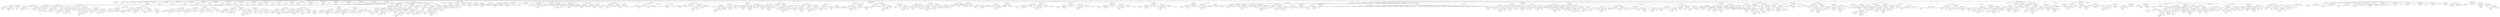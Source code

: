 strict digraph  {
<_ast.alias object at 0xa182f9850>;
<_ast.Import object at 0xa182f9810>;
<_ast.alias object at 0xa182f98d0>;
<_ast.Import object at 0xa182f9890>;
<_ast.alias object at 0xa17de2490>;
<_ast.Import object at 0xa17de24d0>;
<_ast.alias object at 0xa17de2410>;
<_ast.Import object at 0xa17de2450>;
<_ast.alias object at 0xa17de2390>;
<_ast.Import object at 0xa17de23d0>;
<_ast.Store object at 0x10295c290>;
<_ast.Name object at 0xa17de2310>;
<_ast.Str object at 0xa17de22d0>;
<_ast.Assign object at 0xa17de2350>;
<_ast.Name object at 0xa17de2250>;
Store2591967;
<_ast.Str object at 0xa17de2210>;
<_ast.Assign object at 0xa17de2290>;
<_ast.Name object at 0xa17de2190>;
Store6570378;
<_ast.Str object at 0xa17de2150>;
<_ast.Assign object at 0xa17de21d0>;
<_ast.Name object at 0xa17de2090>;
Store4051449;
<_ast.Str object at 0xa17de2050>;
<_ast.Assign object at 0xa17de2110>;
<_ast.Name object at 0xa17dddfd0>;
Store7462510;
<_ast.Str object at 0xa17dddf90>;
<_ast.Assign object at 0xa17bcbad0>;
<_ast.Name object at 0xa17dddf10>;
Store5768715;
<_ast.Str object at 0xa17ddded0>;
<_ast.Assign object at 0xa17dddf50>;
<_ast.Name object at 0xa17ddde50>;
Store3142755;
<_ast.Load object at 0x10295c1d0>;
<_ast.List object at 0xa17ddde10>;
<_ast.Assign object at 0xa17ddde90>;
<_ast.Name object at 0xa17dddd90>;
Store6583384;
<_ast.List object at 0xa17dddd50>;
Load1721882;
<_ast.Assign object at 0xa17ddddd0>;
<_ast.Name object at 0xa17dddcd0>;
Store3218994;
<_ast.List object at 0xa17dddc90>;
Load1378515;
<_ast.Assign object at 0xa17dddd10>;
<_ast.Name object at 0xa17dddc10>;
Store9335842;
<_ast.List object at 0xa17dddbd0>;
Load2274809;
<_ast.Assign object at 0xa17dddc50>;
<_ast.Name object at 0xa17dddb50>;
Store4569987;
<_ast.List object at 0xa17dddb10>;
Load250083;
<_ast.Assign object at 0xa17dddb90>;
<_ast.Name object at 0xa17ddda90>;
Store419732;
<_ast.List object at 0xa17ddda50>;
Load6698236;
<_ast.Assign object at 0xa17dddad0>;
<_ast.Name object at 0xa17ddd9d0>;
Store6715890;
<_ast.Str object at 0xa17ddd990>;
<_ast.Assign object at 0xa17ddda10>;
<_ast.Name object at 0xa17ddd910>;
Store4332871;
<_ast.Str object at 0xa17ddd8d0>;
<_ast.Assign object at 0xa17ddd950>;
<_ast.Name object at 0xa17ddd810>;
Store9454002;
<_ast.Str object at 0xa17ddd7d0>;
<_ast.Assign object at 0xa17ddd890>;
<_ast.Name object at 0xa17ddd750>;
Store7409997;
<_ast.Str object at 0xa17ddd710>;
<_ast.Assign object at 0xa17ddd790>;
<_ast.Name object at 0xa17ddd690>;
Store2898188;
<_ast.Num object at 0xa17ddd650>;
<_ast.Assign object at 0xa17ddd6d0>;
<_ast.Name object at 0xa17ddd5d0>;
Store9941155;
<_ast.Str object at 0xa17ddd590>;
<_ast.Assign object at 0xa17ddd610>;
<_ast.Name object at 0xa17ddd510>;
Store5964278;
<_ast.Str object at 0xa17ddd4d0>;
<_ast.Assign object at 0xa17ddd550>;
<_ast.Name object at 0xa17ddd450>;
Store5840717;
<_ast.List object at 0xa17ddd410>;
Load5690180;
<_ast.Assign object at 0xa17ddd490>;
<_ast.arguments object at 0xa17ddd390>;
<_ast.Global object at 0xa17ddd310>;
<_ast.Global object at 0xa17ddd2d0>;
<_ast.Global object at 0xa17ddd290>;
<_ast.Or object at 0x10295cb50>;
<_ast.Name object at 0xa17ddd150>;
Load4804368;
<_ast.Name object at 0xa17ddd0d0>;
Load3147296;
<_ast.Attribute object at 0xa17ddd110>;
Load3826992;
<_ast.Call object at 0xa17ddd190>;
<_ast.Lt object at 0x102961c10>;
<_ast.Num object at 0xa17ddd090>;
<_ast.Compare object at 0xa17ddd1d0>;
<_ast.Name object at 0xa17ddbf90>;
Load1010429;
<_ast.Name object at 0xa17ddbed0>;
Load1713915;
<_ast.Attribute object at 0xa17ddbf50>;
Load3876720;
<_ast.Call object at 0xa17ddbfd0>;
<_ast.Gt object at 0x102961d90>;
<_ast.Num object at 0xa17ddbe90>;
<_ast.Compare object at 0xa17ddd050>;
<_ast.BoolOp object at 0xa17ddd210>;
<_ast.Name object at 0xa17ddbdd0>;
Load9563403;
<_ast.Call object at 0xa17ddbe10>;
<_ast.Return object at 0xa17ddbe50>;
<_ast.Name object at 0xa17ddbcd0>;
Load7191639;
<_ast.Name object at 0xa17ddbc50>;
Load1978085;
<_ast.Attribute object at 0xa17ddbc90>;
Load1826895;
<_ast.Call object at 0xa17ddbd10>;
<_ast.Eq object at 0x102961a90>;
<_ast.Num object at 0xa17ddbc10>;
<_ast.Compare object at 0xa17ddbd50>;
<_ast.Name object at 0xa17ddbad0>;
Load3270134;
<_ast.Attribute object at 0xa17ddbb10>;
Load2462252;
<_ast.USub object at 0x102961950>;
<_ast.Num object at 0xa17ddba10>;
<_ast.UnaryOp object at 0xa17ddba50>;
<_ast.Index object at 0xa17ddba90>;
<_ast.Subscript object at 0xa17ddbb50>;
Load7880612;
<_ast.Str object at 0xa17ddb9d0>;
<_ast.Compare object at 0xa17ddbb90>;
Eq9907069;
<_ast.Name object at 0xa17ddb910>;
Load9215658;
<_ast.Call object at 0xa17ddb950>;
<_ast.Return object at 0xa17ddb990>;
<_ast.Name object at 0xa17ddb7d0>;
Load8360658;
<_ast.Attribute object at 0xa17ddb810>;
Load4783207;
<_ast.Num object at 0xa17ddb710>;
<_ast.UnaryOp object at 0xa17ddb750>;
USub1373693;
<_ast.Index object at 0xa17ddb790>;
<_ast.Subscript object at 0xa17ddb850>;
Load1539615;
<_ast.Str object at 0xa17ddb6d0>;
<_ast.Compare object at 0xa17ddb890>;
Eq5101580;
<_ast.Name object at 0xa17ddb650>;
Store7849550;
<_ast.Name object at 0xa17ddb5d0>;
Load5044907;
<_ast.Name object at 0xa17ddb4d0>;
Load9956941;
<_ast.Attribute object at 0xa17ddb510>;
Load766814;
<_ast.Attribute object at 0xa17ddb550>;
Load5754200;
<_ast.Call object at 0xa17ddb590>;
<_ast.Call object at 0xa17ddb610>;
<_ast.Assign object at 0xa17ddb690>;
<_ast.Name object at 0xa17ddb450>;
Store4127525;
<_ast.Name object at 0xa17ddb390>;
Load5765748;
<_ast.Attribute object at 0xa17ddb3d0>;
Load9220368;
<_ast.Num object at 0xa17ddb2d0>;
<_ast.UnaryOp object at 0xa17ddb310>;
USub2141708;
<_ast.Index object at 0xa17ddb350>;
<_ast.Subscript object at 0xa17ddb410>;
Load3796415;
<_ast.Assign object at 0xa17ddb490>;
<_ast.If object at 0xa17ddb8d0>;
<_ast.If object at 0xa17ddbbd0>;
<_ast.Name object at 0xa17ddb190>;
Load658062;
<_ast.Name object at 0xa17ddb110>;
Load4018593;
<_ast.Attribute object at 0xa17ddb150>;
Load9082406;
<_ast.Call object at 0xa17ddb1d0>;
<_ast.Num object at 0xa17ddb0d0>;
<_ast.Compare object at 0xa17ddb250>;
Eq5970127;
<_ast.Name object at 0xa17ddb050>;
Store994124;
<_ast.Name object at 0xa17dd9d90>;
Load6291079;
<_ast.Attribute object at 0xa17ba4910>;
Load3498125;
<_ast.Str object at 0xa17dd9f10>;
<_ast.In object at 0x1029690d0>;
<_ast.Name object at 0xa17dd9ed0>;
Load8782594;
<_ast.Compare object at 0xa17dd9f50>;
<_ast.Str object at 0xa17dd9e50>;
<_ast.Name object at 0xa17dd9d50>;
Load2919476;
<_ast.Compare object at 0xa17dd9e90>;
In6777683;
<_ast.BoolOp object at 0xa17dd9f90>;
Or7912179;
<_ast.Name object at 0xa17dd9c90>;
Load7033622;
<_ast.Str object at 0xa17dd9c50>;
<_ast.Call object at 0xa17dd9cd0>;
<_ast.Expr object at 0xa17dd9d10>;
<_ast.Name object at 0xa17dd9b90>;
Load3050751;
<_ast.Num object at 0xa17dd9b50>;
<_ast.Call object at 0xa17dd9bd0>;
<_ast.Expr object at 0xa17dd9c10>;
<_ast.If object at 0xa17dd9fd0>;
<_ast.For object at 0xa17ddb090>;
<_ast.Name object at 0xa17dd9a10>;
Load1698567;
<_ast.Attribute object at 0xa17dd9a50>;
Load6013594;
<_ast.Num object at 0xa17dd9990>;
<_ast.Index object at 0xa17dd99d0>;
<_ast.Subscript object at 0xa17dd9a90>;
Load9123150;
<_ast.Str object at 0xa17dd9950>;
<_ast.Compare object at 0xa17dd9ad0>;
Eq9507690;
<_ast.Name object at 0xa17dd9850>;
Load3458424;
<_ast.Attribute object at 0xa17dd9890>;
Load7521664;
<_ast.Num object at 0xa17dd97d0>;
<_ast.Index object at 0xa17dd9810>;
<_ast.Subscript object at 0xa17dd98d0>;
Store8470380;
<_ast.Str object at 0xa17dd9790>;
<_ast.Assign object at 0xa17dd9910>;
<_ast.Name object at 0xa17dd9710>;
Store1145635;
<_ast.Name object at 0xa17dd9650>;
Load5752259;
<_ast.Attribute object at 0xa17dd9690>;
Load8139343;
<_ast.Num object at 0xa17dd95d0>;
<_ast.Index object at 0xa17dd9610>;
<_ast.Subscript object at 0xa17dd96d0>;
Load6726765;
<_ast.Assign object at 0xa17dd9750>;
<_ast.Name object at 0xa17dd9510>;
Load3038001;
<_ast.Call object at 0xa17dd9550>;
<_ast.Return object at 0xa17dd9590>;
<_ast.If object at 0xa17dd9b10>;
<_ast.Name object at 0xa17dd93d0>;
Load9939365;
<_ast.Attribute object at 0xa17dd9410>;
Load4076843;
<_ast.Num object at 0xa17dd9310>;
<_ast.UnaryOp object at 0xa17dd9350>;
USub7398037;
<_ast.Index object at 0xa17dd9390>;
<_ast.Subscript object at 0xa17dd9450>;
Load2716666;
<_ast.Str object at 0xa182f9790>;
<_ast.Compare object at 0xa17dd9490>;
Eq2123023;
<_ast.Name object at 0xa182f96d0>;
Store7495242;
<_ast.Name object at 0xa182f9650>;
Load3571625;
<_ast.Name object at 0xa182f9550>;
Load4154411;
<_ast.Attribute object at 0xa182f9610>;
Load2813101;
<_ast.Attribute object at 0xa182f95d0>;
Load9561476;
<_ast.Call object at 0xa182f9690>;
<_ast.Call object at 0xa182f9750>;
<_ast.Assign object at 0xa182f97d0>;
<_ast.Name object at 0xa182f9490>;
Store1671002;
<_ast.Name object at 0xa182f9450>;
Load8282171;
<_ast.Attribute object at 0xa182f9410>;
Load4030784;
<_ast.Num object at 0xa182f9310>;
<_ast.UnaryOp object at 0xa182f93d0>;
USub6529842;
<_ast.Index object at 0xa182f9390>;
<_ast.Subscript object at 0xa182f9510>;
Load3518628;
<_ast.Assign object at 0xa182f9590>;
<_ast.If object at 0xa17dd94d0>;
<_ast.Name object at 0xa182f91d0>;
Load3808166;
<_ast.Name object at 0xa182f9150>;
Load9903238;
<_ast.Attribute object at 0xa182f9250>;
Load7553192;
<_ast.Call object at 0xa182f92d0>;
<_ast.Num object at 0xa182f9190>;
<_ast.Compare object at 0xa182f9290>;
Eq7746099;
<_ast.Name object at 0xa182f9110>;
Store8149754;
<_ast.Name object at 0xa182f9090>;
Load4564546;
<_ast.Attribute object at 0xa182f9fd0>;
Load4588929;
<_ast.Str object at 0xa182f4150>;
<_ast.Name object at 0xa182f4110>;
Load7699139;
<_ast.Compare object at 0xa182f4190>;
In9379260;
<_ast.Str object at 0xa182f4090>;
<_ast.Name object at 0xa182f4fd0>;
Load7636743;
<_ast.Compare object at 0xa182f40d0>;
In8882605;
<_ast.BoolOp object at 0xa182f41d0>;
Or2144364;
<_ast.Name object at 0xa182f4e90>;
Load9067463;
<_ast.Str object at 0xa182f4f10>;
<_ast.Call object at 0xa182f4f90>;
<_ast.Expr object at 0xa182f4f50>;
<_ast.Name object at 0xa182f4d90>;
Load4269506;
<_ast.Num object at 0xa182f4dd0>;
<_ast.Call object at 0xa182f4e50>;
<_ast.Expr object at 0xa182f4e10>;
<_ast.If object at 0xa182f9f90>;
<_ast.For object at 0xa182f90d0>;
<_ast.Name object at 0xa182f4c10>;
Load4103939;
<_ast.Attribute object at 0xa182f4cd0>;
Load5971097;
<_ast.Num object at 0xa182f4b90>;
<_ast.Index object at 0xa182f4c50>;
<_ast.Subscript object at 0xa182f4c90>;
Load7676574;
<_ast.Str object at 0xa182f4bd0>;
<_ast.Compare object at 0xa182f4d50>;
Eq9751867;
<_ast.Name object at 0xa182f4ad0>;
Load324153;
<_ast.Attribute object at 0xa182f4a90>;
Load9459618;
<_ast.Num object at 0xa182f4a50>;
<_ast.Index object at 0xa182f4a10>;
<_ast.Subscript object at 0xa182f4b50>;
Store7616501;
<_ast.Str object at 0xa182f4990>;
<_ast.Assign object at 0xa182f4b10>;
<_ast.Name object at 0xa182f4950>;
Load2134644;
<_ast.Call object at 0xa182f4910>;
<_ast.Return object at 0xa182f49d0>;
<_ast.If object at 0xa182f4d10>;
<_ast.Name object at 0xa182f48d0>;
Store1994023;
<_ast.Name object at 0xa182f4790>;
Load4486780;
<_ast.Attribute object at 0xa182f4850>;
Load2373063;
<_ast.Num object at 0xa182f46d0>;
<_ast.Index object at 0xa182f47d0>;
<_ast.Subscript object at 0xa182f4810>;
Load1746065;
<_ast.Assign object at 0xa182f4890>;
<_ast.Name object at 0xa182f4610>;
Load8956034;
<_ast.Attribute object at 0xa182f45d0>;
Load8392775;
<_ast.Num object at 0xa182f4490>;
<_ast.UnaryOp object at 0xa182f4590>;
USub1924970;
<_ast.Index object at 0xa182f4510>;
<_ast.Subscript object at 0xa182f4690>;
Load8922069;
<_ast.Str object at 0xa182f44d0>;
<_ast.Compare object at 0xa182f4650>;
Eq507579;
<_ast.Name object at 0xa182f4450>;
Store622170;
<_ast.Name object at 0xa182f43d0>;
Load2592884;
<_ast.Name object at 0xa182f42d0>;
Load6146455;
<_ast.Attribute object at 0xa182f4290>;
Load2707183;
<_ast.Attribute object at 0xa182f4350>;
Load5290611;
<_ast.Call object at 0xa182f4310>;
<_ast.Call object at 0xa182f4390>;
<_ast.Assign object at 0xa182f4410>;
<_ast.Name object at 0xa17dd9290>;
Store8976280;
<_ast.Name object at 0xa17dd9190>;
Load8283786;
<_ast.Attribute object at 0xa17dd91d0>;
Load6604938;
<_ast.Num object at 0xa17dd90d0>;
<_ast.UnaryOp object at 0xa17dd9110>;
USub4257678;
<_ast.Index object at 0xa17dd9150>;
<_ast.Subscript object at 0xa17dd9210>;
Load3539736;
<_ast.Assign object at 0xa17dd92d0>;
<_ast.If object at 0xa182f4750>;
<_ast.Name object at 0xa17dd5fd0>;
Load5794282;
<_ast.Call object at 0xa17dd9050>;
<_ast.Return object at 0xa17dd9090>;
<_ast.If object at 0xa182f9350>;
<_ast.If object at 0xa17ddb290>;
<_ast.If object at 0xa17ddbd90>;
<_ast.If object at 0xa17ddd250>;
<_ast.Name object at 0xa17dd5e90>;
Load3423987;
<_ast.Attribute object at 0xa17dd5ed0>;
Load8201674;
<_ast.Num object at 0xa17dd5dd0>;
<_ast.UnaryOp object at 0xa17dd5e10>;
USub6601291;
<_ast.Index object at 0xa17dd5e50>;
<_ast.Subscript object at 0xa17dd5f10>;
Load904282;
<_ast.Str object at 0xa17dd5d90>;
<_ast.Compare object at 0xa17dd5f50>;
Eq8095594;
<_ast.Name object at 0xa17dd5d10>;
Store6376;
<_ast.Num object at 0xa17dd5cd0>;
<_ast.Assign object at 0xa17dd5d50>;
<_ast.Name object at 0xa17dd5c10>;
Load220828;
<_ast.Name object at 0xa17dd5b90>;
Load1188979;
<_ast.Name object at 0xa17dd5b50>;
Load7499865;
<_ast.Call object at 0xa17dd5bd0>;
<_ast.Compare object at 0xa17dd5c50>;
Lt4286859;
<_ast.Name object at 0xa17dd5a90>;
Load7605906;
<_ast.Name object at 0xa17dd5910>;
Load6029103;
<_ast.Name object at 0xa17dd5890>;
Load4189950;
<_ast.Index object at 0xa17dd58d0>;
<_ast.Subscript object at 0xa17dd5950>;
Load2251018;
<_ast.Attribute object at 0xa17dd5990>;
Load6798246;
<_ast.Str object at 0xa17dd5850>;
<_ast.Call object at 0xa17dd5a10>;
<_ast.Num object at 0xa17dd57d0>;
<_ast.Index object at 0xa17dd5810>;
<_ast.Subscript object at 0xa17dd5a50>;
Load8991351;
<_ast.Call object at 0xa17dd5ad0>;
<_ast.Expr object at 0xa17dd5b10>;
<_ast.Name object at 0xa17dd5750>;
Store8604250;
<_ast.Name object at 0xa17dd56d0>;
Load7968726;
<_ast.Add object at 0x10295cc90>;
<_ast.Num object at 0xa17dd5690>;
<_ast.BinOp object at 0xa17dd5710>;
<_ast.Assign object at 0xa17dd5790>;
<_ast.While object at 0xa17dd5c90>;
<_ast.Name object at 0xa17dd55d0>;
Load6046057;
<_ast.Name object at 0xa17dd5590>;
Load4790573;
<_ast.Call object at 0xa17dd5610>;
<_ast.Expr object at 0xa17dd5650>;
<_ast.If object at 0xa17dd5f90>;
<_ast.FunctionDef object at 0xa17ddd3d0>;
<_ast.arguments object at 0xa17dd5510>;
<_ast.Name object at 0xa17dd5410>;
Load1123029;
<_ast.Str object at 0xa17dd53d0>;
<_ast.Call object at 0xa17dd5450>;
<_ast.Expr object at 0xa17dd5490>;
<_ast.Name object at 0xa17dd5310>;
Load9439228;
<_ast.Str object at 0xa17dd52d0>;
<_ast.Call object at 0xa17dd5350>;
<_ast.Expr object at 0xa17dd5390>;
<_ast.Name object at 0xa17dd5210>;
Load1616174;
<_ast.Str object at 0xa17dd51d0>;
<_ast.Call object at 0xa17dd5250>;
<_ast.Expr object at 0xa17dd5290>;
<_ast.Name object at 0xa17dd5110>;
Load3260996;
<_ast.Str object at 0xa17dd5090>;
<_ast.Call object at 0xa17dd5150>;
<_ast.Expr object at 0xa17dd5190>;
<_ast.Name object at 0xa17dd3f90>;
Load8675159;
<_ast.Str object at 0xa17dd3f50>;
<_ast.Call object at 0xa17dd3fd0>;
<_ast.Expr object at 0xa17dd5050>;
<_ast.Name object at 0xa17dd3e90>;
Load467883;
<_ast.Call object at 0xa17dd3ed0>;
<_ast.Expr object at 0xa17dd3f10>;
<_ast.FunctionDef object at 0xa17dd5550>;
<_ast.arg object at 0xa17dd3dd0>;
<_ast.arguments object at 0xa17dd3e10>;
<_ast.Global object at 0xa17dd3d90>;
<_ast.Name object at 0xa17dd3d10>;
Store6205323;
<_ast.Str object at 0xa17dd3cd0>;
<_ast.Assign object at 0xa17dd3d50>;
<_ast.Name object at 0xa17dd3c50>;
Store8613449;
<_ast.Str object at 0xa17dd3c10>;
<_ast.Assign object at 0xa17dd3c90>;
<_ast.Name object at 0xa17dd3b90>;
Store543291;
<_ast.Str object at 0xa17dd3b50>;
<_ast.Assign object at 0xa17dd3bd0>;
<_ast.Name object at 0xa17dd3ad0>;
Store2123806;
<_ast.Num object at 0xa17dd3a90>;
<_ast.Assign object at 0xa17dd3b10>;
<_ast.Name object at 0xa17dd3a10>;
Store787892;
<_ast.Num object at 0xa17dd39d0>;
<_ast.Assign object at 0xa17dd3a50>;
<_ast.Name object at 0xa17dd3950>;
Store51045;
<_ast.Name object at 0xa17dd3890>;
Load3628550;
<_ast.Attribute object at 0xa17dd38d0>;
Load3751281;
<_ast.Str object at 0xa17dd3850>;
<_ast.Call object at 0xa17dd3910>;
<_ast.Assign object at 0xa17dd3990>;
<_ast.Name object at 0xa17dd37d0>;
Store1581987;
<_ast.Name object at 0xa17dd3750>;
Load9750250;
<_ast.Num object at 0xa17dd3690>;
<_ast.UnaryOp object at 0xa17dd36d0>;
USub6613458;
<_ast.Index object at 0xa17dd3710>;
<_ast.Subscript object at 0xa17dd3790>;
Load8874890;
<_ast.Assign object at 0xa17dd3810>;
<_ast.Str object at 0xa17dd35d0>;
<_ast.NotIn object at 0x102969190>;
<_ast.Name object at 0xa17dd3590>;
Load8236290;
<_ast.Compare object at 0xa17dd3610>;
<_ast.Name object at 0xa17dd34d0>;
Load2078270;
<_ast.Str object at 0xa17dd3490>;
<_ast.Call object at 0xa17dd3510>;
<_ast.Expr object at 0xa17dd3550>;
<_ast.Name object at 0xa17dd33d0>;
Load8586818;
<_ast.Num object at 0xa17dd3350>;
<_ast.Call object at 0xa17dd3410>;
<_ast.Expr object at 0xa17dd3450>;
<_ast.If object at 0xa17dd3650>;
<_ast.Name object at 0xa17dd3250>;
Load4547059;
<_ast.Name object at 0xa17dd3210>;
Load1115602;
<_ast.Call object at 0xa17dd3290>;
<_ast.Num object at 0xa17dd31d0>;
<_ast.Compare object at 0xa17dd32d0>;
Lt6988504;
<_ast.Name object at 0xa17dd3110>;
Load7854464;
<_ast.Str object at 0xa17dd30d0>;
<_ast.Call object at 0xa17dd3150>;
<_ast.Expr object at 0xa17dd3190>;
<_ast.Name object at 0xa17bbb850>;
Load6999191;
<_ast.Num object at 0xa17dd1f50>;
<_ast.Call object at 0xa17dd3050>;
<_ast.Expr object at 0xa17dd3090>;
<_ast.If object at 0xa17dd3310>;
<_ast.And object at 0x10295ca90>;
<_ast.Str object at 0xa17dd1e90>;
<_ast.Name object at 0xa17dd1e50>;
Load5651414;
<_ast.Compare object at 0xa17dd1ed0>;
NotIn81280;
<_ast.Name object at 0xa17dd1dd0>;
Load3339831;
<_ast.NotEq object at 0x102961b50>;
<_ast.Str object at 0xa17dd1d90>;
<_ast.Compare object at 0xa17dd1e10>;
<_ast.BoolOp object at 0xa17dd1fd0>;
<_ast.Name object at 0xa17dd1cd0>;
Load6128125;
<_ast.Str object at 0xa17dd1c90>;
<_ast.Call object at 0xa17dd1d10>;
<_ast.Expr object at 0xa17dd1d50>;
<_ast.Name object at 0xa17dd1bd0>;
Load7719368;
<_ast.Num object at 0xa17dd1b90>;
<_ast.Call object at 0xa17dd1c10>;
<_ast.Expr object at 0xa17dd1c50>;
<_ast.If object at 0xa17dd1f10>;
<_ast.Str object at 0xa17dd1ad0>;
<_ast.Name object at 0xa17dd1a90>;
Load968748;
<_ast.Compare object at 0xa17dd1b10>;
In689754;
<_ast.Name object at 0xa17dd1a10>;
Store7992780;
<_ast.Name object at 0xa17dd1910>;
Load934569;
<_ast.Attribute object at 0xa17dd1950>;
Load4745652;
<_ast.Str object at 0xa17dd18d0>;
<_ast.Call object at 0xa17dd1990>;
<_ast.Num object at 0xa17dd1890>;
<_ast.BinOp object at 0xa17dd19d0>;
Add8022206;
<_ast.Assign object at 0xa17dd1a50>;
<_ast.Str object at 0xa17dd17d0>;
<_ast.Name object at 0xa17dd1790>;
Load2852063;
<_ast.Compare object at 0xa17dd1810>;
In2923122;
<_ast.Name object at 0xa17dd1710>;
Store9477018;
<_ast.Name object at 0xa17dd1610>;
Load8264918;
<_ast.Attribute object at 0xa17dd1650>;
Load3048442;
<_ast.Str object at 0xa17dd15d0>;
<_ast.Call object at 0xa17dd1690>;
<_ast.Num object at 0xa17dd1550>;
<_ast.Index object at 0xa17dd1590>;
<_ast.Subscript object at 0xa17dd16d0>;
Load9553082;
<_ast.Assign object at 0xa17dd1750>;
<_ast.Name object at 0xa17dd14d0>;
Store8671183;
<_ast.Name object at 0xa17dd1450>;
Load231890;
<_ast.Name object at 0xa17dd1390>;
Load3919751;
<_ast.Slice object at 0xa17dd1410>;
<_ast.Subscript object at 0xa17dd1490>;
Load5890302;
<_ast.Assign object at 0xa17dd1510>;
<_ast.Name object at 0xa17dd1310>;
Store8918774;
<_ast.Name object at 0xa17dd1290>;
Load4336536;
<_ast.Name object at 0xa17dd1210>;
Load6870089;
<_ast.Slice object at 0xa17dd1250>;
<_ast.Subscript object at 0xa17dd12d0>;
Load5159759;
<_ast.Assign object at 0xa17dd1350>;
<_ast.If object at 0xa17dd1850>;
<_ast.If object at 0xa17dd1b50>;
<_ast.Name object at 0xa17dd1190>;
Store1022223;
<_ast.Name object at 0xa17dd1110>;
Load9174045;
<_ast.Name object at 0xa17dd10d0>;
Load729043;
<_ast.BinOp object at 0xa17dd1150>;
Add9836638;
<_ast.Assign object at 0xa17dd11d0>;
<_ast.Name object at 0xa17dd1050>;
Load7508509;
<_ast.Name object at 0xa17dccf90>;
Store7795673;
<_ast.Str object at 0xa17dccf50>;
<_ast.Assign object at 0xa17dccfd0>;
<_ast.Name object at 0xa17dcced0>;
Store592485;
<_ast.Num object at 0xa17dcce90>;
<_ast.Assign object at 0xa17dccf10>;
<_ast.Name object at 0xa17dccdd0>;
Load7801606;
<_ast.Name object at 0xa17dccd50>;
Load4816162;
<_ast.Name object at 0xa17dccd10>;
Load3954797;
<_ast.Call object at 0xa17dccd90>;
<_ast.Compare object at 0xa17dcce10>;
Lt2393098;
<_ast.Name object at 0xa17dccbd0>;
Load6272094;
<_ast.Attribute object at 0xa17dccc10>;
Load9951416;
<_ast.Attribute object at 0xa17dccc50>;
Load8551856;
<_ast.Name object at 0xa17dccb10>;
Load4250401;
<_ast.Name object at 0xa17dcca90>;
Load8035994;
<_ast.Index object at 0xa17dccad0>;
<_ast.Subscript object at 0xa17dccb90>;
Load7732398;
<_ast.Call object at 0xa17dccc90>;
<_ast.Expr object at 0xa17dcccd0>;
<_ast.Name object at 0xa17dcc950>;
Load90326;
<_ast.Attribute object at 0xa17dcc990>;
Load6919035;
<_ast.Attribute object at 0xa17dcc9d0>;
Load4258377;
<_ast.Call object at 0xa17dcca10>;
<_ast.Expr object at 0xa17dcca50>;
<_ast.Name object at 0xa17dcc850>;
Load2261381;
<_ast.Attribute object at 0xa17dcc890>;
Load5986775;
<_ast.Num object at 0xa17dcc810>;
<_ast.Call object at 0xa17dcc8d0>;
<_ast.Expr object at 0xa17dcc910>;
<_ast.Name object at 0xa17dcc790>;
Store7038960;
<_ast.Name object at 0xa17dcc710>;
Load8124023;
<_ast.Num object at 0xa17dcc6d0>;
<_ast.BinOp object at 0xa17dcc750>;
Add6376098;
<_ast.Assign object at 0xa17dcc7d0>;
<_ast.While object at 0xa17dcce50>;
<_ast.Name object at 0xa17dcc5d0>;
Load4560532;
<_ast.Name object at 0xa17dcc590>;
Load6090655;
<_ast.Call object at 0xa17dcc610>;
<_ast.Expr object at 0xa17dcc690>;
<_ast.If object at 0xa17dd1090>;
<_ast.FunctionDef object at 0xa17dd3e50>;
<_ast.arg object at 0xa17dcc4d0>;
<_ast.arguments object at 0xa17dcc510>;
<_ast.Global object at 0xa17dcc490>;
<_ast.Name object at 0xa17dcc3d0>;
Store7382139;
<_ast.Name object at 0xa17dcc2d0>;
Load5541263;
<_ast.Attribute object at 0xa17dcc310>;
Load5603740;
<_ast.Attribute object at 0xa17dcc350>;
Load7765470;
<_ast.Name object at 0xa17dcc290>;
Load1736921;
<_ast.Call object at 0xa17dcc390>;
<_ast.Assign object at 0xa17dcc410>;
<_ast.Name object at 0xa17dcc150>;
Load9327731;
<_ast.Attribute object at 0xa17dcc190>;
Load9352812;
<_ast.Str object at 0xa17dcc110>;
<_ast.Str object at 0xa17dcc0d0>;
<_ast.Call object at 0xa17dcc1d0>;
<_ast.Expr object at 0xa17dcc210>;
<_ast.Name object at 0xa17dcc050>;
Store6050593;
<_ast.Name object at 0xa17dcaf50>;
Load5443304;
<_ast.Attribute object at 0xa17dcaf90>;
Load943268;
<_ast.Attribute object at 0xa17dcafd0>;
Load1397549;
<_ast.Name object at 0xa17dcaf10>;
Load7082996;
<_ast.Call object at 0xa17dca0d0>;
<_ast.Assign object at 0xa17dcc090>;
<_ast.Name object at 0xa17dcae90>;
Store7951084;
<_ast.Name object at 0xa17dcae10>;
Load1180501;
<_ast.Name object at 0xa17dcad50>;
Load2236262;
<_ast.Attribute object at 0xa17dcad90>;
Load4681195;
<_ast.Call object at 0xa17dcadd0>;
<_ast.Call object at 0xa17dcae50>;
<_ast.Assign object at 0xa17dcaed0>;
<_ast.Name object at 0xa17dcac50>;
Load9107856;
<_ast.Attribute object at 0xa17dcac90>;
Load11831;
<_ast.Attribute object at 0xa17dcacd0>;
Load2262738;
<_ast.Name object at 0xa17dcab90>;
Load7994769;
<_ast.Name object at 0xa17dcab10>;
Load1988064;
<_ast.Attribute object at 0xa17dcab50>;
Load5475981;
<_ast.Call object at 0xa17dcabd0>;
<_ast.Expr object at 0xa17dcac10>;
<_ast.Name object at 0xa17dcaa50>;
Load6841860;
<_ast.Num object at 0xa17dcaa10>;
<_ast.Call object at 0xa17dcaa90>;
<_ast.Expr object at 0xa17dcaad0>;
<_ast.ExceptHandler object at 0xa17dcad10>;
<_ast.Try object at 0xa17dcc450>;
<_ast.Name object at 0xa17dca990>;
Load6105368;
<_ast.Name object at 0xa17dca8d0>;
Load9870856;
<_ast.Name object at 0xa17dca890>;
Load2734541;
<_ast.Call object at 0xa17dca910>;
<_ast.Expr object at 0xa17dca950>;
<_ast.If object at 0xa17dca9d0>;
<_ast.FunctionDef object at 0xa17dcc550>;
<_ast.arg object at 0xa17dca7d0>;
<_ast.arguments object at 0xa17dca810>;
<_ast.Name object at 0xa17dca710>;
Store5872491;
<_ast.Name object at 0xa17dca690>;
Load5894690;
<_ast.Name object at 0xa17dca650>;
Load8560124;
<_ast.Name object at 0xa17dca610>;
Load681825;
<_ast.Name object at 0xa17dca5d0>;
Load7563202;
<_ast.Name object at 0xa17dca590>;
Load1527367;
<_ast.Name object at 0xa17dca550>;
Load8540185;
<_ast.List object at 0xa17dca6d0>;
Load1335785;
<_ast.Assign object at 0xa17dca750>;
<_ast.Name object at 0xa17dca410>;
Load2272565;
<_ast.Num object at 0xa17dca390>;
<_ast.Index object at 0xa17dca3d0>;
<_ast.Subscript object at 0xa17dca450>;
Load3679091;
<_ast.Name object at 0xa17dca350>;
Load8744052;
<_ast.Compare object at 0xa17dca490>;
In6853144;
<_ast.Name object at 0xa17dca2d0>;
Store6134111;
<_ast.Name object at 0xa17dca210>;
Load4769864;
<_ast.Attribute object at 0xa17dca250>;
Load8588734;
<_ast.Str object at 0xa17dca1d0>;
<_ast.Str object at 0xa17dca190>;
<_ast.Call object at 0xa17dca290>;
<_ast.Assign object at 0xa17dca310>;
<_ast.If object at 0xa17dca4d0>;
<_ast.Name object at 0xa17dc4cd0>;
Load8271639;
<_ast.Num object at 0xa17dc4f90>;
<_ast.Index object at 0xa17dc4fd0>;
<_ast.Subscript object at 0xa17bac690>;
Load9443559;
<_ast.Name object at 0xa17dc4f50>;
Load4177624;
<_ast.Compare object at 0xa17dca050>;
In8718421;
<_ast.Name object at 0xa17dc4ed0>;
Store5296695;
<_ast.Name object at 0xa17dc4e10>;
Load7742547;
<_ast.Attribute object at 0xa17dc4e50>;
Load3962551;
<_ast.Str object at 0xa17dc4dd0>;
<_ast.Str object at 0xa17dc4d90>;
<_ast.Call object at 0xa17dc4e90>;
<_ast.Assign object at 0xa17dc4f10>;
<_ast.If object at 0xa17dca090>;
<_ast.Name object at 0xa17dc4c50>;
Load2705115;
<_ast.Num object at 0xa17dc4bd0>;
<_ast.Index object at 0xa17dc4c10>;
<_ast.Subscript object at 0xa17dc4c90>;
Load1844410;
<_ast.Name object at 0xa17dc4b90>;
Load1401654;
<_ast.Compare object at 0xa17dc4d10>;
In2334971;
<_ast.Name object at 0xa17dc4b10>;
Store8121181;
<_ast.Name object at 0xa17dc4a50>;
Load9265460;
<_ast.Attribute object at 0xa17dc4a90>;
Load9461620;
<_ast.Str object at 0xa17dc4a10>;
<_ast.Str object at 0xa17dc49d0>;
<_ast.Call object at 0xa17dc4ad0>;
<_ast.Assign object at 0xa17dc4b50>;
<_ast.If object at 0xa17dc4d50>;
<_ast.Name object at 0xa17dc48d0>;
Load218020;
<_ast.Num object at 0xa17dc4850>;
<_ast.Index object at 0xa17dc4890>;
<_ast.Subscript object at 0xa17dc4910>;
Load1344768;
<_ast.Name object at 0xa17dc4810>;
Load6227875;
<_ast.Compare object at 0xa17dc4950>;
In363297;
<_ast.Name object at 0xa17dc4750>;
Store6713897;
<_ast.Name object at 0xa17dc4690>;
Load8197304;
<_ast.Attribute object at 0xa17dc46d0>;
Load2206143;
<_ast.Str object at 0xa17dc4650>;
<_ast.Str object at 0xa17dc4610>;
<_ast.Call object at 0xa17dc4710>;
<_ast.Assign object at 0xa17dc4790>;
<_ast.If object at 0xa17dc4990>;
<_ast.Name object at 0xa17dc4510>;
Load8785733;
<_ast.Num object at 0xa17dc4490>;
<_ast.Index object at 0xa17dc44d0>;
<_ast.Subscript object at 0xa17dc4550>;
Load8973187;
<_ast.Name object at 0xa17dc4450>;
Load4701968;
<_ast.Compare object at 0xa17dc4590>;
In7895227;
<_ast.Name object at 0xa17dc4390>;
Store5112075;
<_ast.Name object at 0xa17dc42d0>;
Load9240604;
<_ast.Attribute object at 0xa17dc4310>;
Load1537835;
<_ast.Str object at 0xa17dc4290>;
<_ast.Str object at 0xa17dc4250>;
<_ast.Call object at 0xa17dc4350>;
<_ast.Assign object at 0xa17dc4410>;
<_ast.If object at 0xa17dc45d0>;
<_ast.Name object at 0xa17dc4150>;
Load7514995;
<_ast.Num object at 0xa17dc40d0>;
<_ast.Index object at 0xa17dc4110>;
<_ast.Subscript object at 0xa17dc4190>;
Load8567089;
<_ast.Name object at 0xa17dc4090>;
Load4250969;
<_ast.Compare object at 0xa17dc41d0>;
In7125655;
<_ast.Name object at 0xa17dc22d0>;
Store1412849;
<_ast.Name object at 0xa17dc2f90>;
Load7935147;
<_ast.Attribute object at 0xa17dc2fd0>;
Load9201097;
<_ast.Str object at 0xa17dc2f50>;
<_ast.Str object at 0xa17dc2f10>;
<_ast.Call object at 0xa17dc2250>;
<_ast.Assign object at 0xa17dc4050>;
<_ast.If object at 0xa17dc4210>;
<_ast.Name object at 0xa17dc2e50>;
Load8403636;
<_ast.Name object at 0xa17dc2e10>;
Load2684485;
<_ast.Call object at 0xa17dc2e90>;
<_ast.Expr object at 0xa17dc2ed0>;
<_ast.FunctionDef object at 0xa17dca850>;
<_ast.arg object at 0xa17dc2d50>;
<_ast.arguments object at 0xa17dc2d90>;
<_ast.Global object at 0xa17dc2d10>;
<_ast.Global object at 0xa17dc2cd0>;
<_ast.Global object at 0xa17dc2c90>;
<_ast.Global object at 0xa17dc2c50>;
<_ast.Global object at 0xa17dc2c10>;
<_ast.Global object at 0xa17dc2bd0>;
<_ast.Global object at 0xa17dc2b90>;
<_ast.Global object at 0xa17dc2b50>;
<_ast.Global object at 0xa17dc2b10>;
<_ast.Name object at 0xa17dc2a90>;
Store2472479;
<_ast.Name object at 0xa17dc29d0>;
Load6321714;
<_ast.Attribute object at 0xa17dc2a10>;
Load4855955;
<_ast.Str object at 0xa17dc2990>;
<_ast.Name object at 0xa17dc2950>;
Load731652;
<_ast.Call object at 0xa17dc2a50>;
<_ast.Assign object at 0xa17dc2ad0>;
<_ast.Name object at 0xa17dc28d0>;
Load9090987;
<_ast.Name object at 0xa17dc2850>;
Store5435973;
<_ast.Name object at 0xa17dc2790>;
Load954966;
<_ast.Attribute object at 0xa17dc27d0>;
Load9578255;
<_ast.Call object at 0xa17dc2810>;
<_ast.Assign object at 0xa17dc2890>;
<_ast.Str object at 0xa17dc26d0>;
<_ast.Name object at 0xa17dc2650>;
Load4174449;
<_ast.Compare object at 0xa17dc2710>;
In9938366;
<_ast.Name object at 0xa17dc25d0>;
Store4874042;
<_ast.Name object at 0xa17dc2510>;
Load2599742;
<_ast.Attribute object at 0xa17dc2550>;
Load182435;
<_ast.Str object at 0xa17dc24d0>;
<_ast.Call object at 0xa17dc2590>;
<_ast.Assign object at 0xa17dc2610>;
<_ast.Name object at 0xa17dc2450>;
Store9954135;
<_ast.Name object at 0xa17dc2390>;
Load367923;
<_ast.Name object at 0xa17dc2350>;
Load9237413;
<_ast.Call object at 0xa17dc23d0>;
<_ast.Sub object at 0x10295cd50>;
<_ast.Num object at 0xa17dc2310>;
<_ast.BinOp object at 0xa17dc2410>;
<_ast.Assign object at 0xa17dc2490>;
<_ast.If object at 0xa17dc2750>;
<_ast.Name object at 0xa17dc21d0>;
Store3662453;
<_ast.Name object at 0xa17dc2150>;
Load2327019;
<_ast.Num object at 0xa17dc20d0>;
<_ast.Name object at 0xa17dc2090>;
Load7771715;
<_ast.Slice object at 0xa17dc2110>;
<_ast.Subscript object at 0xa17dc2190>;
Load7049324;
<_ast.Assign object at 0xa17dc2210>;
<_ast.Name object at 0xa17dc0fd0>;
Store9667881;
<_ast.Name object at 0xa17dc0f10>;
Load7182542;
<_ast.Attribute object at 0xa17dc0f50>;
Load3259919;
<_ast.Str object at 0xa17dc0ed0>;
<_ast.Str object at 0xa17dc0e90>;
<_ast.Call object at 0xa17dc0f90>;
<_ast.Assign object at 0xa17dc2050>;
<_ast.Name object at 0xa17dc0e10>;
Store3041587;
<_ast.Str object at 0xa17dc0d90>;
<_ast.Str object at 0xa17dc0d50>;
<_ast.Str object at 0xa17dc0d10>;
<_ast.Str object at 0xa17dc0cd0>;
<_ast.Str object at 0xa17dc0c90>;
<_ast.Str object at 0xa17dc0c50>;
<_ast.Str object at 0xa17dc0c10>;
<_ast.Str object at 0xa17dc0bd0>;
<_ast.Str object at 0xa17dc0b90>;
<_ast.Str object at 0xa17dc0b50>;
<_ast.Str object at 0xa17dc0b10>;
<_ast.Str object at 0xa17dc0ad0>;
<_ast.Str object at 0xa17dc0a90>;
<_ast.Str object at 0xa17dc0a50>;
<_ast.Str object at 0xa17dc0a10>;
<_ast.Str object at 0xa17dc09d0>;
<_ast.Str object at 0xa17dc0990>;
<_ast.Str object at 0xa17dc0950>;
<_ast.Str object at 0xa17dc0910>;
<_ast.Str object at 0xa17dc08d0>;
<_ast.Str object at 0xa17dc0890>;
<_ast.Str object at 0xa17dc0850>;
<_ast.Str object at 0xa17dc0810>;
<_ast.Str object at 0xa17dc07d0>;
<_ast.Str object at 0xa17dc0790>;
<_ast.Str object at 0xa17dc0750>;
<_ast.Str object at 0xa17dc0710>;
<_ast.List object at 0xa17dc0dd0>;
Load671192;
<_ast.Name object at 0xa17dc0610>;
Load6751992;
<_ast.Name object at 0xa17dc05d0>;
Load3460281;
<_ast.Compare object at 0xa17dc0650>;
In5515238;
<_ast.Name object at 0xa17dc0550>;
Store9672888;
<_ast.Name object at 0xa17dc0490>;
Load3047403;
<_ast.Attribute object at 0xa17dc04d0>;
Load8003883;
<_ast.Name object at 0xa17dc0450>;
Load2534605;
<_ast.Str object at 0xa17dc0410>;
<_ast.Call object at 0xa17dc0510>;
<_ast.Assign object at 0xa17dc0590>;
<_ast.If object at 0xa17dc0690>;
<_ast.For object at 0xa17dc0e50>;
<_ast.Name object at 0xa17dc0350>;
Load1204330;
<_ast.Str object at 0xa17dc0310>;
<_ast.Call object at 0xa17dc0390>;
<_ast.Expr object at 0xa17dc03d0>;
<_ast.Name object at 0xa17dc0290>;
Store3792531;
<_ast.Str object at 0xa17dc0250>;
<_ast.Assign object at 0xa17dc02d0>;
<_ast.If object at 0xa17dc2910>;
<_ast.Name object at 0xa17dc01d0>;
Store8196594;
<_ast.Name object at 0xa17dc0110>;
Load1359075;
<_ast.Attribute object at 0xa17dc0150>;
Load7289767;
<_ast.Str object at 0xa17dc00d0>;
<_ast.Name object at 0xa17dc0090>;
Load1767915;
<_ast.Call object at 0xa17dc0190>;
<_ast.Assign object at 0xa17dc0210>;
<_ast.Name object at 0xa17d20fd0>;
Load1850311;
<_ast.Name object at 0xa17d20f50>;
Store1999933;
<_ast.Name object at 0xa17d20f10>;
Load7146331;
<_ast.Name object at 0xa17d20dd0>;
Load4533130;
<_ast.Attribute object at 0xa17d20e10>;
Load3065162;
<_ast.Name object at 0xa17d20d90>;
Load4258340;
<_ast.Call object at 0xa17d20e90>;
<_ast.Expr object at 0xa17d20ed0>;
<_ast.Name object at 0xa17d20d10>;
Store5598794;
<_ast.Name object at 0xa17d20c50>;
Load4721066;
<_ast.Attribute object at 0xa17d20c90>;
Load2444040;
<_ast.Str object at 0xa17d20c10>;
<_ast.Name object at 0xa17d20bd0>;
Load1014741;
<_ast.Call object at 0xa17d20cd0>;
<_ast.Assign object at 0xa17d20d50>;
<_ast.Name object at 0xa17d20b50>;
Load5661070;
<_ast.Name object at 0xa17d20ad0>;
Store1109307;
<_ast.Name object at 0xa17d20a10>;
Load6136275;
<_ast.Attribute object at 0xa17d20a50>;
Load8279204;
<_ast.Call object at 0xa17d20a90>;
<_ast.Assign object at 0xa17d20b10>;
<_ast.Name object at 0xa17d20990>;
Store7446141;
<_ast.Name object at 0xa17d208d0>;
Load9869311;
<_ast.Num object at 0xa17d20850>;
<_ast.Num object at 0xa17d207d0>;
<_ast.UnaryOp object at 0xa17d20810>;
USub3413036;
<_ast.Slice object at 0xa17d20890>;
<_ast.Subscript object at 0xa17d20910>;
Load6076084;
<_ast.Assign object at 0xa17d209d0>;
<_ast.Name object at 0xa17d206d0>;
Load7299320;
<_ast.Attribute object at 0xa17d20710>;
Load8650957;
<_ast.Name object at 0xa17d20690>;
Load8476453;
<_ast.Call object at 0xa17d20750>;
<_ast.Expr object at 0xa17d20790>;
<_ast.If object at 0xa17d20b90>;
<_ast.Str object at 0xa17d205d0>;
<_ast.Name object at 0xa17d20590>;
Load422217;
<_ast.Compare object at 0xa17d20610>;
In4717686;
<_ast.Name object at 0xa17d204d0>;
Store1389116;
<_ast.Name object at 0xa17d20410>;
Load6640692;
<_ast.Attribute object at 0xa17d20450>;
Load9271046;
<_ast.Str object at 0xa17d203d0>;
<_ast.Call object at 0xa17d20490>;
<_ast.Assign object at 0xa17d20510>;
<_ast.Name object at 0xa17d20350>;
Store3277424;
<_ast.Name object at 0xa17d202d0>;
Load4755826;
<_ast.Num object at 0xa17d20290>;
<_ast.BinOp object at 0xa17d20310>;
Add645743;
<_ast.Assign object at 0xa17d20390>;
<_ast.Name object at 0xa17d20210>;
Store2265668;
<_ast.Name object at 0xa17d20190>;
Load1861411;
<_ast.Name object at 0xa17d20110>;
Load6829570;
<_ast.Slice object at 0xa17d20150>;
<_ast.Subscript object at 0xa17d201d0>;
Load3704065;
<_ast.Assign object at 0xa17d20250>;
<_ast.Name object at 0xa17dba410>;
Load3265584;
<_ast.Attribute object at 0xa17d20050>;
Load6951171;
<_ast.Name object at 0xa17dba450>;
Load5279684;
<_ast.Call object at 0xa17d20090>;
<_ast.Expr object at 0xa17d200d0>;
<_ast.If object at 0xa17d20650>;
<_ast.Str object at 0xa17dbaf90>;
<_ast.Name object at 0xa17dbaf50>;
Load2909487;
<_ast.Compare object at 0xa17dbafd0>;
In9217410;
<_ast.Name object at 0xa17dbaed0>;
Store4189171;
<_ast.Name object at 0xa17dbae10>;
Load7702555;
<_ast.Attribute object at 0xa17dbae50>;
Load3566162;
<_ast.Str object at 0xa17dbadd0>;
<_ast.Call object at 0xa17dbae90>;
<_ast.Assign object at 0xa17dbaf10>;
<_ast.Name object at 0xa17dbad50>;
Store2430626;
<_ast.Name object at 0xa17dbacd0>;
Load6162327;
<_ast.Num object at 0xa17dbac90>;
<_ast.BinOp object at 0xa17dbad10>;
Add8600788;
<_ast.Assign object at 0xa17dbad90>;
<_ast.Name object at 0xa17dbac10>;
Store3473539;
<_ast.Name object at 0xa17dbab90>;
Load6955153;
<_ast.Name object at 0xa17dbab10>;
Load1657870;
<_ast.Name object at 0xa17dbaad0>;
Load2563161;
<_ast.Slice object at 0xa17dbab50>;
<_ast.Subscript object at 0xa17dbabd0>;
Load164446;
<_ast.Assign object at 0xa17dbac50>;
<_ast.Name object at 0xa17dbaa50>;
Store2435746;
<_ast.Str object at 0xa17dba9d0>;
<_ast.Str object at 0xa17dba990>;
<_ast.Str object at 0xa17dba950>;
<_ast.Str object at 0xa17dba910>;
<_ast.List object at 0xa17dbaa10>;
Load8722808;
<_ast.Name object at 0xa17dba850>;
Load1421594;
<_ast.Name object at 0xa17dba7d0>;
Load2075721;
<_ast.Compare object at 0xa17dba890>;
In405444;
<_ast.Name object at 0xa17dba6d0>;
Load6456025;
<_ast.Attribute object at 0xa17dba710>;
Load1512235;
<_ast.Name object at 0xa17dba690>;
Load1609784;
<_ast.Call object at 0xa17dba750>;
<_ast.Expr object at 0xa17dba790>;
<_ast.If object at 0xa17dba8d0>;
<_ast.For object at 0xa17dbaa90>;
<_ast.If object at 0xa17dba3d0>;
<_ast.For object at 0xa17d20f90>;
<_ast.Name object at 0xa17dba5d0>;
Load9427882;
<_ast.Str object at 0xa17dba590>;
<_ast.Call object at 0xa17dba610>;
<_ast.Expr object at 0xa17dba650>;
<_ast.Name object at 0xa17dba4d0>;
Load1017931;
<_ast.Num object at 0xa17dba490>;
<_ast.Call object at 0xa17dba510>;
<_ast.Expr object at 0xa17dba550>;
<_ast.If object at 0xa17dc0050>;
<_ast.Name object at 0xa17dba350>;
Store5682134;
<_ast.Name object at 0xa17dba290>;
Load3508731;
<_ast.Attribute object at 0xa17dba2d0>;
Load4612613;
<_ast.Str object at 0xa17dba250>;
<_ast.Name object at 0xa17dba210>;
Load8465882;
<_ast.Call object at 0xa17dba310>;
<_ast.Assign object at 0xa17dba390>;
<_ast.Name object at 0xa17dba190>;
Load1214712;
<_ast.Name object at 0xa17dba110>;
Store3014036;
<_ast.Name object at 0xa17db8fd0>;
Load3963876;
<_ast.Attribute object at 0xa17b95310>;
Load7814195;
<_ast.Call object at 0xa17dba050>;
<_ast.Attribute object at 0xa17dba090>;
Load7275999;
<_ast.Str object at 0xa17db8f90>;
<_ast.Call object at 0xa17dba0d0>;
<_ast.Assign object at 0xa17dba150>;
<_ast.Name object at 0xa17db8f10>;
Store393942;
<_ast.Name object at 0xa17db8ed0>;
Load9865740;
<_ast.Str object at 0xa17db8e10>;
<_ast.Name object at 0xa17db8dd0>;
Load4334193;
<_ast.Compare object at 0xa17db8e50>;
In370374;
<_ast.Name object at 0xa17db8cd0>;
Load3646917;
<_ast.Attribute object at 0xa17db8d10>;
Load3928872;
<_ast.Name object at 0xa17db8c90>;
Load6009192;
<_ast.Call object at 0xa17db8d50>;
<_ast.Expr object at 0xa17db8d90>;
<_ast.If object at 0xa17db8e90>;
<_ast.For object at 0xa17db8f50>;
<_ast.Name object at 0xa17db8bd0>;
Load529293;
<_ast.Str object at 0xa17db8b90>;
<_ast.Call object at 0xa17db8c10>;
<_ast.Expr object at 0xa17db8c50>;
<_ast.Name object at 0xa17db8ad0>;
Load389583;
<_ast.Num object at 0xa17db8a90>;
<_ast.Call object at 0xa17db8b10>;
<_ast.Expr object at 0xa17db8b50>;
<_ast.If object at 0xa17dba1d0>;
<_ast.Name object at 0xa17db8a10>;
Store9024609;
<_ast.Num object at 0xa17db89d0>;
<_ast.Assign object at 0xa17db8a50>;
<_ast.Name object at 0xa17db8910>;
Load5229937;
<_ast.Name object at 0xa17db8890>;
Load6916492;
<_ast.Name object at 0xa17db8810>;
Load5959317;
<_ast.Call object at 0xa17db88d0>;
<_ast.Compare object at 0xa17db8950>;
Lt513681;
<_ast.Name object at 0xa17db8710>;
Load5984247;
<_ast.Attribute object at 0xa17db8750>;
Load7328512;
<_ast.Name object at 0xa17db8610>;
Load5635361;
<_ast.Name object at 0xa17db8590>;
Load8441930;
<_ast.Index object at 0xa17db85d0>;
<_ast.Subscript object at 0xa17db8650>;
Load9462395;
<_ast.Str object at 0xa17db8550>;
<_ast.BinOp object at 0xa17db8690>;
Add2644518;
<_ast.Name object at 0xa17db84d0>;
Load905662;
<_ast.Name object at 0xa17db8450>;
Load1551608;
<_ast.Index object at 0xa17db8490>;
<_ast.Subscript object at 0xa17db8510>;
Load6311332;
<_ast.BinOp object at 0xa17db86d0>;
Add7904276;
<_ast.Call object at 0xa17db8790>;
<_ast.Expr object at 0xa17db87d0>;
<_ast.Name object at 0xa17db83d0>;
Store4107624;
<_ast.Name object at 0xa17db8350>;
Load1312997;
<_ast.Num object at 0xa17db8310>;
<_ast.BinOp object at 0xa17db8390>;
Add5722730;
<_ast.Assign object at 0xa17db8410>;
<_ast.While object at 0xa17db8990>;
<_ast.Name object at 0xa17db8290>;
Load7102473;
<_ast.Name object at 0xa17db8210>;
Store302321;
<_ast.Num object at 0xa17db81d0>;
<_ast.Assign object at 0xa17db8250>;
<_ast.Name object at 0xa17db8110>;
Load1805106;
<_ast.Name object at 0xa17db80d0>;
Load2466440;
<_ast.Call object at 0xa17db8150>;
<_ast.Expr object at 0xa17db8190>;
<_ast.Name object at 0xa17bf0650>;
Load3457398;
<_ast.Name object at 0xa17db4f50>;
Load1194330;
<_ast.Name object at 0xa17db4f10>;
Load3804621;
<_ast.Call object at 0xa17db4f90>;
<_ast.Compare object at 0xa17db8050>;
Lt3487779;
<_ast.Name object at 0xa17db4e50>;
Load7855880;
<_ast.Str object at 0xa17db4d50>;
<_ast.Name object at 0xa17db4cd0>;
Load3234858;
<_ast.Name object at 0xa17db4c50>;
Load2430431;
<_ast.Index object at 0xa17db4c90>;
<_ast.Subscript object at 0xa17db4d10>;
Load2480116;
<_ast.BinOp object at 0xa17db4d90>;
Add915853;
<_ast.Str object at 0xa17db4c10>;
<_ast.BinOp object at 0xa17db4dd0>;
Add3166192;
<_ast.Name object at 0xa17db4b90>;
Load6551556;
<_ast.Name object at 0xa17db4b10>;
Load4342918;
<_ast.Index object at 0xa17db4b50>;
<_ast.Subscript object at 0xa17db4bd0>;
Load3585516;
<_ast.BinOp object at 0xa17db4e10>;
Add5412481;
<_ast.Call object at 0xa17db4e90>;
<_ast.Expr object at 0xa17db4ed0>;
<_ast.Name object at 0xa17db49d0>;
Load7342871;
<_ast.Attribute object at 0xa17db4a10>;
Load470440;
<_ast.Num object at 0xa17db4990>;
<_ast.Call object at 0xa17db4a50>;
<_ast.Expr object at 0xa17db4a90>;
<_ast.Name object at 0xa17db4910>;
Store2799132;
<_ast.Name object at 0xa17db4890>;
Load8856948;
<_ast.Num object at 0xa17db4850>;
<_ast.BinOp object at 0xa17db48d0>;
Add4630433;
<_ast.Assign object at 0xa17db4950>;
<_ast.While object at 0xa17db8090>;
<_ast.Name object at 0xa17db4790>;
Load2904595;
<_ast.Call object at 0xa17db47d0>;
<_ast.Expr object at 0xa17db4810>;
<_ast.Name object at 0xa17db4650>;
Load8547813;
<_ast.IsNot object at 0x102961fd0>;
<_ast.NameConstant object at 0xa17db4610>;
<_ast.Compare object at 0xa17db4690>;
<_ast.Name object at 0xa17db4590>;
Load7971368;
<_ast.Name object at 0xa17db4550>;
Load8455880;
<_ast.Compare object at 0xa17db45d0>;
In8665653;
<_ast.BoolOp object at 0xa17db4710>;
And993512;
<_ast.Name object at 0xa17db44d0>;
Store3397776;
<_ast.Name object at 0xa17db4410>;
Load1766582;
<_ast.Attribute object at 0xa17db4450>;
Load5603474;
<_ast.Name object at 0xa17db43d0>;
Load2962881;
<_ast.Call object at 0xa17db4490>;
<_ast.Assign object at 0xa17db4510>;
<_ast.Name object at 0xa17db42d0>;
Load2213730;
<_ast.Name object at 0xa17db4290>;
Load7217698;
<_ast.Compare object at 0xa17db4310>;
NotIn2447320;
<_ast.Name object at 0xa17db41d0>;
Load794236;
<_ast.Name object at 0xa17db4150>;
Load1115706;
<_ast.Attribute object at 0xa17db4190>;
Load9087358;
<_ast.Call object at 0xa17db4210>;
<_ast.Num object at 0xa17db4110>;
<_ast.Compare object at 0xa17db4250>;
NotEq3623099;
<_ast.BoolOp object at 0xa17db4350>;
And6622353;
<_ast.Name object at 0xa17db4050>;
Load900321;
<_ast.Str object at 0xa17db2550>;
<_ast.Name object at 0xa17db2fd0>;
Load4248415;
<_ast.BinOp object at 0xa17db25d0>;
Add1432106;
<_ast.Str object at 0xa17db2f90>;
<_ast.BinOp object at 0xa17db2590>;
Add8326323;
<_ast.Name object at 0xa17db2f10>;
Load6649660;
<_ast.Num object at 0xa17db2e90>;
<_ast.Index object at 0xa17db2ed0>;
<_ast.Subscript object at 0xa17db2f50>;
Load815483;
<_ast.Call object at 0xa17db4090>;
<_ast.Expr object at 0xa17db40d0>;
<_ast.Name object at 0xa17db2e10>;
Store8829995;
<_ast.Num object at 0xa17db2dd0>;
<_ast.Assign object at 0xa17db2e50>;
<_ast.Name object at 0xa17db2d50>;
Store9700708;
<_ast.Num object at 0xa17db2d10>;
<_ast.Assign object at 0xa17db2d90>;
<_ast.If object at 0xa17db4390>;
<_ast.If object at 0xa17db4750>;
<_ast.Name object at 0xa17db2c50>;
Load6065798;
<_ast.Call object at 0xa17db2c90>;
<_ast.Expr object at 0xa17db2cd0>;
<_ast.If object at 0xa17db82d0>;
<_ast.FunctionDef object at 0xa17dc2dd0>;
<_ast.arguments object at 0xa17db2bd0>;
<_ast.Global object at 0xa17db2b90>;
<_ast.Name object at 0xa17db2b10>;
Store4704691;
<_ast.Num object at 0xa17db2ad0>;
<_ast.Assign object at 0xa17db2b50>;
<_ast.Name object at 0xa17db2a10>;
Load6695275;
<_ast.Name object at 0xa17db2950>;
Load7735306;
<_ast.Name object at 0xa17db2910>;
Load9820190;
<_ast.Call object at 0xa17db29d0>;
<_ast.Compare object at 0xa17db2a50>;
Lt595730;
<_ast.Name object at 0xa17db2810>;
Load8507111;
<_ast.Attribute object at 0xa17db2850>;
Load1466825;
<_ast.Name object at 0xa17db2710>;
Load5062895;
<_ast.Name object at 0xa17db2690>;
Load8404493;
<_ast.Index object at 0xa17db26d0>;
<_ast.Subscript object at 0xa17db2750>;
Load1535658;
<_ast.Str object at 0xa17db2650>;
<_ast.BinOp object at 0xa17db2790>;
Add6279078;
<_ast.Name object at 0xa17db2510>;
Load2083980;
<_ast.Name object at 0xa17db2490>;
Load6500009;
<_ast.Index object at 0xa17db24d0>;
<_ast.Subscript object at 0xa17db2610>;
Load9877167;
<_ast.BinOp object at 0xa17db27d0>;
Add2830728;
<_ast.Call object at 0xa17db2890>;
<_ast.Expr object at 0xa17db28d0>;
<_ast.Name object at 0xa17db2410>;
Store7846410;
<_ast.Name object at 0xa17db2390>;
Load393500;
<_ast.Num object at 0xa17db2350>;
<_ast.BinOp object at 0xa17db23d0>;
Add4762540;
<_ast.Assign object at 0xa17db2450>;
<_ast.While object at 0xa17db2a90>;
<_ast.Name object at 0xa17db2290>;
Load6249555;
<_ast.Call object at 0xa17db22d0>;
<_ast.Expr object at 0xa17db2310>;
<_ast.FunctionDef object at 0xa17db2c10>;
<_ast.arguments object at 0xa17db2210>;
<_ast.Name object at 0xa17db2190>;
Store1281523;
<_ast.Name object at 0xa17db2090>;
Load4135190;
<_ast.Attribute object at 0xa17db20d0>;
Load1350150;
<_ast.Attribute object at 0xa17db2110>;
Load3241929;
<_ast.Name object at 0xa17db0fd0>;
Load8403520;
<_ast.Name object at 0xa17db0f50>;
Load7835129;
<_ast.Index object at 0xa17db0f90>;
<_ast.Subscript object at 0xa17db2050>;
Load155522;
<_ast.Call object at 0xa17db2150>;
<_ast.Assign object at 0xa17db21d0>;
<_ast.Name object at 0xa17db0e50>;
Load7503733;
<_ast.Attribute object at 0xa17db0e90>;
Load1259001;
<_ast.Str object at 0xa17db0e10>;
<_ast.Str object at 0xa17db0dd0>;
<_ast.Call object at 0xa17db0ed0>;
<_ast.Expr object at 0xa17db0f10>;
<_ast.Name object at 0xa17db0cd0>;
Store8265514;
<_ast.Name object at 0xa17db0bd0>;
Load743074;
<_ast.Attribute object at 0xa17db0c10>;
Load6610731;
<_ast.Attribute object at 0xa17db0c50>;
Load8612477;
<_ast.Name object at 0xa17db0b90>;
Load6267503;
<_ast.Call object at 0xa17db0c90>;
<_ast.Assign object at 0xa17db0d10>;
<_ast.Name object at 0xa17db0b10>;
Store436589;
<_ast.Name object at 0xa17db0a50>;
Load9245012;
<_ast.Attribute object at 0xa17db0a90>;
Load3060821;
<_ast.Str object at 0xa17db0a10>;
<_ast.Call object at 0xa17db0ad0>;
<_ast.Assign object at 0xa17db0b50>;
<_ast.Name object at 0xa17db0950>;
Store2667412;
<_ast.Name object at 0xa17db08d0>;
Load3386368;
<_ast.Name object at 0xa17db0890>;
Load4480849;
<_ast.Call object at 0xa17db0910>;
<_ast.Assign object at 0xa17db0990>;
<_ast.Name object at 0xa17db07d0>;
Load791633;
<_ast.Str object at 0xa17db0790>;
<_ast.Call object at 0xa17db0810>;
<_ast.Expr object at 0xa17db0850>;
<_ast.arg object at 0xa17db06d0>;
<_ast.arg object at 0xa17db0690>;
<_ast.arg object at 0xa17db0650>;
<_ast.arguments object at 0xa17db0710>;
<_ast.Name object at 0xa17db05d0>;
Store5843914;
<_ast.Name object at 0xa17db04d0>;
Load4145626;
<_ast.Mult object at 0x10295ce10>;
<_ast.Name object at 0xa17db0490>;
Load6365010;
<_ast.BinOp object at 0xa17db0510>;
<_ast.Num object at 0xa17db0450>;
<_ast.BinOp object at 0xa17db0550>;
Mult2789021;
<_ast.Div object at 0x10295cf90>;
<_ast.Name object at 0xa17db0410>;
Load357059;
<_ast.BinOp object at 0xa17db0590>;
<_ast.Assign object at 0xa17db0610>;
<_ast.Name object at 0xa17db02d0>;
Load8131095;
<_ast.Attribute object at 0xa17db0310>;
Load4662411;
<_ast.Attribute object at 0xa17db0350>;
Load410912;
<_ast.Str object at 0xa17db0190>;
<_ast.Name object at 0xa17db00d0>;
Load3573797;
<_ast.Attribute object at 0xa17db0110>;
Load7296519;
<_ast.Str object at 0xa17db0090>;
<_ast.Str object at 0xa17db0050>;
<_ast.Call object at 0xa17db0150>;
<_ast.BinOp object at 0xa17db01d0>;
Add5213685;
<_ast.Str object at 0xa17daefd0>;
<_ast.BinOp object at 0xa17db0210>;
Add1960356;
<_ast.Name object at 0xa17daef50>;
Load1567936;
<_ast.Name object at 0xa17daeed0>;
Load8506531;
<_ast.Index object at 0xa17daef10>;
<_ast.Subscript object at 0xa17daef90>;
Load8271816;
<_ast.BinOp object at 0xa17db0250>;
Add2835574;
<_ast.Str object at 0xa17daee50>;
<_ast.Mod object at 0x102961090>;
<_ast.Name object at 0xa17daedd0>;
Load2405526;
<_ast.Name object at 0xa17daed90>;
Load9650510;
<_ast.Call object at 0xa17daee10>;
<_ast.BinOp object at 0xa17daee90>;
<_ast.BinOp object at 0xa17db0290>;
Add3643187;
<_ast.Call object at 0xa17db0390>;
<_ast.Expr object at 0xa17db03d0>;
<_ast.Name object at 0xa17daec50>;
Load6912664;
<_ast.Attribute object at 0xa17daec90>;
Load8682424;
<_ast.Attribute object at 0xa17daecd0>;
Load2593738;
<_ast.Call object at 0xa17daed10>;
<_ast.Expr object at 0xa17daed50>;
<_ast.FunctionDef object at 0xa17db0750>;
<_ast.Name object at 0xa17daeb10>;
Load4052372;
<_ast.Attribute object at 0xa17daeb50>;
Load2570850;
<_ast.Attribute object at 0xa17daeb90>;
Load974704;
<_ast.Name object at 0xa17daea90>;
Load6839505;
<_ast.Name object at 0xa17daea10>;
Load8875038;
<_ast.Index object at 0xa17daea50>;
<_ast.Subscript object at 0xa17daead0>;
Load7899182;
<_ast.Name object at 0xa17dae8d0>;
Load1538625;
<_ast.Attribute object at 0xa17dae910>;
Load5436577;
<_ast.Str object at 0xa17dae890>;
<_ast.Str object at 0xa17dae850>;
<_ast.Call object at 0xa17dae950>;
<_ast.Str object at 0xa17dae810>;
<_ast.BinOp object at 0xa17dae990>;
Add7516097;
<_ast.Name object at 0xa17dae790>;
Load2383534;
<_ast.Name object at 0xa17dae710>;
Load7155289;
<_ast.Index object at 0xa17dae750>;
<_ast.Subscript object at 0xa17dae7d0>;
Load7418906;
<_ast.BinOp object at 0xa17dae9d0>;
Add6635787;
<_ast.Name object at 0xa17dae690>;
Load5893908;
<_ast.keyword object at 0xa17dae6d0>;
<_ast.Call object at 0xa17daebd0>;
<_ast.Expr object at 0xa17daec10>;
<_ast.Name object at 0xa17dae5d0>;
Load6009285;
<_ast.Str object at 0xa17dae590>;
<_ast.Call object at 0xa17dae610>;
<_ast.Expr object at 0xa17dae650>;
<_ast.Name object at 0xa17dae4d0>;
Load4693148;
<_ast.Call object at 0xa17dae510>;
<_ast.Expr object at 0xa17dae550>;
<_ast.Name object at 0xa17dae3d0>;
Load9640851;
<_ast.Attribute object at 0xa17dae410>;
Load2382870;
<_ast.Attribute object at 0xa17dae450>;
Load305010;
<_ast.Name object at 0xa17dae310>;
Load7874461;
<_ast.Str object at 0xa17dae290>;
<_ast.Name object at 0xa17dae210>;
Load1673592;
<_ast.Attribute object at 0xa17dae250>;
Load8095666;
<_ast.BinOp object at 0xa17dae2d0>;
Add1598641;
<_ast.Call object at 0xa17dae350>;
<_ast.Expr object at 0xa17dae390>;
<_ast.Name object at 0xa17dae110>;
Load9933846;
<_ast.Num object at 0xa17dae0d0>;
<_ast.Call object at 0xa17dae150>;
<_ast.Expr object at 0xa17dae1d0>;
<_ast.ExceptHandler object at 0xa17dae490>;
<_ast.Try object at 0xa17db0d90>;
<_ast.FunctionDef object at 0xa17db2250>;
<_ast.arguments object at 0xa17dae050>;
<_ast.Name object at 0xa17dabf90>;
Load3208130;
<_ast.Slice object at 0xa17dabf50>;
<_ast.Del object at 0x10295c350>;
<_ast.Subscript object at 0xa17dabfd0>;
<_ast.Delete object at 0xa17dab850>;
<_ast.Name object at 0xa17dabe90>;
Load7844253;
<_ast.Slice object at 0xa17dabe50>;
<_ast.Subscript object at 0xa17dabed0>;
Del7072435;
<_ast.Delete object at 0xa17dabf10>;
<_ast.Name object at 0xa17dabd90>;
Load3763900;
<_ast.Slice object at 0xa17dabd50>;
<_ast.Subscript object at 0xa17dabdd0>;
Del9886278;
<_ast.Delete object at 0xa17dabe10>;
<_ast.Name object at 0xa17dabc90>;
Load3737737;
<_ast.Slice object at 0xa17dabc10>;
<_ast.Subscript object at 0xa17dabcd0>;
Del6745228;
<_ast.Delete object at 0xa17dabd10>;
<_ast.Name object at 0xa17dabb50>;
Load2794650;
<_ast.Slice object at 0xa17dabb10>;
<_ast.Subscript object at 0xa17dabb90>;
Del6083119;
<_ast.Delete object at 0xa17dabbd0>;
<_ast.Name object at 0xa17daba50>;
Load2300107;
<_ast.Slice object at 0xa17daba10>;
<_ast.Subscript object at 0xa17daba90>;
Del9545290;
<_ast.Delete object at 0xa17dabad0>;
<_ast.Name object at 0xa17dab990>;
Store5215903;
<_ast.Str object at 0xa17dab950>;
<_ast.Assign object at 0xa17dab9d0>;
<_ast.Name object at 0xa17dab8d0>;
Store7595860;
<_ast.Str object at 0xa17dab890>;
<_ast.Assign object at 0xa17dab910>;
<_ast.Name object at 0xa17dab7d0>;
Store4485687;
<_ast.Str object at 0xa17dab790>;
<_ast.Assign object at 0xa17dab810>;
<_ast.Name object at 0xa17dab710>;
Store8473173;
<_ast.Str object at 0xa17dab6d0>;
<_ast.Assign object at 0xa17dab750>;
<_ast.Name object at 0xa17dab650>;
Store6310754;
<_ast.Num object at 0xa17dab610>;
<_ast.Assign object at 0xa17dab690>;
<_ast.Name object at 0xa17dab590>;
Store8542998;
<_ast.Str object at 0xa17dab550>;
<_ast.Assign object at 0xa17dab5d0>;
<_ast.Name object at 0xa17dab4d0>;
Store2000573;
<_ast.Str object at 0xa17dab490>;
<_ast.Assign object at 0xa17dab510>;
<_ast.Name object at 0xa17dab3d0>;
Load5213278;
<_ast.Slice object at 0xa17dab390>;
<_ast.Subscript object at 0xa17dab410>;
Del6772405;
<_ast.Delete object at 0xa17dab450>;
<_ast.FunctionDef object at 0xa17dae090>;
<_ast.Name object at 0xa17dab2d0>;
Load3401537;
<_ast.Str object at 0xa17dab290>;
<_ast.Compare object at 0xa17dab310>;
Eq1624519;
<_ast.Name object at 0xa17dab190>;
Load4787659;
<_ast.Call object at 0xa17dab1d0>;
<_ast.Expr object at 0xa17dab210>;
<_ast.Name object at 0xa17dab110>;
Load7603578;
<_ast.Name object at 0xa17dab050>;
Load9418598;
<_ast.Str object at 0xa17da9710>;
<_ast.Call object at 0xa17dab090>;
<_ast.Expr object at 0xa17dab0d0>;
<_ast.ExceptHandler object at 0xa17dab150>;
<_ast.Try object at 0xa17dab250>;
<_ast.If object at 0xa17dab350>;
<_ast.Module object at 0xa17ab2c50>;
<_ast.Import object at 0xa182f9810> -> <_ast.alias object at 0xa182f9850>;
<_ast.Import object at 0xa182f9890> -> <_ast.alias object at 0xa182f98d0>;
<_ast.Import object at 0xa17de24d0> -> <_ast.alias object at 0xa17de2490>;
<_ast.Import object at 0xa17de2450> -> <_ast.alias object at 0xa17de2410>;
<_ast.Import object at 0xa17de23d0> -> <_ast.alias object at 0xa17de2390>;
<_ast.Name object at 0xa17de2310> -> <_ast.Store object at 0x10295c290>;
<_ast.Assign object at 0xa17de2350> -> <_ast.Name object at 0xa17de2310>;
<_ast.Assign object at 0xa17de2350> -> <_ast.Str object at 0xa17de22d0>;
<_ast.Name object at 0xa17de2250> -> Store2591967;
<_ast.Assign object at 0xa17de2290> -> <_ast.Name object at 0xa17de2250>;
<_ast.Assign object at 0xa17de2290> -> <_ast.Str object at 0xa17de2210>;
<_ast.Name object at 0xa17de2190> -> Store6570378;
<_ast.Assign object at 0xa17de21d0> -> <_ast.Name object at 0xa17de2190>;
<_ast.Assign object at 0xa17de21d0> -> <_ast.Str object at 0xa17de2150>;
<_ast.Name object at 0xa17de2090> -> Store4051449;
<_ast.Assign object at 0xa17de2110> -> <_ast.Name object at 0xa17de2090>;
<_ast.Assign object at 0xa17de2110> -> <_ast.Str object at 0xa17de2050>;
<_ast.Name object at 0xa17dddfd0> -> Store7462510;
<_ast.Assign object at 0xa17bcbad0> -> <_ast.Name object at 0xa17dddfd0>;
<_ast.Assign object at 0xa17bcbad0> -> <_ast.Str object at 0xa17dddf90>;
<_ast.Name object at 0xa17dddf10> -> Store5768715;
<_ast.Assign object at 0xa17dddf50> -> <_ast.Name object at 0xa17dddf10>;
<_ast.Assign object at 0xa17dddf50> -> <_ast.Str object at 0xa17ddded0>;
<_ast.Name object at 0xa17ddde50> -> Store3142755;
<_ast.List object at 0xa17ddde10> -> <_ast.Load object at 0x10295c1d0>;
<_ast.Assign object at 0xa17ddde90> -> <_ast.Name object at 0xa17ddde50>;
<_ast.Assign object at 0xa17ddde90> -> <_ast.List object at 0xa17ddde10>;
<_ast.Name object at 0xa17dddd90> -> Store6583384;
<_ast.List object at 0xa17dddd50> -> Load1721882;
<_ast.Assign object at 0xa17ddddd0> -> <_ast.Name object at 0xa17dddd90>;
<_ast.Assign object at 0xa17ddddd0> -> <_ast.List object at 0xa17dddd50>;
<_ast.Name object at 0xa17dddcd0> -> Store3218994;
<_ast.List object at 0xa17dddc90> -> Load1378515;
<_ast.Assign object at 0xa17dddd10> -> <_ast.Name object at 0xa17dddcd0>;
<_ast.Assign object at 0xa17dddd10> -> <_ast.List object at 0xa17dddc90>;
<_ast.Name object at 0xa17dddc10> -> Store9335842;
<_ast.List object at 0xa17dddbd0> -> Load2274809;
<_ast.Assign object at 0xa17dddc50> -> <_ast.Name object at 0xa17dddc10>;
<_ast.Assign object at 0xa17dddc50> -> <_ast.List object at 0xa17dddbd0>;
<_ast.Name object at 0xa17dddb50> -> Store4569987;
<_ast.List object at 0xa17dddb10> -> Load250083;
<_ast.Assign object at 0xa17dddb90> -> <_ast.Name object at 0xa17dddb50>;
<_ast.Assign object at 0xa17dddb90> -> <_ast.List object at 0xa17dddb10>;
<_ast.Name object at 0xa17ddda90> -> Store419732;
<_ast.List object at 0xa17ddda50> -> Load6698236;
<_ast.Assign object at 0xa17dddad0> -> <_ast.Name object at 0xa17ddda90>;
<_ast.Assign object at 0xa17dddad0> -> <_ast.List object at 0xa17ddda50>;
<_ast.Name object at 0xa17ddd9d0> -> Store6715890;
<_ast.Assign object at 0xa17ddda10> -> <_ast.Name object at 0xa17ddd9d0>;
<_ast.Assign object at 0xa17ddda10> -> <_ast.Str object at 0xa17ddd990>;
<_ast.Name object at 0xa17ddd910> -> Store4332871;
<_ast.Assign object at 0xa17ddd950> -> <_ast.Name object at 0xa17ddd910>;
<_ast.Assign object at 0xa17ddd950> -> <_ast.Str object at 0xa17ddd8d0>;
<_ast.Name object at 0xa17ddd810> -> Store9454002;
<_ast.Assign object at 0xa17ddd890> -> <_ast.Name object at 0xa17ddd810>;
<_ast.Assign object at 0xa17ddd890> -> <_ast.Str object at 0xa17ddd7d0>;
<_ast.Name object at 0xa17ddd750> -> Store7409997;
<_ast.Assign object at 0xa17ddd790> -> <_ast.Name object at 0xa17ddd750>;
<_ast.Assign object at 0xa17ddd790> -> <_ast.Str object at 0xa17ddd710>;
<_ast.Name object at 0xa17ddd690> -> Store2898188;
<_ast.Assign object at 0xa17ddd6d0> -> <_ast.Name object at 0xa17ddd690>;
<_ast.Assign object at 0xa17ddd6d0> -> <_ast.Num object at 0xa17ddd650>;
<_ast.Name object at 0xa17ddd5d0> -> Store9941155;
<_ast.Assign object at 0xa17ddd610> -> <_ast.Name object at 0xa17ddd5d0>;
<_ast.Assign object at 0xa17ddd610> -> <_ast.Str object at 0xa17ddd590>;
<_ast.Name object at 0xa17ddd510> -> Store5964278;
<_ast.Assign object at 0xa17ddd550> -> <_ast.Name object at 0xa17ddd510>;
<_ast.Assign object at 0xa17ddd550> -> <_ast.Str object at 0xa17ddd4d0>;
<_ast.Name object at 0xa17ddd450> -> Store5840717;
<_ast.List object at 0xa17ddd410> -> Load5690180;
<_ast.Assign object at 0xa17ddd490> -> <_ast.Name object at 0xa17ddd450>;
<_ast.Assign object at 0xa17ddd490> -> <_ast.List object at 0xa17ddd410>;
<_ast.Name object at 0xa17ddd150> -> Load4804368;
<_ast.Name object at 0xa17ddd0d0> -> Load3147296;
<_ast.Attribute object at 0xa17ddd110> -> <_ast.Name object at 0xa17ddd0d0>;
<_ast.Attribute object at 0xa17ddd110> -> Load3826992;
<_ast.Call object at 0xa17ddd190> -> <_ast.Name object at 0xa17ddd150>;
<_ast.Call object at 0xa17ddd190> -> <_ast.Attribute object at 0xa17ddd110>;
<_ast.Compare object at 0xa17ddd1d0> -> <_ast.Call object at 0xa17ddd190>;
<_ast.Compare object at 0xa17ddd1d0> -> <_ast.Lt object at 0x102961c10>;
<_ast.Compare object at 0xa17ddd1d0> -> <_ast.Num object at 0xa17ddd090>;
<_ast.Name object at 0xa17ddbf90> -> Load1010429;
<_ast.Name object at 0xa17ddbed0> -> Load1713915;
<_ast.Attribute object at 0xa17ddbf50> -> <_ast.Name object at 0xa17ddbed0>;
<_ast.Attribute object at 0xa17ddbf50> -> Load3876720;
<_ast.Call object at 0xa17ddbfd0> -> <_ast.Name object at 0xa17ddbf90>;
<_ast.Call object at 0xa17ddbfd0> -> <_ast.Attribute object at 0xa17ddbf50>;
<_ast.Compare object at 0xa17ddd050> -> <_ast.Call object at 0xa17ddbfd0>;
<_ast.Compare object at 0xa17ddd050> -> <_ast.Gt object at 0x102961d90>;
<_ast.Compare object at 0xa17ddd050> -> <_ast.Num object at 0xa17ddbe90>;
<_ast.BoolOp object at 0xa17ddd210> -> <_ast.Or object at 0x10295cb50>;
<_ast.BoolOp object at 0xa17ddd210> -> <_ast.Compare object at 0xa17ddd1d0>;
<_ast.BoolOp object at 0xa17ddd210> -> <_ast.Compare object at 0xa17ddd050>;
<_ast.Name object at 0xa17ddbdd0> -> Load9563403;
<_ast.Call object at 0xa17ddbe10> -> <_ast.Name object at 0xa17ddbdd0>;
<_ast.Return object at 0xa17ddbe50> -> <_ast.Call object at 0xa17ddbe10>;
<_ast.Name object at 0xa17ddbcd0> -> Load7191639;
<_ast.Name object at 0xa17ddbc50> -> Load1978085;
<_ast.Attribute object at 0xa17ddbc90> -> <_ast.Name object at 0xa17ddbc50>;
<_ast.Attribute object at 0xa17ddbc90> -> Load1826895;
<_ast.Call object at 0xa17ddbd10> -> <_ast.Name object at 0xa17ddbcd0>;
<_ast.Call object at 0xa17ddbd10> -> <_ast.Attribute object at 0xa17ddbc90>;
<_ast.Compare object at 0xa17ddbd50> -> <_ast.Call object at 0xa17ddbd10>;
<_ast.Compare object at 0xa17ddbd50> -> <_ast.Eq object at 0x102961a90>;
<_ast.Compare object at 0xa17ddbd50> -> <_ast.Num object at 0xa17ddbc10>;
<_ast.Name object at 0xa17ddbad0> -> Load3270134;
<_ast.Attribute object at 0xa17ddbb10> -> <_ast.Name object at 0xa17ddbad0>;
<_ast.Attribute object at 0xa17ddbb10> -> Load2462252;
<_ast.UnaryOp object at 0xa17ddba50> -> <_ast.USub object at 0x102961950>;
<_ast.UnaryOp object at 0xa17ddba50> -> <_ast.Num object at 0xa17ddba10>;
<_ast.Index object at 0xa17ddba90> -> <_ast.UnaryOp object at 0xa17ddba50>;
<_ast.Subscript object at 0xa17ddbb50> -> <_ast.Attribute object at 0xa17ddbb10>;
<_ast.Subscript object at 0xa17ddbb50> -> <_ast.Index object at 0xa17ddba90>;
<_ast.Subscript object at 0xa17ddbb50> -> Load7880612;
<_ast.Compare object at 0xa17ddbb90> -> <_ast.Subscript object at 0xa17ddbb50>;
<_ast.Compare object at 0xa17ddbb90> -> Eq9907069;
<_ast.Compare object at 0xa17ddbb90> -> <_ast.Str object at 0xa17ddb9d0>;
<_ast.Name object at 0xa17ddb910> -> Load9215658;
<_ast.Call object at 0xa17ddb950> -> <_ast.Name object at 0xa17ddb910>;
<_ast.Return object at 0xa17ddb990> -> <_ast.Call object at 0xa17ddb950>;
<_ast.Name object at 0xa17ddb7d0> -> Load8360658;
<_ast.Attribute object at 0xa17ddb810> -> <_ast.Name object at 0xa17ddb7d0>;
<_ast.Attribute object at 0xa17ddb810> -> Load4783207;
<_ast.UnaryOp object at 0xa17ddb750> -> USub1373693;
<_ast.UnaryOp object at 0xa17ddb750> -> <_ast.Num object at 0xa17ddb710>;
<_ast.Index object at 0xa17ddb790> -> <_ast.UnaryOp object at 0xa17ddb750>;
<_ast.Subscript object at 0xa17ddb850> -> <_ast.Attribute object at 0xa17ddb810>;
<_ast.Subscript object at 0xa17ddb850> -> <_ast.Index object at 0xa17ddb790>;
<_ast.Subscript object at 0xa17ddb850> -> Load1539615;
<_ast.Compare object at 0xa17ddb890> -> <_ast.Subscript object at 0xa17ddb850>;
<_ast.Compare object at 0xa17ddb890> -> Eq5101580;
<_ast.Compare object at 0xa17ddb890> -> <_ast.Str object at 0xa17ddb6d0>;
<_ast.Name object at 0xa17ddb650> -> Store7849550;
<_ast.Name object at 0xa17ddb5d0> -> Load5044907;
<_ast.Name object at 0xa17ddb4d0> -> Load9956941;
<_ast.Attribute object at 0xa17ddb510> -> <_ast.Name object at 0xa17ddb4d0>;
<_ast.Attribute object at 0xa17ddb510> -> Load766814;
<_ast.Attribute object at 0xa17ddb550> -> <_ast.Attribute object at 0xa17ddb510>;
<_ast.Attribute object at 0xa17ddb550> -> Load5754200;
<_ast.Call object at 0xa17ddb590> -> <_ast.Attribute object at 0xa17ddb550>;
<_ast.Call object at 0xa17ddb610> -> <_ast.Name object at 0xa17ddb5d0>;
<_ast.Call object at 0xa17ddb610> -> <_ast.Call object at 0xa17ddb590>;
<_ast.Assign object at 0xa17ddb690> -> <_ast.Name object at 0xa17ddb650>;
<_ast.Assign object at 0xa17ddb690> -> <_ast.Call object at 0xa17ddb610>;
<_ast.Name object at 0xa17ddb450> -> Store4127525;
<_ast.Name object at 0xa17ddb390> -> Load5765748;
<_ast.Attribute object at 0xa17ddb3d0> -> <_ast.Name object at 0xa17ddb390>;
<_ast.Attribute object at 0xa17ddb3d0> -> Load9220368;
<_ast.UnaryOp object at 0xa17ddb310> -> USub2141708;
<_ast.UnaryOp object at 0xa17ddb310> -> <_ast.Num object at 0xa17ddb2d0>;
<_ast.Index object at 0xa17ddb350> -> <_ast.UnaryOp object at 0xa17ddb310>;
<_ast.Subscript object at 0xa17ddb410> -> <_ast.Attribute object at 0xa17ddb3d0>;
<_ast.Subscript object at 0xa17ddb410> -> <_ast.Index object at 0xa17ddb350>;
<_ast.Subscript object at 0xa17ddb410> -> Load3796415;
<_ast.Assign object at 0xa17ddb490> -> <_ast.Name object at 0xa17ddb450>;
<_ast.Assign object at 0xa17ddb490> -> <_ast.Subscript object at 0xa17ddb410>;
<_ast.If object at 0xa17ddb8d0> -> <_ast.Compare object at 0xa17ddb890>;
<_ast.If object at 0xa17ddb8d0> -> <_ast.Assign object at 0xa17ddb690>;
<_ast.If object at 0xa17ddb8d0> -> <_ast.Assign object at 0xa17ddb490>;
<_ast.If object at 0xa17ddbbd0> -> <_ast.Compare object at 0xa17ddbb90>;
<_ast.If object at 0xa17ddbbd0> -> <_ast.Return object at 0xa17ddb990>;
<_ast.If object at 0xa17ddbbd0> -> <_ast.If object at 0xa17ddb8d0>;
<_ast.Name object at 0xa17ddb190> -> Load658062;
<_ast.Name object at 0xa17ddb110> -> Load4018593;
<_ast.Attribute object at 0xa17ddb150> -> <_ast.Name object at 0xa17ddb110>;
<_ast.Attribute object at 0xa17ddb150> -> Load9082406;
<_ast.Call object at 0xa17ddb1d0> -> <_ast.Name object at 0xa17ddb190>;
<_ast.Call object at 0xa17ddb1d0> -> <_ast.Attribute object at 0xa17ddb150>;
<_ast.Compare object at 0xa17ddb250> -> <_ast.Call object at 0xa17ddb1d0>;
<_ast.Compare object at 0xa17ddb250> -> Eq5970127;
<_ast.Compare object at 0xa17ddb250> -> <_ast.Num object at 0xa17ddb0d0>;
<_ast.Name object at 0xa17ddb050> -> Store994124;
<_ast.Name object at 0xa17dd9d90> -> Load6291079;
<_ast.Attribute object at 0xa17ba4910> -> <_ast.Name object at 0xa17dd9d90>;
<_ast.Attribute object at 0xa17ba4910> -> Load3498125;
<_ast.Name object at 0xa17dd9ed0> -> Load8782594;
<_ast.Compare object at 0xa17dd9f50> -> <_ast.Str object at 0xa17dd9f10>;
<_ast.Compare object at 0xa17dd9f50> -> <_ast.In object at 0x1029690d0>;
<_ast.Compare object at 0xa17dd9f50> -> <_ast.Name object at 0xa17dd9ed0>;
<_ast.Name object at 0xa17dd9d50> -> Load2919476;
<_ast.Compare object at 0xa17dd9e90> -> <_ast.Str object at 0xa17dd9e50>;
<_ast.Compare object at 0xa17dd9e90> -> In6777683;
<_ast.Compare object at 0xa17dd9e90> -> <_ast.Name object at 0xa17dd9d50>;
<_ast.BoolOp object at 0xa17dd9f90> -> Or7912179;
<_ast.BoolOp object at 0xa17dd9f90> -> <_ast.Compare object at 0xa17dd9f50>;
<_ast.BoolOp object at 0xa17dd9f90> -> <_ast.Compare object at 0xa17dd9e90>;
<_ast.Name object at 0xa17dd9c90> -> Load7033622;
<_ast.Call object at 0xa17dd9cd0> -> <_ast.Name object at 0xa17dd9c90>;
<_ast.Call object at 0xa17dd9cd0> -> <_ast.Str object at 0xa17dd9c50>;
<_ast.Expr object at 0xa17dd9d10> -> <_ast.Call object at 0xa17dd9cd0>;
<_ast.Name object at 0xa17dd9b90> -> Load3050751;
<_ast.Call object at 0xa17dd9bd0> -> <_ast.Name object at 0xa17dd9b90>;
<_ast.Call object at 0xa17dd9bd0> -> <_ast.Num object at 0xa17dd9b50>;
<_ast.Expr object at 0xa17dd9c10> -> <_ast.Call object at 0xa17dd9bd0>;
<_ast.If object at 0xa17dd9fd0> -> <_ast.BoolOp object at 0xa17dd9f90>;
<_ast.If object at 0xa17dd9fd0> -> <_ast.Expr object at 0xa17dd9d10>;
<_ast.If object at 0xa17dd9fd0> -> <_ast.Expr object at 0xa17dd9c10>;
<_ast.For object at 0xa17ddb090> -> <_ast.Name object at 0xa17ddb050>;
<_ast.For object at 0xa17ddb090> -> <_ast.Attribute object at 0xa17ba4910>;
<_ast.For object at 0xa17ddb090> -> <_ast.If object at 0xa17dd9fd0>;
<_ast.Name object at 0xa17dd9a10> -> Load1698567;
<_ast.Attribute object at 0xa17dd9a50> -> <_ast.Name object at 0xa17dd9a10>;
<_ast.Attribute object at 0xa17dd9a50> -> Load6013594;
<_ast.Index object at 0xa17dd99d0> -> <_ast.Num object at 0xa17dd9990>;
<_ast.Subscript object at 0xa17dd9a90> -> <_ast.Attribute object at 0xa17dd9a50>;
<_ast.Subscript object at 0xa17dd9a90> -> <_ast.Index object at 0xa17dd99d0>;
<_ast.Subscript object at 0xa17dd9a90> -> Load9123150;
<_ast.Compare object at 0xa17dd9ad0> -> <_ast.Subscript object at 0xa17dd9a90>;
<_ast.Compare object at 0xa17dd9ad0> -> Eq9507690;
<_ast.Compare object at 0xa17dd9ad0> -> <_ast.Str object at 0xa17dd9950>;
<_ast.Name object at 0xa17dd9850> -> Load3458424;
<_ast.Attribute object at 0xa17dd9890> -> <_ast.Name object at 0xa17dd9850>;
<_ast.Attribute object at 0xa17dd9890> -> Load7521664;
<_ast.Index object at 0xa17dd9810> -> <_ast.Num object at 0xa17dd97d0>;
<_ast.Subscript object at 0xa17dd98d0> -> <_ast.Attribute object at 0xa17dd9890>;
<_ast.Subscript object at 0xa17dd98d0> -> <_ast.Index object at 0xa17dd9810>;
<_ast.Subscript object at 0xa17dd98d0> -> Store8470380;
<_ast.Assign object at 0xa17dd9910> -> <_ast.Subscript object at 0xa17dd98d0>;
<_ast.Assign object at 0xa17dd9910> -> <_ast.Str object at 0xa17dd9790>;
<_ast.Name object at 0xa17dd9710> -> Store1145635;
<_ast.Name object at 0xa17dd9650> -> Load5752259;
<_ast.Attribute object at 0xa17dd9690> -> <_ast.Name object at 0xa17dd9650>;
<_ast.Attribute object at 0xa17dd9690> -> Load8139343;
<_ast.Index object at 0xa17dd9610> -> <_ast.Num object at 0xa17dd95d0>;
<_ast.Subscript object at 0xa17dd96d0> -> <_ast.Attribute object at 0xa17dd9690>;
<_ast.Subscript object at 0xa17dd96d0> -> <_ast.Index object at 0xa17dd9610>;
<_ast.Subscript object at 0xa17dd96d0> -> Load6726765;
<_ast.Assign object at 0xa17dd9750> -> <_ast.Name object at 0xa17dd9710>;
<_ast.Assign object at 0xa17dd9750> -> <_ast.Subscript object at 0xa17dd96d0>;
<_ast.Name object at 0xa17dd9510> -> Load3038001;
<_ast.Call object at 0xa17dd9550> -> <_ast.Name object at 0xa17dd9510>;
<_ast.Return object at 0xa17dd9590> -> <_ast.Call object at 0xa17dd9550>;
<_ast.If object at 0xa17dd9b10> -> <_ast.Compare object at 0xa17dd9ad0>;
<_ast.If object at 0xa17dd9b10> -> <_ast.Assign object at 0xa17dd9910>;
<_ast.If object at 0xa17dd9b10> -> <_ast.Assign object at 0xa17dd9750>;
<_ast.If object at 0xa17dd9b10> -> <_ast.Return object at 0xa17dd9590>;
<_ast.Name object at 0xa17dd93d0> -> Load9939365;
<_ast.Attribute object at 0xa17dd9410> -> <_ast.Name object at 0xa17dd93d0>;
<_ast.Attribute object at 0xa17dd9410> -> Load4076843;
<_ast.UnaryOp object at 0xa17dd9350> -> USub7398037;
<_ast.UnaryOp object at 0xa17dd9350> -> <_ast.Num object at 0xa17dd9310>;
<_ast.Index object at 0xa17dd9390> -> <_ast.UnaryOp object at 0xa17dd9350>;
<_ast.Subscript object at 0xa17dd9450> -> <_ast.Attribute object at 0xa17dd9410>;
<_ast.Subscript object at 0xa17dd9450> -> <_ast.Index object at 0xa17dd9390>;
<_ast.Subscript object at 0xa17dd9450> -> Load2716666;
<_ast.Compare object at 0xa17dd9490> -> <_ast.Subscript object at 0xa17dd9450>;
<_ast.Compare object at 0xa17dd9490> -> Eq2123023;
<_ast.Compare object at 0xa17dd9490> -> <_ast.Str object at 0xa182f9790>;
<_ast.Name object at 0xa182f96d0> -> Store7495242;
<_ast.Name object at 0xa182f9650> -> Load3571625;
<_ast.Name object at 0xa182f9550> -> Load4154411;
<_ast.Attribute object at 0xa182f9610> -> <_ast.Name object at 0xa182f9550>;
<_ast.Attribute object at 0xa182f9610> -> Load2813101;
<_ast.Attribute object at 0xa182f95d0> -> <_ast.Attribute object at 0xa182f9610>;
<_ast.Attribute object at 0xa182f95d0> -> Load9561476;
<_ast.Call object at 0xa182f9690> -> <_ast.Attribute object at 0xa182f95d0>;
<_ast.Call object at 0xa182f9750> -> <_ast.Name object at 0xa182f9650>;
<_ast.Call object at 0xa182f9750> -> <_ast.Call object at 0xa182f9690>;
<_ast.Assign object at 0xa182f97d0> -> <_ast.Name object at 0xa182f96d0>;
<_ast.Assign object at 0xa182f97d0> -> <_ast.Call object at 0xa182f9750>;
<_ast.Name object at 0xa182f9490> -> Store1671002;
<_ast.Name object at 0xa182f9450> -> Load8282171;
<_ast.Attribute object at 0xa182f9410> -> <_ast.Name object at 0xa182f9450>;
<_ast.Attribute object at 0xa182f9410> -> Load4030784;
<_ast.UnaryOp object at 0xa182f93d0> -> USub6529842;
<_ast.UnaryOp object at 0xa182f93d0> -> <_ast.Num object at 0xa182f9310>;
<_ast.Index object at 0xa182f9390> -> <_ast.UnaryOp object at 0xa182f93d0>;
<_ast.Subscript object at 0xa182f9510> -> <_ast.Attribute object at 0xa182f9410>;
<_ast.Subscript object at 0xa182f9510> -> <_ast.Index object at 0xa182f9390>;
<_ast.Subscript object at 0xa182f9510> -> Load3518628;
<_ast.Assign object at 0xa182f9590> -> <_ast.Name object at 0xa182f9490>;
<_ast.Assign object at 0xa182f9590> -> <_ast.Subscript object at 0xa182f9510>;
<_ast.If object at 0xa17dd94d0> -> <_ast.Compare object at 0xa17dd9490>;
<_ast.If object at 0xa17dd94d0> -> <_ast.Assign object at 0xa182f97d0>;
<_ast.If object at 0xa17dd94d0> -> <_ast.Assign object at 0xa182f9590>;
<_ast.Name object at 0xa182f91d0> -> Load3808166;
<_ast.Name object at 0xa182f9150> -> Load9903238;
<_ast.Attribute object at 0xa182f9250> -> <_ast.Name object at 0xa182f9150>;
<_ast.Attribute object at 0xa182f9250> -> Load7553192;
<_ast.Call object at 0xa182f92d0> -> <_ast.Name object at 0xa182f91d0>;
<_ast.Call object at 0xa182f92d0> -> <_ast.Attribute object at 0xa182f9250>;
<_ast.Compare object at 0xa182f9290> -> <_ast.Call object at 0xa182f92d0>;
<_ast.Compare object at 0xa182f9290> -> Eq7746099;
<_ast.Compare object at 0xa182f9290> -> <_ast.Num object at 0xa182f9190>;
<_ast.Name object at 0xa182f9110> -> Store8149754;
<_ast.Name object at 0xa182f9090> -> Load4564546;
<_ast.Attribute object at 0xa182f9fd0> -> <_ast.Name object at 0xa182f9090>;
<_ast.Attribute object at 0xa182f9fd0> -> Load4588929;
<_ast.Name object at 0xa182f4110> -> Load7699139;
<_ast.Compare object at 0xa182f4190> -> <_ast.Str object at 0xa182f4150>;
<_ast.Compare object at 0xa182f4190> -> In9379260;
<_ast.Compare object at 0xa182f4190> -> <_ast.Name object at 0xa182f4110>;
<_ast.Name object at 0xa182f4fd0> -> Load7636743;
<_ast.Compare object at 0xa182f40d0> -> <_ast.Str object at 0xa182f4090>;
<_ast.Compare object at 0xa182f40d0> -> In8882605;
<_ast.Compare object at 0xa182f40d0> -> <_ast.Name object at 0xa182f4fd0>;
<_ast.BoolOp object at 0xa182f41d0> -> Or2144364;
<_ast.BoolOp object at 0xa182f41d0> -> <_ast.Compare object at 0xa182f4190>;
<_ast.BoolOp object at 0xa182f41d0> -> <_ast.Compare object at 0xa182f40d0>;
<_ast.Name object at 0xa182f4e90> -> Load9067463;
<_ast.Call object at 0xa182f4f90> -> <_ast.Name object at 0xa182f4e90>;
<_ast.Call object at 0xa182f4f90> -> <_ast.Str object at 0xa182f4f10>;
<_ast.Expr object at 0xa182f4f50> -> <_ast.Call object at 0xa182f4f90>;
<_ast.Name object at 0xa182f4d90> -> Load4269506;
<_ast.Call object at 0xa182f4e50> -> <_ast.Name object at 0xa182f4d90>;
<_ast.Call object at 0xa182f4e50> -> <_ast.Num object at 0xa182f4dd0>;
<_ast.Expr object at 0xa182f4e10> -> <_ast.Call object at 0xa182f4e50>;
<_ast.If object at 0xa182f9f90> -> <_ast.BoolOp object at 0xa182f41d0>;
<_ast.If object at 0xa182f9f90> -> <_ast.Expr object at 0xa182f4f50>;
<_ast.If object at 0xa182f9f90> -> <_ast.Expr object at 0xa182f4e10>;
<_ast.For object at 0xa182f90d0> -> <_ast.Name object at 0xa182f9110>;
<_ast.For object at 0xa182f90d0> -> <_ast.Attribute object at 0xa182f9fd0>;
<_ast.For object at 0xa182f90d0> -> <_ast.If object at 0xa182f9f90>;
<_ast.Name object at 0xa182f4c10> -> Load4103939;
<_ast.Attribute object at 0xa182f4cd0> -> <_ast.Name object at 0xa182f4c10>;
<_ast.Attribute object at 0xa182f4cd0> -> Load5971097;
<_ast.Index object at 0xa182f4c50> -> <_ast.Num object at 0xa182f4b90>;
<_ast.Subscript object at 0xa182f4c90> -> <_ast.Attribute object at 0xa182f4cd0>;
<_ast.Subscript object at 0xa182f4c90> -> <_ast.Index object at 0xa182f4c50>;
<_ast.Subscript object at 0xa182f4c90> -> Load7676574;
<_ast.Compare object at 0xa182f4d50> -> <_ast.Subscript object at 0xa182f4c90>;
<_ast.Compare object at 0xa182f4d50> -> Eq9751867;
<_ast.Compare object at 0xa182f4d50> -> <_ast.Str object at 0xa182f4bd0>;
<_ast.Name object at 0xa182f4ad0> -> Load324153;
<_ast.Attribute object at 0xa182f4a90> -> <_ast.Name object at 0xa182f4ad0>;
<_ast.Attribute object at 0xa182f4a90> -> Load9459618;
<_ast.Index object at 0xa182f4a10> -> <_ast.Num object at 0xa182f4a50>;
<_ast.Subscript object at 0xa182f4b50> -> <_ast.Attribute object at 0xa182f4a90>;
<_ast.Subscript object at 0xa182f4b50> -> <_ast.Index object at 0xa182f4a10>;
<_ast.Subscript object at 0xa182f4b50> -> Store7616501;
<_ast.Assign object at 0xa182f4b10> -> <_ast.Subscript object at 0xa182f4b50>;
<_ast.Assign object at 0xa182f4b10> -> <_ast.Str object at 0xa182f4990>;
<_ast.Name object at 0xa182f4950> -> Load2134644;
<_ast.Call object at 0xa182f4910> -> <_ast.Name object at 0xa182f4950>;
<_ast.Return object at 0xa182f49d0> -> <_ast.Call object at 0xa182f4910>;
<_ast.If object at 0xa182f4d10> -> <_ast.Compare object at 0xa182f4d50>;
<_ast.If object at 0xa182f4d10> -> <_ast.Assign object at 0xa182f4b10>;
<_ast.If object at 0xa182f4d10> -> <_ast.Return object at 0xa182f49d0>;
<_ast.Name object at 0xa182f48d0> -> Store1994023;
<_ast.Name object at 0xa182f4790> -> Load4486780;
<_ast.Attribute object at 0xa182f4850> -> <_ast.Name object at 0xa182f4790>;
<_ast.Attribute object at 0xa182f4850> -> Load2373063;
<_ast.Index object at 0xa182f47d0> -> <_ast.Num object at 0xa182f46d0>;
<_ast.Subscript object at 0xa182f4810> -> <_ast.Attribute object at 0xa182f4850>;
<_ast.Subscript object at 0xa182f4810> -> <_ast.Index object at 0xa182f47d0>;
<_ast.Subscript object at 0xa182f4810> -> Load1746065;
<_ast.Assign object at 0xa182f4890> -> <_ast.Name object at 0xa182f48d0>;
<_ast.Assign object at 0xa182f4890> -> <_ast.Subscript object at 0xa182f4810>;
<_ast.Name object at 0xa182f4610> -> Load8956034;
<_ast.Attribute object at 0xa182f45d0> -> <_ast.Name object at 0xa182f4610>;
<_ast.Attribute object at 0xa182f45d0> -> Load8392775;
<_ast.UnaryOp object at 0xa182f4590> -> USub1924970;
<_ast.UnaryOp object at 0xa182f4590> -> <_ast.Num object at 0xa182f4490>;
<_ast.Index object at 0xa182f4510> -> <_ast.UnaryOp object at 0xa182f4590>;
<_ast.Subscript object at 0xa182f4690> -> <_ast.Attribute object at 0xa182f45d0>;
<_ast.Subscript object at 0xa182f4690> -> <_ast.Index object at 0xa182f4510>;
<_ast.Subscript object at 0xa182f4690> -> Load8922069;
<_ast.Compare object at 0xa182f4650> -> <_ast.Subscript object at 0xa182f4690>;
<_ast.Compare object at 0xa182f4650> -> Eq507579;
<_ast.Compare object at 0xa182f4650> -> <_ast.Str object at 0xa182f44d0>;
<_ast.Name object at 0xa182f4450> -> Store622170;
<_ast.Name object at 0xa182f43d0> -> Load2592884;
<_ast.Name object at 0xa182f42d0> -> Load6146455;
<_ast.Attribute object at 0xa182f4290> -> <_ast.Name object at 0xa182f42d0>;
<_ast.Attribute object at 0xa182f4290> -> Load2707183;
<_ast.Attribute object at 0xa182f4350> -> <_ast.Attribute object at 0xa182f4290>;
<_ast.Attribute object at 0xa182f4350> -> Load5290611;
<_ast.Call object at 0xa182f4310> -> <_ast.Attribute object at 0xa182f4350>;
<_ast.Call object at 0xa182f4390> -> <_ast.Name object at 0xa182f43d0>;
<_ast.Call object at 0xa182f4390> -> <_ast.Call object at 0xa182f4310>;
<_ast.Assign object at 0xa182f4410> -> <_ast.Name object at 0xa182f4450>;
<_ast.Assign object at 0xa182f4410> -> <_ast.Call object at 0xa182f4390>;
<_ast.Name object at 0xa17dd9290> -> Store8976280;
<_ast.Name object at 0xa17dd9190> -> Load8283786;
<_ast.Attribute object at 0xa17dd91d0> -> <_ast.Name object at 0xa17dd9190>;
<_ast.Attribute object at 0xa17dd91d0> -> Load6604938;
<_ast.UnaryOp object at 0xa17dd9110> -> USub4257678;
<_ast.UnaryOp object at 0xa17dd9110> -> <_ast.Num object at 0xa17dd90d0>;
<_ast.Index object at 0xa17dd9150> -> <_ast.UnaryOp object at 0xa17dd9110>;
<_ast.Subscript object at 0xa17dd9210> -> <_ast.Attribute object at 0xa17dd91d0>;
<_ast.Subscript object at 0xa17dd9210> -> <_ast.Index object at 0xa17dd9150>;
<_ast.Subscript object at 0xa17dd9210> -> Load3539736;
<_ast.Assign object at 0xa17dd92d0> -> <_ast.Name object at 0xa17dd9290>;
<_ast.Assign object at 0xa17dd92d0> -> <_ast.Subscript object at 0xa17dd9210>;
<_ast.If object at 0xa182f4750> -> <_ast.Compare object at 0xa182f4650>;
<_ast.If object at 0xa182f4750> -> <_ast.Assign object at 0xa182f4410>;
<_ast.If object at 0xa182f4750> -> <_ast.Assign object at 0xa17dd92d0>;
<_ast.Name object at 0xa17dd5fd0> -> Load5794282;
<_ast.Call object at 0xa17dd9050> -> <_ast.Name object at 0xa17dd5fd0>;
<_ast.Return object at 0xa17dd9090> -> <_ast.Call object at 0xa17dd9050>;
<_ast.If object at 0xa182f9350> -> <_ast.Compare object at 0xa182f9290>;
<_ast.If object at 0xa182f9350> -> <_ast.For object at 0xa182f90d0>;
<_ast.If object at 0xa182f9350> -> <_ast.If object at 0xa182f4d10>;
<_ast.If object at 0xa182f9350> -> <_ast.Assign object at 0xa182f4890>;
<_ast.If object at 0xa182f9350> -> <_ast.If object at 0xa182f4750>;
<_ast.If object at 0xa182f9350> -> <_ast.Return object at 0xa17dd9090>;
<_ast.If object at 0xa17ddb290> -> <_ast.Compare object at 0xa17ddb250>;
<_ast.If object at 0xa17ddb290> -> <_ast.For object at 0xa17ddb090>;
<_ast.If object at 0xa17ddb290> -> <_ast.If object at 0xa17dd9b10>;
<_ast.If object at 0xa17ddb290> -> <_ast.If object at 0xa17dd94d0>;
<_ast.If object at 0xa17ddb290> -> <_ast.If object at 0xa182f9350>;
<_ast.If object at 0xa17ddbd90> -> <_ast.Compare object at 0xa17ddbd50>;
<_ast.If object at 0xa17ddbd90> -> <_ast.If object at 0xa17ddbbd0>;
<_ast.If object at 0xa17ddbd90> -> <_ast.If object at 0xa17ddb290>;
<_ast.If object at 0xa17ddd250> -> <_ast.BoolOp object at 0xa17ddd210>;
<_ast.If object at 0xa17ddd250> -> <_ast.Return object at 0xa17ddbe50>;
<_ast.If object at 0xa17ddd250> -> <_ast.If object at 0xa17ddbd90>;
<_ast.Name object at 0xa17dd5e90> -> Load3423987;
<_ast.Attribute object at 0xa17dd5ed0> -> <_ast.Name object at 0xa17dd5e90>;
<_ast.Attribute object at 0xa17dd5ed0> -> Load8201674;
<_ast.UnaryOp object at 0xa17dd5e10> -> USub6601291;
<_ast.UnaryOp object at 0xa17dd5e10> -> <_ast.Num object at 0xa17dd5dd0>;
<_ast.Index object at 0xa17dd5e50> -> <_ast.UnaryOp object at 0xa17dd5e10>;
<_ast.Subscript object at 0xa17dd5f10> -> <_ast.Attribute object at 0xa17dd5ed0>;
<_ast.Subscript object at 0xa17dd5f10> -> <_ast.Index object at 0xa17dd5e50>;
<_ast.Subscript object at 0xa17dd5f10> -> Load904282;
<_ast.Compare object at 0xa17dd5f50> -> <_ast.Subscript object at 0xa17dd5f10>;
<_ast.Compare object at 0xa17dd5f50> -> Eq8095594;
<_ast.Compare object at 0xa17dd5f50> -> <_ast.Str object at 0xa17dd5d90>;
<_ast.Name object at 0xa17dd5d10> -> Store6376;
<_ast.Assign object at 0xa17dd5d50> -> <_ast.Name object at 0xa17dd5d10>;
<_ast.Assign object at 0xa17dd5d50> -> <_ast.Num object at 0xa17dd5cd0>;
<_ast.Name object at 0xa17dd5c10> -> Load220828;
<_ast.Name object at 0xa17dd5b90> -> Load1188979;
<_ast.Name object at 0xa17dd5b50> -> Load7499865;
<_ast.Call object at 0xa17dd5bd0> -> <_ast.Name object at 0xa17dd5b90>;
<_ast.Call object at 0xa17dd5bd0> -> <_ast.Name object at 0xa17dd5b50>;
<_ast.Compare object at 0xa17dd5c50> -> <_ast.Name object at 0xa17dd5c10>;
<_ast.Compare object at 0xa17dd5c50> -> Lt4286859;
<_ast.Compare object at 0xa17dd5c50> -> <_ast.Call object at 0xa17dd5bd0>;
<_ast.Name object at 0xa17dd5a90> -> Load7605906;
<_ast.Name object at 0xa17dd5910> -> Load6029103;
<_ast.Name object at 0xa17dd5890> -> Load4189950;
<_ast.Index object at 0xa17dd58d0> -> <_ast.Name object at 0xa17dd5890>;
<_ast.Subscript object at 0xa17dd5950> -> <_ast.Name object at 0xa17dd5910>;
<_ast.Subscript object at 0xa17dd5950> -> <_ast.Index object at 0xa17dd58d0>;
<_ast.Subscript object at 0xa17dd5950> -> Load2251018;
<_ast.Attribute object at 0xa17dd5990> -> <_ast.Subscript object at 0xa17dd5950>;
<_ast.Attribute object at 0xa17dd5990> -> Load6798246;
<_ast.Call object at 0xa17dd5a10> -> <_ast.Attribute object at 0xa17dd5990>;
<_ast.Call object at 0xa17dd5a10> -> <_ast.Str object at 0xa17dd5850>;
<_ast.Index object at 0xa17dd5810> -> <_ast.Num object at 0xa17dd57d0>;
<_ast.Subscript object at 0xa17dd5a50> -> <_ast.Call object at 0xa17dd5a10>;
<_ast.Subscript object at 0xa17dd5a50> -> <_ast.Index object at 0xa17dd5810>;
<_ast.Subscript object at 0xa17dd5a50> -> Load8991351;
<_ast.Call object at 0xa17dd5ad0> -> <_ast.Name object at 0xa17dd5a90>;
<_ast.Call object at 0xa17dd5ad0> -> <_ast.Subscript object at 0xa17dd5a50>;
<_ast.Expr object at 0xa17dd5b10> -> <_ast.Call object at 0xa17dd5ad0>;
<_ast.Name object at 0xa17dd5750> -> Store8604250;
<_ast.Name object at 0xa17dd56d0> -> Load7968726;
<_ast.BinOp object at 0xa17dd5710> -> <_ast.Name object at 0xa17dd56d0>;
<_ast.BinOp object at 0xa17dd5710> -> <_ast.Add object at 0x10295cc90>;
<_ast.BinOp object at 0xa17dd5710> -> <_ast.Num object at 0xa17dd5690>;
<_ast.Assign object at 0xa17dd5790> -> <_ast.Name object at 0xa17dd5750>;
<_ast.Assign object at 0xa17dd5790> -> <_ast.BinOp object at 0xa17dd5710>;
<_ast.While object at 0xa17dd5c90> -> <_ast.Compare object at 0xa17dd5c50>;
<_ast.While object at 0xa17dd5c90> -> <_ast.Expr object at 0xa17dd5b10>;
<_ast.While object at 0xa17dd5c90> -> <_ast.Assign object at 0xa17dd5790>;
<_ast.Name object at 0xa17dd55d0> -> Load6046057;
<_ast.Name object at 0xa17dd5590> -> Load4790573;
<_ast.Call object at 0xa17dd5610> -> <_ast.Name object at 0xa17dd55d0>;
<_ast.Call object at 0xa17dd5610> -> <_ast.Name object at 0xa17dd5590>;
<_ast.Expr object at 0xa17dd5650> -> <_ast.Call object at 0xa17dd5610>;
<_ast.If object at 0xa17dd5f90> -> <_ast.Compare object at 0xa17dd5f50>;
<_ast.If object at 0xa17dd5f90> -> <_ast.Assign object at 0xa17dd5d50>;
<_ast.If object at 0xa17dd5f90> -> <_ast.While object at 0xa17dd5c90>;
<_ast.If object at 0xa17dd5f90> -> <_ast.Expr object at 0xa17dd5650>;
<_ast.FunctionDef object at 0xa17ddd3d0> -> <_ast.arguments object at 0xa17ddd390>;
<_ast.FunctionDef object at 0xa17ddd3d0> -> <_ast.Global object at 0xa17ddd310>;
<_ast.FunctionDef object at 0xa17ddd3d0> -> <_ast.Global object at 0xa17ddd2d0>;
<_ast.FunctionDef object at 0xa17ddd3d0> -> <_ast.Global object at 0xa17ddd290>;
<_ast.FunctionDef object at 0xa17ddd3d0> -> <_ast.If object at 0xa17ddd250>;
<_ast.FunctionDef object at 0xa17ddd3d0> -> <_ast.If object at 0xa17dd5f90>;
<_ast.Name object at 0xa17dd5410> -> Load1123029;
<_ast.Call object at 0xa17dd5450> -> <_ast.Name object at 0xa17dd5410>;
<_ast.Call object at 0xa17dd5450> -> <_ast.Str object at 0xa17dd53d0>;
<_ast.Expr object at 0xa17dd5490> -> <_ast.Call object at 0xa17dd5450>;
<_ast.Name object at 0xa17dd5310> -> Load9439228;
<_ast.Call object at 0xa17dd5350> -> <_ast.Name object at 0xa17dd5310>;
<_ast.Call object at 0xa17dd5350> -> <_ast.Str object at 0xa17dd52d0>;
<_ast.Expr object at 0xa17dd5390> -> <_ast.Call object at 0xa17dd5350>;
<_ast.Name object at 0xa17dd5210> -> Load1616174;
<_ast.Call object at 0xa17dd5250> -> <_ast.Name object at 0xa17dd5210>;
<_ast.Call object at 0xa17dd5250> -> <_ast.Str object at 0xa17dd51d0>;
<_ast.Expr object at 0xa17dd5290> -> <_ast.Call object at 0xa17dd5250>;
<_ast.Name object at 0xa17dd5110> -> Load3260996;
<_ast.Call object at 0xa17dd5150> -> <_ast.Name object at 0xa17dd5110>;
<_ast.Call object at 0xa17dd5150> -> <_ast.Str object at 0xa17dd5090>;
<_ast.Expr object at 0xa17dd5190> -> <_ast.Call object at 0xa17dd5150>;
<_ast.Name object at 0xa17dd3f90> -> Load8675159;
<_ast.Call object at 0xa17dd3fd0> -> <_ast.Name object at 0xa17dd3f90>;
<_ast.Call object at 0xa17dd3fd0> -> <_ast.Str object at 0xa17dd3f50>;
<_ast.Expr object at 0xa17dd5050> -> <_ast.Call object at 0xa17dd3fd0>;
<_ast.Name object at 0xa17dd3e90> -> Load467883;
<_ast.Call object at 0xa17dd3ed0> -> <_ast.Name object at 0xa17dd3e90>;
<_ast.Expr object at 0xa17dd3f10> -> <_ast.Call object at 0xa17dd3ed0>;
<_ast.FunctionDef object at 0xa17dd5550> -> <_ast.arguments object at 0xa17dd5510>;
<_ast.FunctionDef object at 0xa17dd5550> -> <_ast.Expr object at 0xa17dd5490>;
<_ast.FunctionDef object at 0xa17dd5550> -> <_ast.Expr object at 0xa17dd5390>;
<_ast.FunctionDef object at 0xa17dd5550> -> <_ast.Expr object at 0xa17dd5290>;
<_ast.FunctionDef object at 0xa17dd5550> -> <_ast.Expr object at 0xa17dd5190>;
<_ast.FunctionDef object at 0xa17dd5550> -> <_ast.Expr object at 0xa17dd5050>;
<_ast.FunctionDef object at 0xa17dd5550> -> <_ast.Expr object at 0xa17dd3f10>;
<_ast.arguments object at 0xa17dd3e10> -> <_ast.arg object at 0xa17dd3dd0>;
<_ast.Name object at 0xa17dd3d10> -> Store6205323;
<_ast.Assign object at 0xa17dd3d50> -> <_ast.Name object at 0xa17dd3d10>;
<_ast.Assign object at 0xa17dd3d50> -> <_ast.Str object at 0xa17dd3cd0>;
<_ast.Name object at 0xa17dd3c50> -> Store8613449;
<_ast.Assign object at 0xa17dd3c90> -> <_ast.Name object at 0xa17dd3c50>;
<_ast.Assign object at 0xa17dd3c90> -> <_ast.Str object at 0xa17dd3c10>;
<_ast.Name object at 0xa17dd3b90> -> Store543291;
<_ast.Assign object at 0xa17dd3bd0> -> <_ast.Name object at 0xa17dd3b90>;
<_ast.Assign object at 0xa17dd3bd0> -> <_ast.Str object at 0xa17dd3b50>;
<_ast.Name object at 0xa17dd3ad0> -> Store2123806;
<_ast.Assign object at 0xa17dd3b10> -> <_ast.Name object at 0xa17dd3ad0>;
<_ast.Assign object at 0xa17dd3b10> -> <_ast.Num object at 0xa17dd3a90>;
<_ast.Name object at 0xa17dd3a10> -> Store787892;
<_ast.Assign object at 0xa17dd3a50> -> <_ast.Name object at 0xa17dd3a10>;
<_ast.Assign object at 0xa17dd3a50> -> <_ast.Num object at 0xa17dd39d0>;
<_ast.Name object at 0xa17dd3950> -> Store51045;
<_ast.Name object at 0xa17dd3890> -> Load3628550;
<_ast.Attribute object at 0xa17dd38d0> -> <_ast.Name object at 0xa17dd3890>;
<_ast.Attribute object at 0xa17dd38d0> -> Load3751281;
<_ast.Call object at 0xa17dd3910> -> <_ast.Attribute object at 0xa17dd38d0>;
<_ast.Call object at 0xa17dd3910> -> <_ast.Str object at 0xa17dd3850>;
<_ast.Assign object at 0xa17dd3990> -> <_ast.Name object at 0xa17dd3950>;
<_ast.Assign object at 0xa17dd3990> -> <_ast.Call object at 0xa17dd3910>;
<_ast.Name object at 0xa17dd37d0> -> Store1581987;
<_ast.Name object at 0xa17dd3750> -> Load9750250;
<_ast.UnaryOp object at 0xa17dd36d0> -> USub6613458;
<_ast.UnaryOp object at 0xa17dd36d0> -> <_ast.Num object at 0xa17dd3690>;
<_ast.Index object at 0xa17dd3710> -> <_ast.UnaryOp object at 0xa17dd36d0>;
<_ast.Subscript object at 0xa17dd3790> -> <_ast.Name object at 0xa17dd3750>;
<_ast.Subscript object at 0xa17dd3790> -> <_ast.Index object at 0xa17dd3710>;
<_ast.Subscript object at 0xa17dd3790> -> Load8874890;
<_ast.Assign object at 0xa17dd3810> -> <_ast.Name object at 0xa17dd37d0>;
<_ast.Assign object at 0xa17dd3810> -> <_ast.Subscript object at 0xa17dd3790>;
<_ast.Name object at 0xa17dd3590> -> Load8236290;
<_ast.Compare object at 0xa17dd3610> -> <_ast.Str object at 0xa17dd35d0>;
<_ast.Compare object at 0xa17dd3610> -> <_ast.NotIn object at 0x102969190>;
<_ast.Compare object at 0xa17dd3610> -> <_ast.Name object at 0xa17dd3590>;
<_ast.Name object at 0xa17dd34d0> -> Load2078270;
<_ast.Call object at 0xa17dd3510> -> <_ast.Name object at 0xa17dd34d0>;
<_ast.Call object at 0xa17dd3510> -> <_ast.Str object at 0xa17dd3490>;
<_ast.Expr object at 0xa17dd3550> -> <_ast.Call object at 0xa17dd3510>;
<_ast.Name object at 0xa17dd33d0> -> Load8586818;
<_ast.Call object at 0xa17dd3410> -> <_ast.Name object at 0xa17dd33d0>;
<_ast.Call object at 0xa17dd3410> -> <_ast.Num object at 0xa17dd3350>;
<_ast.Expr object at 0xa17dd3450> -> <_ast.Call object at 0xa17dd3410>;
<_ast.If object at 0xa17dd3650> -> <_ast.Compare object at 0xa17dd3610>;
<_ast.If object at 0xa17dd3650> -> <_ast.Expr object at 0xa17dd3550>;
<_ast.If object at 0xa17dd3650> -> <_ast.Expr object at 0xa17dd3450>;
<_ast.Name object at 0xa17dd3250> -> Load4547059;
<_ast.Name object at 0xa17dd3210> -> Load1115602;
<_ast.Call object at 0xa17dd3290> -> <_ast.Name object at 0xa17dd3250>;
<_ast.Call object at 0xa17dd3290> -> <_ast.Name object at 0xa17dd3210>;
<_ast.Compare object at 0xa17dd32d0> -> <_ast.Call object at 0xa17dd3290>;
<_ast.Compare object at 0xa17dd32d0> -> Lt6988504;
<_ast.Compare object at 0xa17dd32d0> -> <_ast.Num object at 0xa17dd31d0>;
<_ast.Name object at 0xa17dd3110> -> Load7854464;
<_ast.Call object at 0xa17dd3150> -> <_ast.Name object at 0xa17dd3110>;
<_ast.Call object at 0xa17dd3150> -> <_ast.Str object at 0xa17dd30d0>;
<_ast.Expr object at 0xa17dd3190> -> <_ast.Call object at 0xa17dd3150>;
<_ast.Name object at 0xa17bbb850> -> Load6999191;
<_ast.Call object at 0xa17dd3050> -> <_ast.Name object at 0xa17bbb850>;
<_ast.Call object at 0xa17dd3050> -> <_ast.Num object at 0xa17dd1f50>;
<_ast.Expr object at 0xa17dd3090> -> <_ast.Call object at 0xa17dd3050>;
<_ast.If object at 0xa17dd3310> -> <_ast.Compare object at 0xa17dd32d0>;
<_ast.If object at 0xa17dd3310> -> <_ast.Expr object at 0xa17dd3190>;
<_ast.If object at 0xa17dd3310> -> <_ast.Expr object at 0xa17dd3090>;
<_ast.Name object at 0xa17dd1e50> -> Load5651414;
<_ast.Compare object at 0xa17dd1ed0> -> <_ast.Str object at 0xa17dd1e90>;
<_ast.Compare object at 0xa17dd1ed0> -> NotIn81280;
<_ast.Compare object at 0xa17dd1ed0> -> <_ast.Name object at 0xa17dd1e50>;
<_ast.Name object at 0xa17dd1dd0> -> Load3339831;
<_ast.Compare object at 0xa17dd1e10> -> <_ast.Name object at 0xa17dd1dd0>;
<_ast.Compare object at 0xa17dd1e10> -> <_ast.NotEq object at 0x102961b50>;
<_ast.Compare object at 0xa17dd1e10> -> <_ast.Str object at 0xa17dd1d90>;
<_ast.BoolOp object at 0xa17dd1fd0> -> <_ast.And object at 0x10295ca90>;
<_ast.BoolOp object at 0xa17dd1fd0> -> <_ast.Compare object at 0xa17dd1ed0>;
<_ast.BoolOp object at 0xa17dd1fd0> -> <_ast.Compare object at 0xa17dd1e10>;
<_ast.Name object at 0xa17dd1cd0> -> Load6128125;
<_ast.Call object at 0xa17dd1d10> -> <_ast.Name object at 0xa17dd1cd0>;
<_ast.Call object at 0xa17dd1d10> -> <_ast.Str object at 0xa17dd1c90>;
<_ast.Expr object at 0xa17dd1d50> -> <_ast.Call object at 0xa17dd1d10>;
<_ast.Name object at 0xa17dd1bd0> -> Load7719368;
<_ast.Call object at 0xa17dd1c10> -> <_ast.Name object at 0xa17dd1bd0>;
<_ast.Call object at 0xa17dd1c10> -> <_ast.Num object at 0xa17dd1b90>;
<_ast.Expr object at 0xa17dd1c50> -> <_ast.Call object at 0xa17dd1c10>;
<_ast.If object at 0xa17dd1f10> -> <_ast.BoolOp object at 0xa17dd1fd0>;
<_ast.If object at 0xa17dd1f10> -> <_ast.Expr object at 0xa17dd1d50>;
<_ast.If object at 0xa17dd1f10> -> <_ast.Expr object at 0xa17dd1c50>;
<_ast.Name object at 0xa17dd1a90> -> Load968748;
<_ast.Compare object at 0xa17dd1b10> -> <_ast.Str object at 0xa17dd1ad0>;
<_ast.Compare object at 0xa17dd1b10> -> In689754;
<_ast.Compare object at 0xa17dd1b10> -> <_ast.Name object at 0xa17dd1a90>;
<_ast.Name object at 0xa17dd1a10> -> Store7992780;
<_ast.Name object at 0xa17dd1910> -> Load934569;
<_ast.Attribute object at 0xa17dd1950> -> <_ast.Name object at 0xa17dd1910>;
<_ast.Attribute object at 0xa17dd1950> -> Load4745652;
<_ast.Call object at 0xa17dd1990> -> <_ast.Attribute object at 0xa17dd1950>;
<_ast.Call object at 0xa17dd1990> -> <_ast.Str object at 0xa17dd18d0>;
<_ast.BinOp object at 0xa17dd19d0> -> <_ast.Call object at 0xa17dd1990>;
<_ast.BinOp object at 0xa17dd19d0> -> Add8022206;
<_ast.BinOp object at 0xa17dd19d0> -> <_ast.Num object at 0xa17dd1890>;
<_ast.Assign object at 0xa17dd1a50> -> <_ast.Name object at 0xa17dd1a10>;
<_ast.Assign object at 0xa17dd1a50> -> <_ast.BinOp object at 0xa17dd19d0>;
<_ast.Name object at 0xa17dd1790> -> Load2852063;
<_ast.Compare object at 0xa17dd1810> -> <_ast.Str object at 0xa17dd17d0>;
<_ast.Compare object at 0xa17dd1810> -> In2923122;
<_ast.Compare object at 0xa17dd1810> -> <_ast.Name object at 0xa17dd1790>;
<_ast.Name object at 0xa17dd1710> -> Store9477018;
<_ast.Name object at 0xa17dd1610> -> Load8264918;
<_ast.Attribute object at 0xa17dd1650> -> <_ast.Name object at 0xa17dd1610>;
<_ast.Attribute object at 0xa17dd1650> -> Load3048442;
<_ast.Call object at 0xa17dd1690> -> <_ast.Attribute object at 0xa17dd1650>;
<_ast.Call object at 0xa17dd1690> -> <_ast.Str object at 0xa17dd15d0>;
<_ast.Index object at 0xa17dd1590> -> <_ast.Num object at 0xa17dd1550>;
<_ast.Subscript object at 0xa17dd16d0> -> <_ast.Call object at 0xa17dd1690>;
<_ast.Subscript object at 0xa17dd16d0> -> <_ast.Index object at 0xa17dd1590>;
<_ast.Subscript object at 0xa17dd16d0> -> Load9553082;
<_ast.Assign object at 0xa17dd1750> -> <_ast.Name object at 0xa17dd1710>;
<_ast.Assign object at 0xa17dd1750> -> <_ast.Subscript object at 0xa17dd16d0>;
<_ast.Name object at 0xa17dd14d0> -> Store8671183;
<_ast.Name object at 0xa17dd1450> -> Load231890;
<_ast.Name object at 0xa17dd1390> -> Load3919751;
<_ast.Slice object at 0xa17dd1410> -> <_ast.Name object at 0xa17dd1390>;
<_ast.Subscript object at 0xa17dd1490> -> <_ast.Name object at 0xa17dd1450>;
<_ast.Subscript object at 0xa17dd1490> -> <_ast.Slice object at 0xa17dd1410>;
<_ast.Subscript object at 0xa17dd1490> -> Load5890302;
<_ast.Assign object at 0xa17dd1510> -> <_ast.Name object at 0xa17dd14d0>;
<_ast.Assign object at 0xa17dd1510> -> <_ast.Subscript object at 0xa17dd1490>;
<_ast.Name object at 0xa17dd1310> -> Store8918774;
<_ast.Name object at 0xa17dd1290> -> Load4336536;
<_ast.Name object at 0xa17dd1210> -> Load6870089;
<_ast.Slice object at 0xa17dd1250> -> <_ast.Name object at 0xa17dd1210>;
<_ast.Subscript object at 0xa17dd12d0> -> <_ast.Name object at 0xa17dd1290>;
<_ast.Subscript object at 0xa17dd12d0> -> <_ast.Slice object at 0xa17dd1250>;
<_ast.Subscript object at 0xa17dd12d0> -> Load5159759;
<_ast.Assign object at 0xa17dd1350> -> <_ast.Name object at 0xa17dd1310>;
<_ast.Assign object at 0xa17dd1350> -> <_ast.Subscript object at 0xa17dd12d0>;
<_ast.If object at 0xa17dd1850> -> <_ast.Compare object at 0xa17dd1810>;
<_ast.If object at 0xa17dd1850> -> <_ast.Assign object at 0xa17dd1750>;
<_ast.If object at 0xa17dd1850> -> <_ast.Assign object at 0xa17dd1510>;
<_ast.If object at 0xa17dd1850> -> <_ast.Assign object at 0xa17dd1350>;
<_ast.If object at 0xa17dd1b50> -> <_ast.Compare object at 0xa17dd1b10>;
<_ast.If object at 0xa17dd1b50> -> <_ast.Assign object at 0xa17dd1a50>;
<_ast.If object at 0xa17dd1b50> -> <_ast.If object at 0xa17dd1850>;
<_ast.Name object at 0xa17dd1190> -> Store1022223;
<_ast.Name object at 0xa17dd1110> -> Load9174045;
<_ast.Name object at 0xa17dd10d0> -> Load729043;
<_ast.BinOp object at 0xa17dd1150> -> <_ast.Name object at 0xa17dd1110>;
<_ast.BinOp object at 0xa17dd1150> -> Add9836638;
<_ast.BinOp object at 0xa17dd1150> -> <_ast.Name object at 0xa17dd10d0>;
<_ast.Assign object at 0xa17dd11d0> -> <_ast.Name object at 0xa17dd1190>;
<_ast.Assign object at 0xa17dd11d0> -> <_ast.BinOp object at 0xa17dd1150>;
<_ast.Name object at 0xa17dd1050> -> Load7508509;
<_ast.Name object at 0xa17dccf90> -> Store7795673;
<_ast.Assign object at 0xa17dccfd0> -> <_ast.Name object at 0xa17dccf90>;
<_ast.Assign object at 0xa17dccfd0> -> <_ast.Str object at 0xa17dccf50>;
<_ast.Name object at 0xa17dcced0> -> Store592485;
<_ast.Assign object at 0xa17dccf10> -> <_ast.Name object at 0xa17dcced0>;
<_ast.Assign object at 0xa17dccf10> -> <_ast.Num object at 0xa17dcce90>;
<_ast.Name object at 0xa17dccdd0> -> Load7801606;
<_ast.Name object at 0xa17dccd50> -> Load4816162;
<_ast.Name object at 0xa17dccd10> -> Load3954797;
<_ast.Call object at 0xa17dccd90> -> <_ast.Name object at 0xa17dccd50>;
<_ast.Call object at 0xa17dccd90> -> <_ast.Name object at 0xa17dccd10>;
<_ast.Compare object at 0xa17dcce10> -> <_ast.Name object at 0xa17dccdd0>;
<_ast.Compare object at 0xa17dcce10> -> Lt2393098;
<_ast.Compare object at 0xa17dcce10> -> <_ast.Call object at 0xa17dccd90>;
<_ast.Name object at 0xa17dccbd0> -> Load6272094;
<_ast.Attribute object at 0xa17dccc10> -> <_ast.Name object at 0xa17dccbd0>;
<_ast.Attribute object at 0xa17dccc10> -> Load9951416;
<_ast.Attribute object at 0xa17dccc50> -> <_ast.Attribute object at 0xa17dccc10>;
<_ast.Attribute object at 0xa17dccc50> -> Load8551856;
<_ast.Name object at 0xa17dccb10> -> Load4250401;
<_ast.Name object at 0xa17dcca90> -> Load8035994;
<_ast.Index object at 0xa17dccad0> -> <_ast.Name object at 0xa17dcca90>;
<_ast.Subscript object at 0xa17dccb90> -> <_ast.Name object at 0xa17dccb10>;
<_ast.Subscript object at 0xa17dccb90> -> <_ast.Index object at 0xa17dccad0>;
<_ast.Subscript object at 0xa17dccb90> -> Load7732398;
<_ast.Call object at 0xa17dccc90> -> <_ast.Attribute object at 0xa17dccc50>;
<_ast.Call object at 0xa17dccc90> -> <_ast.Subscript object at 0xa17dccb90>;
<_ast.Expr object at 0xa17dcccd0> -> <_ast.Call object at 0xa17dccc90>;
<_ast.Name object at 0xa17dcc950> -> Load90326;
<_ast.Attribute object at 0xa17dcc990> -> <_ast.Name object at 0xa17dcc950>;
<_ast.Attribute object at 0xa17dcc990> -> Load6919035;
<_ast.Attribute object at 0xa17dcc9d0> -> <_ast.Attribute object at 0xa17dcc990>;
<_ast.Attribute object at 0xa17dcc9d0> -> Load4258377;
<_ast.Call object at 0xa17dcca10> -> <_ast.Attribute object at 0xa17dcc9d0>;
<_ast.Expr object at 0xa17dcca50> -> <_ast.Call object at 0xa17dcca10>;
<_ast.Name object at 0xa17dcc850> -> Load2261381;
<_ast.Attribute object at 0xa17dcc890> -> <_ast.Name object at 0xa17dcc850>;
<_ast.Attribute object at 0xa17dcc890> -> Load5986775;
<_ast.Call object at 0xa17dcc8d0> -> <_ast.Attribute object at 0xa17dcc890>;
<_ast.Call object at 0xa17dcc8d0> -> <_ast.Num object at 0xa17dcc810>;
<_ast.Expr object at 0xa17dcc910> -> <_ast.Call object at 0xa17dcc8d0>;
<_ast.Name object at 0xa17dcc790> -> Store7038960;
<_ast.Name object at 0xa17dcc710> -> Load8124023;
<_ast.BinOp object at 0xa17dcc750> -> <_ast.Name object at 0xa17dcc710>;
<_ast.BinOp object at 0xa17dcc750> -> Add6376098;
<_ast.BinOp object at 0xa17dcc750> -> <_ast.Num object at 0xa17dcc6d0>;
<_ast.Assign object at 0xa17dcc7d0> -> <_ast.Name object at 0xa17dcc790>;
<_ast.Assign object at 0xa17dcc7d0> -> <_ast.BinOp object at 0xa17dcc750>;
<_ast.While object at 0xa17dcce50> -> <_ast.Compare object at 0xa17dcce10>;
<_ast.While object at 0xa17dcce50> -> <_ast.Expr object at 0xa17dcccd0>;
<_ast.While object at 0xa17dcce50> -> <_ast.Expr object at 0xa17dcca50>;
<_ast.While object at 0xa17dcce50> -> <_ast.Expr object at 0xa17dcc910>;
<_ast.While object at 0xa17dcce50> -> <_ast.Assign object at 0xa17dcc7d0>;
<_ast.Name object at 0xa17dcc5d0> -> Load4560532;
<_ast.Name object at 0xa17dcc590> -> Load6090655;
<_ast.Call object at 0xa17dcc610> -> <_ast.Name object at 0xa17dcc5d0>;
<_ast.Call object at 0xa17dcc610> -> <_ast.Name object at 0xa17dcc590>;
<_ast.Expr object at 0xa17dcc690> -> <_ast.Call object at 0xa17dcc610>;
<_ast.If object at 0xa17dd1090> -> <_ast.Name object at 0xa17dd1050>;
<_ast.If object at 0xa17dd1090> -> <_ast.Assign object at 0xa17dccfd0>;
<_ast.If object at 0xa17dd1090> -> <_ast.Assign object at 0xa17dccf10>;
<_ast.If object at 0xa17dd1090> -> <_ast.While object at 0xa17dcce50>;
<_ast.If object at 0xa17dd1090> -> <_ast.Expr object at 0xa17dcc690>;
<_ast.FunctionDef object at 0xa17dd3e50> -> <_ast.arguments object at 0xa17dd3e10>;
<_ast.FunctionDef object at 0xa17dd3e50> -> <_ast.Global object at 0xa17dd3d90>;
<_ast.FunctionDef object at 0xa17dd3e50> -> <_ast.Assign object at 0xa17dd3d50>;
<_ast.FunctionDef object at 0xa17dd3e50> -> <_ast.Assign object at 0xa17dd3c90>;
<_ast.FunctionDef object at 0xa17dd3e50> -> <_ast.Assign object at 0xa17dd3bd0>;
<_ast.FunctionDef object at 0xa17dd3e50> -> <_ast.Assign object at 0xa17dd3b10>;
<_ast.FunctionDef object at 0xa17dd3e50> -> <_ast.Assign object at 0xa17dd3a50>;
<_ast.FunctionDef object at 0xa17dd3e50> -> <_ast.Assign object at 0xa17dd3990>;
<_ast.FunctionDef object at 0xa17dd3e50> -> <_ast.Assign object at 0xa17dd3810>;
<_ast.FunctionDef object at 0xa17dd3e50> -> <_ast.If object at 0xa17dd3650>;
<_ast.FunctionDef object at 0xa17dd3e50> -> <_ast.If object at 0xa17dd3310>;
<_ast.FunctionDef object at 0xa17dd3e50> -> <_ast.If object at 0xa17dd1f10>;
<_ast.FunctionDef object at 0xa17dd3e50> -> <_ast.If object at 0xa17dd1b50>;
<_ast.FunctionDef object at 0xa17dd3e50> -> <_ast.Assign object at 0xa17dd11d0>;
<_ast.FunctionDef object at 0xa17dd3e50> -> <_ast.If object at 0xa17dd1090>;
<_ast.arguments object at 0xa17dcc510> -> <_ast.arg object at 0xa17dcc4d0>;
<_ast.Name object at 0xa17dcc3d0> -> Store7382139;
<_ast.Name object at 0xa17dcc2d0> -> Load5541263;
<_ast.Attribute object at 0xa17dcc310> -> <_ast.Name object at 0xa17dcc2d0>;
<_ast.Attribute object at 0xa17dcc310> -> Load5603740;
<_ast.Attribute object at 0xa17dcc350> -> <_ast.Attribute object at 0xa17dcc310>;
<_ast.Attribute object at 0xa17dcc350> -> Load7765470;
<_ast.Name object at 0xa17dcc290> -> Load1736921;
<_ast.Call object at 0xa17dcc390> -> <_ast.Attribute object at 0xa17dcc350>;
<_ast.Call object at 0xa17dcc390> -> <_ast.Name object at 0xa17dcc290>;
<_ast.Assign object at 0xa17dcc410> -> <_ast.Name object at 0xa17dcc3d0>;
<_ast.Assign object at 0xa17dcc410> -> <_ast.Call object at 0xa17dcc390>;
<_ast.Name object at 0xa17dcc150> -> Load9327731;
<_ast.Attribute object at 0xa17dcc190> -> <_ast.Name object at 0xa17dcc150>;
<_ast.Attribute object at 0xa17dcc190> -> Load9352812;
<_ast.Call object at 0xa17dcc1d0> -> <_ast.Attribute object at 0xa17dcc190>;
<_ast.Call object at 0xa17dcc1d0> -> <_ast.Str object at 0xa17dcc110>;
<_ast.Call object at 0xa17dcc1d0> -> <_ast.Str object at 0xa17dcc0d0>;
<_ast.Expr object at 0xa17dcc210> -> <_ast.Call object at 0xa17dcc1d0>;
<_ast.Name object at 0xa17dcc050> -> Store6050593;
<_ast.Name object at 0xa17dcaf50> -> Load5443304;
<_ast.Attribute object at 0xa17dcaf90> -> <_ast.Name object at 0xa17dcaf50>;
<_ast.Attribute object at 0xa17dcaf90> -> Load943268;
<_ast.Attribute object at 0xa17dcafd0> -> <_ast.Attribute object at 0xa17dcaf90>;
<_ast.Attribute object at 0xa17dcafd0> -> Load1397549;
<_ast.Name object at 0xa17dcaf10> -> Load7082996;
<_ast.Call object at 0xa17dca0d0> -> <_ast.Attribute object at 0xa17dcafd0>;
<_ast.Call object at 0xa17dca0d0> -> <_ast.Name object at 0xa17dcaf10>;
<_ast.Assign object at 0xa17dcc090> -> <_ast.Name object at 0xa17dcc050>;
<_ast.Assign object at 0xa17dcc090> -> <_ast.Call object at 0xa17dca0d0>;
<_ast.Name object at 0xa17dcae90> -> Store7951084;
<_ast.Name object at 0xa17dcae10> -> Load1180501;
<_ast.Name object at 0xa17dcad50> -> Load2236262;
<_ast.Attribute object at 0xa17dcad90> -> <_ast.Name object at 0xa17dcad50>;
<_ast.Attribute object at 0xa17dcad90> -> Load4681195;
<_ast.Call object at 0xa17dcadd0> -> <_ast.Attribute object at 0xa17dcad90>;
<_ast.Call object at 0xa17dcae50> -> <_ast.Name object at 0xa17dcae10>;
<_ast.Call object at 0xa17dcae50> -> <_ast.Call object at 0xa17dcadd0>;
<_ast.Assign object at 0xa17dcaed0> -> <_ast.Name object at 0xa17dcae90>;
<_ast.Assign object at 0xa17dcaed0> -> <_ast.Call object at 0xa17dcae50>;
<_ast.Name object at 0xa17dcac50> -> Load9107856;
<_ast.Attribute object at 0xa17dcac90> -> <_ast.Name object at 0xa17dcac50>;
<_ast.Attribute object at 0xa17dcac90> -> Load11831;
<_ast.Attribute object at 0xa17dcacd0> -> <_ast.Attribute object at 0xa17dcac90>;
<_ast.Attribute object at 0xa17dcacd0> -> Load2262738;
<_ast.Name object at 0xa17dcab90> -> Load7994769;
<_ast.Name object at 0xa17dcab10> -> Load1988064;
<_ast.Attribute object at 0xa17dcab50> -> <_ast.Name object at 0xa17dcab10>;
<_ast.Attribute object at 0xa17dcab50> -> Load5475981;
<_ast.Call object at 0xa17dcabd0> -> <_ast.Name object at 0xa17dcab90>;
<_ast.Call object at 0xa17dcabd0> -> <_ast.Attribute object at 0xa17dcab50>;
<_ast.Expr object at 0xa17dcac10> -> <_ast.Call object at 0xa17dcabd0>;
<_ast.Name object at 0xa17dcaa50> -> Load6841860;
<_ast.Call object at 0xa17dcaa90> -> <_ast.Name object at 0xa17dcaa50>;
<_ast.Call object at 0xa17dcaa90> -> <_ast.Num object at 0xa17dcaa10>;
<_ast.Expr object at 0xa17dcaad0> -> <_ast.Call object at 0xa17dcaa90>;
<_ast.ExceptHandler object at 0xa17dcad10> -> <_ast.Attribute object at 0xa17dcacd0>;
<_ast.ExceptHandler object at 0xa17dcad10> -> <_ast.Expr object at 0xa17dcac10>;
<_ast.ExceptHandler object at 0xa17dcad10> -> <_ast.Expr object at 0xa17dcaad0>;
<_ast.Try object at 0xa17dcc450> -> <_ast.Assign object at 0xa17dcc410>;
<_ast.Try object at 0xa17dcc450> -> <_ast.Expr object at 0xa17dcc210>;
<_ast.Try object at 0xa17dcc450> -> <_ast.Assign object at 0xa17dcc090>;
<_ast.Try object at 0xa17dcc450> -> <_ast.Assign object at 0xa17dcaed0>;
<_ast.Try object at 0xa17dcc450> -> <_ast.ExceptHandler object at 0xa17dcad10>;
<_ast.Name object at 0xa17dca990> -> Load6105368;
<_ast.Name object at 0xa17dca8d0> -> Load9870856;
<_ast.Name object at 0xa17dca890> -> Load2734541;
<_ast.Call object at 0xa17dca910> -> <_ast.Name object at 0xa17dca8d0>;
<_ast.Call object at 0xa17dca910> -> <_ast.Name object at 0xa17dca890>;
<_ast.Expr object at 0xa17dca950> -> <_ast.Call object at 0xa17dca910>;
<_ast.If object at 0xa17dca9d0> -> <_ast.Name object at 0xa17dca990>;
<_ast.If object at 0xa17dca9d0> -> <_ast.Expr object at 0xa17dca950>;
<_ast.FunctionDef object at 0xa17dcc550> -> <_ast.arguments object at 0xa17dcc510>;
<_ast.FunctionDef object at 0xa17dcc550> -> <_ast.Global object at 0xa17dcc490>;
<_ast.FunctionDef object at 0xa17dcc550> -> <_ast.Try object at 0xa17dcc450>;
<_ast.FunctionDef object at 0xa17dcc550> -> <_ast.If object at 0xa17dca9d0>;
<_ast.arguments object at 0xa17dca810> -> <_ast.arg object at 0xa17dca7d0>;
<_ast.Name object at 0xa17dca710> -> Store5872491;
<_ast.Name object at 0xa17dca690> -> Load5894690;
<_ast.Name object at 0xa17dca650> -> Load8560124;
<_ast.Name object at 0xa17dca610> -> Load681825;
<_ast.Name object at 0xa17dca5d0> -> Load7563202;
<_ast.Name object at 0xa17dca590> -> Load1527367;
<_ast.Name object at 0xa17dca550> -> Load8540185;
<_ast.List object at 0xa17dca6d0> -> <_ast.Name object at 0xa17dca690>;
<_ast.List object at 0xa17dca6d0> -> <_ast.Name object at 0xa17dca650>;
<_ast.List object at 0xa17dca6d0> -> <_ast.Name object at 0xa17dca610>;
<_ast.List object at 0xa17dca6d0> -> <_ast.Name object at 0xa17dca5d0>;
<_ast.List object at 0xa17dca6d0> -> <_ast.Name object at 0xa17dca590>;
<_ast.List object at 0xa17dca6d0> -> <_ast.Name object at 0xa17dca550>;
<_ast.List object at 0xa17dca6d0> -> Load1335785;
<_ast.Assign object at 0xa17dca750> -> <_ast.Name object at 0xa17dca710>;
<_ast.Assign object at 0xa17dca750> -> <_ast.List object at 0xa17dca6d0>;
<_ast.Name object at 0xa17dca410> -> Load2272565;
<_ast.Index object at 0xa17dca3d0> -> <_ast.Num object at 0xa17dca390>;
<_ast.Subscript object at 0xa17dca450> -> <_ast.Name object at 0xa17dca410>;
<_ast.Subscript object at 0xa17dca450> -> <_ast.Index object at 0xa17dca3d0>;
<_ast.Subscript object at 0xa17dca450> -> Load3679091;
<_ast.Name object at 0xa17dca350> -> Load8744052;
<_ast.Compare object at 0xa17dca490> -> <_ast.Subscript object at 0xa17dca450>;
<_ast.Compare object at 0xa17dca490> -> In6853144;
<_ast.Compare object at 0xa17dca490> -> <_ast.Name object at 0xa17dca350>;
<_ast.Name object at 0xa17dca2d0> -> Store6134111;
<_ast.Name object at 0xa17dca210> -> Load4769864;
<_ast.Attribute object at 0xa17dca250> -> <_ast.Name object at 0xa17dca210>;
<_ast.Attribute object at 0xa17dca250> -> Load8588734;
<_ast.Call object at 0xa17dca290> -> <_ast.Attribute object at 0xa17dca250>;
<_ast.Call object at 0xa17dca290> -> <_ast.Str object at 0xa17dca1d0>;
<_ast.Call object at 0xa17dca290> -> <_ast.Str object at 0xa17dca190>;
<_ast.Assign object at 0xa17dca310> -> <_ast.Name object at 0xa17dca2d0>;
<_ast.Assign object at 0xa17dca310> -> <_ast.Call object at 0xa17dca290>;
<_ast.If object at 0xa17dca4d0> -> <_ast.Compare object at 0xa17dca490>;
<_ast.If object at 0xa17dca4d0> -> <_ast.Assign object at 0xa17dca310>;
<_ast.Name object at 0xa17dc4cd0> -> Load8271639;
<_ast.Index object at 0xa17dc4fd0> -> <_ast.Num object at 0xa17dc4f90>;
<_ast.Subscript object at 0xa17bac690> -> <_ast.Name object at 0xa17dc4cd0>;
<_ast.Subscript object at 0xa17bac690> -> <_ast.Index object at 0xa17dc4fd0>;
<_ast.Subscript object at 0xa17bac690> -> Load9443559;
<_ast.Name object at 0xa17dc4f50> -> Load4177624;
<_ast.Compare object at 0xa17dca050> -> <_ast.Subscript object at 0xa17bac690>;
<_ast.Compare object at 0xa17dca050> -> In8718421;
<_ast.Compare object at 0xa17dca050> -> <_ast.Name object at 0xa17dc4f50>;
<_ast.Name object at 0xa17dc4ed0> -> Store5296695;
<_ast.Name object at 0xa17dc4e10> -> Load7742547;
<_ast.Attribute object at 0xa17dc4e50> -> <_ast.Name object at 0xa17dc4e10>;
<_ast.Attribute object at 0xa17dc4e50> -> Load3962551;
<_ast.Call object at 0xa17dc4e90> -> <_ast.Attribute object at 0xa17dc4e50>;
<_ast.Call object at 0xa17dc4e90> -> <_ast.Str object at 0xa17dc4dd0>;
<_ast.Call object at 0xa17dc4e90> -> <_ast.Str object at 0xa17dc4d90>;
<_ast.Assign object at 0xa17dc4f10> -> <_ast.Name object at 0xa17dc4ed0>;
<_ast.Assign object at 0xa17dc4f10> -> <_ast.Call object at 0xa17dc4e90>;
<_ast.If object at 0xa17dca090> -> <_ast.Compare object at 0xa17dca050>;
<_ast.If object at 0xa17dca090> -> <_ast.Assign object at 0xa17dc4f10>;
<_ast.Name object at 0xa17dc4c50> -> Load2705115;
<_ast.Index object at 0xa17dc4c10> -> <_ast.Num object at 0xa17dc4bd0>;
<_ast.Subscript object at 0xa17dc4c90> -> <_ast.Name object at 0xa17dc4c50>;
<_ast.Subscript object at 0xa17dc4c90> -> <_ast.Index object at 0xa17dc4c10>;
<_ast.Subscript object at 0xa17dc4c90> -> Load1844410;
<_ast.Name object at 0xa17dc4b90> -> Load1401654;
<_ast.Compare object at 0xa17dc4d10> -> <_ast.Subscript object at 0xa17dc4c90>;
<_ast.Compare object at 0xa17dc4d10> -> In2334971;
<_ast.Compare object at 0xa17dc4d10> -> <_ast.Name object at 0xa17dc4b90>;
<_ast.Name object at 0xa17dc4b10> -> Store8121181;
<_ast.Name object at 0xa17dc4a50> -> Load9265460;
<_ast.Attribute object at 0xa17dc4a90> -> <_ast.Name object at 0xa17dc4a50>;
<_ast.Attribute object at 0xa17dc4a90> -> Load9461620;
<_ast.Call object at 0xa17dc4ad0> -> <_ast.Attribute object at 0xa17dc4a90>;
<_ast.Call object at 0xa17dc4ad0> -> <_ast.Str object at 0xa17dc4a10>;
<_ast.Call object at 0xa17dc4ad0> -> <_ast.Str object at 0xa17dc49d0>;
<_ast.Assign object at 0xa17dc4b50> -> <_ast.Name object at 0xa17dc4b10>;
<_ast.Assign object at 0xa17dc4b50> -> <_ast.Call object at 0xa17dc4ad0>;
<_ast.If object at 0xa17dc4d50> -> <_ast.Compare object at 0xa17dc4d10>;
<_ast.If object at 0xa17dc4d50> -> <_ast.Assign object at 0xa17dc4b50>;
<_ast.Name object at 0xa17dc48d0> -> Load218020;
<_ast.Index object at 0xa17dc4890> -> <_ast.Num object at 0xa17dc4850>;
<_ast.Subscript object at 0xa17dc4910> -> <_ast.Name object at 0xa17dc48d0>;
<_ast.Subscript object at 0xa17dc4910> -> <_ast.Index object at 0xa17dc4890>;
<_ast.Subscript object at 0xa17dc4910> -> Load1344768;
<_ast.Name object at 0xa17dc4810> -> Load6227875;
<_ast.Compare object at 0xa17dc4950> -> <_ast.Subscript object at 0xa17dc4910>;
<_ast.Compare object at 0xa17dc4950> -> In363297;
<_ast.Compare object at 0xa17dc4950> -> <_ast.Name object at 0xa17dc4810>;
<_ast.Name object at 0xa17dc4750> -> Store6713897;
<_ast.Name object at 0xa17dc4690> -> Load8197304;
<_ast.Attribute object at 0xa17dc46d0> -> <_ast.Name object at 0xa17dc4690>;
<_ast.Attribute object at 0xa17dc46d0> -> Load2206143;
<_ast.Call object at 0xa17dc4710> -> <_ast.Attribute object at 0xa17dc46d0>;
<_ast.Call object at 0xa17dc4710> -> <_ast.Str object at 0xa17dc4650>;
<_ast.Call object at 0xa17dc4710> -> <_ast.Str object at 0xa17dc4610>;
<_ast.Assign object at 0xa17dc4790> -> <_ast.Name object at 0xa17dc4750>;
<_ast.Assign object at 0xa17dc4790> -> <_ast.Call object at 0xa17dc4710>;
<_ast.If object at 0xa17dc4990> -> <_ast.Compare object at 0xa17dc4950>;
<_ast.If object at 0xa17dc4990> -> <_ast.Assign object at 0xa17dc4790>;
<_ast.Name object at 0xa17dc4510> -> Load8785733;
<_ast.Index object at 0xa17dc44d0> -> <_ast.Num object at 0xa17dc4490>;
<_ast.Subscript object at 0xa17dc4550> -> <_ast.Name object at 0xa17dc4510>;
<_ast.Subscript object at 0xa17dc4550> -> <_ast.Index object at 0xa17dc44d0>;
<_ast.Subscript object at 0xa17dc4550> -> Load8973187;
<_ast.Name object at 0xa17dc4450> -> Load4701968;
<_ast.Compare object at 0xa17dc4590> -> <_ast.Subscript object at 0xa17dc4550>;
<_ast.Compare object at 0xa17dc4590> -> In7895227;
<_ast.Compare object at 0xa17dc4590> -> <_ast.Name object at 0xa17dc4450>;
<_ast.Name object at 0xa17dc4390> -> Store5112075;
<_ast.Name object at 0xa17dc42d0> -> Load9240604;
<_ast.Attribute object at 0xa17dc4310> -> <_ast.Name object at 0xa17dc42d0>;
<_ast.Attribute object at 0xa17dc4310> -> Load1537835;
<_ast.Call object at 0xa17dc4350> -> <_ast.Attribute object at 0xa17dc4310>;
<_ast.Call object at 0xa17dc4350> -> <_ast.Str object at 0xa17dc4290>;
<_ast.Call object at 0xa17dc4350> -> <_ast.Str object at 0xa17dc4250>;
<_ast.Assign object at 0xa17dc4410> -> <_ast.Name object at 0xa17dc4390>;
<_ast.Assign object at 0xa17dc4410> -> <_ast.Call object at 0xa17dc4350>;
<_ast.If object at 0xa17dc45d0> -> <_ast.Compare object at 0xa17dc4590>;
<_ast.If object at 0xa17dc45d0> -> <_ast.Assign object at 0xa17dc4410>;
<_ast.Name object at 0xa17dc4150> -> Load7514995;
<_ast.Index object at 0xa17dc4110> -> <_ast.Num object at 0xa17dc40d0>;
<_ast.Subscript object at 0xa17dc4190> -> <_ast.Name object at 0xa17dc4150>;
<_ast.Subscript object at 0xa17dc4190> -> <_ast.Index object at 0xa17dc4110>;
<_ast.Subscript object at 0xa17dc4190> -> Load8567089;
<_ast.Name object at 0xa17dc4090> -> Load4250969;
<_ast.Compare object at 0xa17dc41d0> -> <_ast.Subscript object at 0xa17dc4190>;
<_ast.Compare object at 0xa17dc41d0> -> In7125655;
<_ast.Compare object at 0xa17dc41d0> -> <_ast.Name object at 0xa17dc4090>;
<_ast.Name object at 0xa17dc22d0> -> Store1412849;
<_ast.Name object at 0xa17dc2f90> -> Load7935147;
<_ast.Attribute object at 0xa17dc2fd0> -> <_ast.Name object at 0xa17dc2f90>;
<_ast.Attribute object at 0xa17dc2fd0> -> Load9201097;
<_ast.Call object at 0xa17dc2250> -> <_ast.Attribute object at 0xa17dc2fd0>;
<_ast.Call object at 0xa17dc2250> -> <_ast.Str object at 0xa17dc2f50>;
<_ast.Call object at 0xa17dc2250> -> <_ast.Str object at 0xa17dc2f10>;
<_ast.Assign object at 0xa17dc4050> -> <_ast.Name object at 0xa17dc22d0>;
<_ast.Assign object at 0xa17dc4050> -> <_ast.Call object at 0xa17dc2250>;
<_ast.If object at 0xa17dc4210> -> <_ast.Compare object at 0xa17dc41d0>;
<_ast.If object at 0xa17dc4210> -> <_ast.Assign object at 0xa17dc4050>;
<_ast.Name object at 0xa17dc2e50> -> Load8403636;
<_ast.Name object at 0xa17dc2e10> -> Load2684485;
<_ast.Call object at 0xa17dc2e90> -> <_ast.Name object at 0xa17dc2e50>;
<_ast.Call object at 0xa17dc2e90> -> <_ast.Name object at 0xa17dc2e10>;
<_ast.Expr object at 0xa17dc2ed0> -> <_ast.Call object at 0xa17dc2e90>;
<_ast.FunctionDef object at 0xa17dca850> -> <_ast.arguments object at 0xa17dca810>;
<_ast.FunctionDef object at 0xa17dca850> -> <_ast.Assign object at 0xa17dca750>;
<_ast.FunctionDef object at 0xa17dca850> -> <_ast.If object at 0xa17dca4d0>;
<_ast.FunctionDef object at 0xa17dca850> -> <_ast.If object at 0xa17dca090>;
<_ast.FunctionDef object at 0xa17dca850> -> <_ast.If object at 0xa17dc4d50>;
<_ast.FunctionDef object at 0xa17dca850> -> <_ast.If object at 0xa17dc4990>;
<_ast.FunctionDef object at 0xa17dca850> -> <_ast.If object at 0xa17dc45d0>;
<_ast.FunctionDef object at 0xa17dca850> -> <_ast.If object at 0xa17dc4210>;
<_ast.FunctionDef object at 0xa17dca850> -> <_ast.Expr object at 0xa17dc2ed0>;
<_ast.arguments object at 0xa17dc2d90> -> <_ast.arg object at 0xa17dc2d50>;
<_ast.Name object at 0xa17dc2a90> -> Store2472479;
<_ast.Name object at 0xa17dc29d0> -> Load6321714;
<_ast.Attribute object at 0xa17dc2a10> -> <_ast.Name object at 0xa17dc29d0>;
<_ast.Attribute object at 0xa17dc2a10> -> Load4855955;
<_ast.Name object at 0xa17dc2950> -> Load731652;
<_ast.Call object at 0xa17dc2a50> -> <_ast.Attribute object at 0xa17dc2a10>;
<_ast.Call object at 0xa17dc2a50> -> <_ast.Str object at 0xa17dc2990>;
<_ast.Call object at 0xa17dc2a50> -> <_ast.Name object at 0xa17dc2950>;
<_ast.Assign object at 0xa17dc2ad0> -> <_ast.Name object at 0xa17dc2a90>;
<_ast.Assign object at 0xa17dc2ad0> -> <_ast.Call object at 0xa17dc2a50>;
<_ast.Name object at 0xa17dc28d0> -> Load9090987;
<_ast.Name object at 0xa17dc2850> -> Store5435973;
<_ast.Name object at 0xa17dc2790> -> Load954966;
<_ast.Attribute object at 0xa17dc27d0> -> <_ast.Name object at 0xa17dc2790>;
<_ast.Attribute object at 0xa17dc27d0> -> Load9578255;
<_ast.Call object at 0xa17dc2810> -> <_ast.Attribute object at 0xa17dc27d0>;
<_ast.Assign object at 0xa17dc2890> -> <_ast.Name object at 0xa17dc2850>;
<_ast.Assign object at 0xa17dc2890> -> <_ast.Call object at 0xa17dc2810>;
<_ast.Name object at 0xa17dc2650> -> Load4174449;
<_ast.Compare object at 0xa17dc2710> -> <_ast.Str object at 0xa17dc26d0>;
<_ast.Compare object at 0xa17dc2710> -> In9938366;
<_ast.Compare object at 0xa17dc2710> -> <_ast.Name object at 0xa17dc2650>;
<_ast.Name object at 0xa17dc25d0> -> Store4874042;
<_ast.Name object at 0xa17dc2510> -> Load2599742;
<_ast.Attribute object at 0xa17dc2550> -> <_ast.Name object at 0xa17dc2510>;
<_ast.Attribute object at 0xa17dc2550> -> Load182435;
<_ast.Call object at 0xa17dc2590> -> <_ast.Attribute object at 0xa17dc2550>;
<_ast.Call object at 0xa17dc2590> -> <_ast.Str object at 0xa17dc24d0>;
<_ast.Assign object at 0xa17dc2610> -> <_ast.Name object at 0xa17dc25d0>;
<_ast.Assign object at 0xa17dc2610> -> <_ast.Call object at 0xa17dc2590>;
<_ast.Name object at 0xa17dc2450> -> Store9954135;
<_ast.Name object at 0xa17dc2390> -> Load367923;
<_ast.Name object at 0xa17dc2350> -> Load9237413;
<_ast.Call object at 0xa17dc23d0> -> <_ast.Name object at 0xa17dc2390>;
<_ast.Call object at 0xa17dc23d0> -> <_ast.Name object at 0xa17dc2350>;
<_ast.BinOp object at 0xa17dc2410> -> <_ast.Call object at 0xa17dc23d0>;
<_ast.BinOp object at 0xa17dc2410> -> <_ast.Sub object at 0x10295cd50>;
<_ast.BinOp object at 0xa17dc2410> -> <_ast.Num object at 0xa17dc2310>;
<_ast.Assign object at 0xa17dc2490> -> <_ast.Name object at 0xa17dc2450>;
<_ast.Assign object at 0xa17dc2490> -> <_ast.BinOp object at 0xa17dc2410>;
<_ast.If object at 0xa17dc2750> -> <_ast.Compare object at 0xa17dc2710>;
<_ast.If object at 0xa17dc2750> -> <_ast.Assign object at 0xa17dc2610>;
<_ast.If object at 0xa17dc2750> -> <_ast.Assign object at 0xa17dc2490>;
<_ast.Name object at 0xa17dc21d0> -> Store3662453;
<_ast.Name object at 0xa17dc2150> -> Load2327019;
<_ast.Name object at 0xa17dc2090> -> Load7771715;
<_ast.Slice object at 0xa17dc2110> -> <_ast.Num object at 0xa17dc20d0>;
<_ast.Slice object at 0xa17dc2110> -> <_ast.Name object at 0xa17dc2090>;
<_ast.Subscript object at 0xa17dc2190> -> <_ast.Name object at 0xa17dc2150>;
<_ast.Subscript object at 0xa17dc2190> -> <_ast.Slice object at 0xa17dc2110>;
<_ast.Subscript object at 0xa17dc2190> -> Load7049324;
<_ast.Assign object at 0xa17dc2210> -> <_ast.Name object at 0xa17dc21d0>;
<_ast.Assign object at 0xa17dc2210> -> <_ast.Subscript object at 0xa17dc2190>;
<_ast.Name object at 0xa17dc0fd0> -> Store9667881;
<_ast.Name object at 0xa17dc0f10> -> Load7182542;
<_ast.Attribute object at 0xa17dc0f50> -> <_ast.Name object at 0xa17dc0f10>;
<_ast.Attribute object at 0xa17dc0f50> -> Load3259919;
<_ast.Call object at 0xa17dc0f90> -> <_ast.Attribute object at 0xa17dc0f50>;
<_ast.Call object at 0xa17dc0f90> -> <_ast.Str object at 0xa17dc0ed0>;
<_ast.Call object at 0xa17dc0f90> -> <_ast.Str object at 0xa17dc0e90>;
<_ast.Assign object at 0xa17dc2050> -> <_ast.Name object at 0xa17dc0fd0>;
<_ast.Assign object at 0xa17dc2050> -> <_ast.Call object at 0xa17dc0f90>;
<_ast.Name object at 0xa17dc0e10> -> Store3041587;
<_ast.List object at 0xa17dc0dd0> -> <_ast.Str object at 0xa17dc0d90>;
<_ast.List object at 0xa17dc0dd0> -> <_ast.Str object at 0xa17dc0d50>;
<_ast.List object at 0xa17dc0dd0> -> <_ast.Str object at 0xa17dc0d10>;
<_ast.List object at 0xa17dc0dd0> -> <_ast.Str object at 0xa17dc0cd0>;
<_ast.List object at 0xa17dc0dd0> -> <_ast.Str object at 0xa17dc0c90>;
<_ast.List object at 0xa17dc0dd0> -> <_ast.Str object at 0xa17dc0c50>;
<_ast.List object at 0xa17dc0dd0> -> <_ast.Str object at 0xa17dc0c10>;
<_ast.List object at 0xa17dc0dd0> -> <_ast.Str object at 0xa17dc0bd0>;
<_ast.List object at 0xa17dc0dd0> -> <_ast.Str object at 0xa17dc0b90>;
<_ast.List object at 0xa17dc0dd0> -> <_ast.Str object at 0xa17dc0b50>;
<_ast.List object at 0xa17dc0dd0> -> <_ast.Str object at 0xa17dc0b10>;
<_ast.List object at 0xa17dc0dd0> -> <_ast.Str object at 0xa17dc0ad0>;
<_ast.List object at 0xa17dc0dd0> -> <_ast.Str object at 0xa17dc0a90>;
<_ast.List object at 0xa17dc0dd0> -> <_ast.Str object at 0xa17dc0a50>;
<_ast.List object at 0xa17dc0dd0> -> <_ast.Str object at 0xa17dc0a10>;
<_ast.List object at 0xa17dc0dd0> -> <_ast.Str object at 0xa17dc09d0>;
<_ast.List object at 0xa17dc0dd0> -> <_ast.Str object at 0xa17dc0990>;
<_ast.List object at 0xa17dc0dd0> -> <_ast.Str object at 0xa17dc0950>;
<_ast.List object at 0xa17dc0dd0> -> <_ast.Str object at 0xa17dc0910>;
<_ast.List object at 0xa17dc0dd0> -> <_ast.Str object at 0xa17dc08d0>;
<_ast.List object at 0xa17dc0dd0> -> <_ast.Str object at 0xa17dc0890>;
<_ast.List object at 0xa17dc0dd0> -> <_ast.Str object at 0xa17dc0850>;
<_ast.List object at 0xa17dc0dd0> -> <_ast.Str object at 0xa17dc0810>;
<_ast.List object at 0xa17dc0dd0> -> <_ast.Str object at 0xa17dc07d0>;
<_ast.List object at 0xa17dc0dd0> -> <_ast.Str object at 0xa17dc0790>;
<_ast.List object at 0xa17dc0dd0> -> <_ast.Str object at 0xa17dc0750>;
<_ast.List object at 0xa17dc0dd0> -> <_ast.Str object at 0xa17dc0710>;
<_ast.List object at 0xa17dc0dd0> -> Load671192;
<_ast.Name object at 0xa17dc0610> -> Load6751992;
<_ast.Name object at 0xa17dc05d0> -> Load3460281;
<_ast.Compare object at 0xa17dc0650> -> <_ast.Name object at 0xa17dc0610>;
<_ast.Compare object at 0xa17dc0650> -> In5515238;
<_ast.Compare object at 0xa17dc0650> -> <_ast.Name object at 0xa17dc05d0>;
<_ast.Name object at 0xa17dc0550> -> Store9672888;
<_ast.Name object at 0xa17dc0490> -> Load3047403;
<_ast.Attribute object at 0xa17dc04d0> -> <_ast.Name object at 0xa17dc0490>;
<_ast.Attribute object at 0xa17dc04d0> -> Load8003883;
<_ast.Name object at 0xa17dc0450> -> Load2534605;
<_ast.Call object at 0xa17dc0510> -> <_ast.Attribute object at 0xa17dc04d0>;
<_ast.Call object at 0xa17dc0510> -> <_ast.Name object at 0xa17dc0450>;
<_ast.Call object at 0xa17dc0510> -> <_ast.Str object at 0xa17dc0410>;
<_ast.Assign object at 0xa17dc0590> -> <_ast.Name object at 0xa17dc0550>;
<_ast.Assign object at 0xa17dc0590> -> <_ast.Call object at 0xa17dc0510>;
<_ast.If object at 0xa17dc0690> -> <_ast.Compare object at 0xa17dc0650>;
<_ast.If object at 0xa17dc0690> -> <_ast.Assign object at 0xa17dc0590>;
<_ast.For object at 0xa17dc0e50> -> <_ast.Name object at 0xa17dc0e10>;
<_ast.For object at 0xa17dc0e50> -> <_ast.List object at 0xa17dc0dd0>;
<_ast.For object at 0xa17dc0e50> -> <_ast.If object at 0xa17dc0690>;
<_ast.Name object at 0xa17dc0350> -> Load1204330;
<_ast.Call object at 0xa17dc0390> -> <_ast.Name object at 0xa17dc0350>;
<_ast.Call object at 0xa17dc0390> -> <_ast.Str object at 0xa17dc0310>;
<_ast.Expr object at 0xa17dc03d0> -> <_ast.Call object at 0xa17dc0390>;
<_ast.Name object at 0xa17dc0290> -> Store3792531;
<_ast.Assign object at 0xa17dc02d0> -> <_ast.Name object at 0xa17dc0290>;
<_ast.Assign object at 0xa17dc02d0> -> <_ast.Str object at 0xa17dc0250>;
<_ast.If object at 0xa17dc2910> -> <_ast.Name object at 0xa17dc28d0>;
<_ast.If object at 0xa17dc2910> -> <_ast.Assign object at 0xa17dc2890>;
<_ast.If object at 0xa17dc2910> -> <_ast.If object at 0xa17dc2750>;
<_ast.If object at 0xa17dc2910> -> <_ast.Assign object at 0xa17dc2210>;
<_ast.If object at 0xa17dc2910> -> <_ast.Assign object at 0xa17dc2050>;
<_ast.If object at 0xa17dc2910> -> <_ast.For object at 0xa17dc0e50>;
<_ast.If object at 0xa17dc2910> -> <_ast.Expr object at 0xa17dc03d0>;
<_ast.If object at 0xa17dc2910> -> <_ast.Assign object at 0xa17dc02d0>;
<_ast.Name object at 0xa17dc01d0> -> Store8196594;
<_ast.Name object at 0xa17dc0110> -> Load1359075;
<_ast.Attribute object at 0xa17dc0150> -> <_ast.Name object at 0xa17dc0110>;
<_ast.Attribute object at 0xa17dc0150> -> Load7289767;
<_ast.Name object at 0xa17dc0090> -> Load1767915;
<_ast.Call object at 0xa17dc0190> -> <_ast.Attribute object at 0xa17dc0150>;
<_ast.Call object at 0xa17dc0190> -> <_ast.Str object at 0xa17dc00d0>;
<_ast.Call object at 0xa17dc0190> -> <_ast.Name object at 0xa17dc0090>;
<_ast.Assign object at 0xa17dc0210> -> <_ast.Name object at 0xa17dc01d0>;
<_ast.Assign object at 0xa17dc0210> -> <_ast.Call object at 0xa17dc0190>;
<_ast.Name object at 0xa17d20fd0> -> Load1850311;
<_ast.Name object at 0xa17d20f50> -> Store1999933;
<_ast.Name object at 0xa17d20f10> -> Load7146331;
<_ast.Name object at 0xa17d20dd0> -> Load4533130;
<_ast.Attribute object at 0xa17d20e10> -> <_ast.Name object at 0xa17d20dd0>;
<_ast.Attribute object at 0xa17d20e10> -> Load3065162;
<_ast.Name object at 0xa17d20d90> -> Load4258340;
<_ast.Call object at 0xa17d20e90> -> <_ast.Attribute object at 0xa17d20e10>;
<_ast.Call object at 0xa17d20e90> -> <_ast.Name object at 0xa17d20d90>;
<_ast.Expr object at 0xa17d20ed0> -> <_ast.Call object at 0xa17d20e90>;
<_ast.Name object at 0xa17d20d10> -> Store5598794;
<_ast.Name object at 0xa17d20c50> -> Load4721066;
<_ast.Attribute object at 0xa17d20c90> -> <_ast.Name object at 0xa17d20c50>;
<_ast.Attribute object at 0xa17d20c90> -> Load2444040;
<_ast.Name object at 0xa17d20bd0> -> Load1014741;
<_ast.Call object at 0xa17d20cd0> -> <_ast.Attribute object at 0xa17d20c90>;
<_ast.Call object at 0xa17d20cd0> -> <_ast.Str object at 0xa17d20c10>;
<_ast.Call object at 0xa17d20cd0> -> <_ast.Name object at 0xa17d20bd0>;
<_ast.Assign object at 0xa17d20d50> -> <_ast.Name object at 0xa17d20d10>;
<_ast.Assign object at 0xa17d20d50> -> <_ast.Call object at 0xa17d20cd0>;
<_ast.Name object at 0xa17d20b50> -> Load5661070;
<_ast.Name object at 0xa17d20ad0> -> Store1109307;
<_ast.Name object at 0xa17d20a10> -> Load6136275;
<_ast.Attribute object at 0xa17d20a50> -> <_ast.Name object at 0xa17d20a10>;
<_ast.Attribute object at 0xa17d20a50> -> Load8279204;
<_ast.Call object at 0xa17d20a90> -> <_ast.Attribute object at 0xa17d20a50>;
<_ast.Assign object at 0xa17d20b10> -> <_ast.Name object at 0xa17d20ad0>;
<_ast.Assign object at 0xa17d20b10> -> <_ast.Call object at 0xa17d20a90>;
<_ast.Name object at 0xa17d20990> -> Store7446141;
<_ast.Name object at 0xa17d208d0> -> Load9869311;
<_ast.UnaryOp object at 0xa17d20810> -> USub3413036;
<_ast.UnaryOp object at 0xa17d20810> -> <_ast.Num object at 0xa17d207d0>;
<_ast.Slice object at 0xa17d20890> -> <_ast.Num object at 0xa17d20850>;
<_ast.Slice object at 0xa17d20890> -> <_ast.UnaryOp object at 0xa17d20810>;
<_ast.Subscript object at 0xa17d20910> -> <_ast.Name object at 0xa17d208d0>;
<_ast.Subscript object at 0xa17d20910> -> <_ast.Slice object at 0xa17d20890>;
<_ast.Subscript object at 0xa17d20910> -> Load6076084;
<_ast.Assign object at 0xa17d209d0> -> <_ast.Name object at 0xa17d20990>;
<_ast.Assign object at 0xa17d209d0> -> <_ast.Subscript object at 0xa17d20910>;
<_ast.Name object at 0xa17d206d0> -> Load7299320;
<_ast.Attribute object at 0xa17d20710> -> <_ast.Name object at 0xa17d206d0>;
<_ast.Attribute object at 0xa17d20710> -> Load8650957;
<_ast.Name object at 0xa17d20690> -> Load8476453;
<_ast.Call object at 0xa17d20750> -> <_ast.Attribute object at 0xa17d20710>;
<_ast.Call object at 0xa17d20750> -> <_ast.Name object at 0xa17d20690>;
<_ast.Expr object at 0xa17d20790> -> <_ast.Call object at 0xa17d20750>;
<_ast.If object at 0xa17d20b90> -> <_ast.Name object at 0xa17d20b50>;
<_ast.If object at 0xa17d20b90> -> <_ast.Assign object at 0xa17d20b10>;
<_ast.If object at 0xa17d20b90> -> <_ast.Assign object at 0xa17d209d0>;
<_ast.If object at 0xa17d20b90> -> <_ast.Expr object at 0xa17d20790>;
<_ast.Name object at 0xa17d20590> -> Load422217;
<_ast.Compare object at 0xa17d20610> -> <_ast.Str object at 0xa17d205d0>;
<_ast.Compare object at 0xa17d20610> -> In4717686;
<_ast.Compare object at 0xa17d20610> -> <_ast.Name object at 0xa17d20590>;
<_ast.Name object at 0xa17d204d0> -> Store1389116;
<_ast.Name object at 0xa17d20410> -> Load6640692;
<_ast.Attribute object at 0xa17d20450> -> <_ast.Name object at 0xa17d20410>;
<_ast.Attribute object at 0xa17d20450> -> Load9271046;
<_ast.Call object at 0xa17d20490> -> <_ast.Attribute object at 0xa17d20450>;
<_ast.Call object at 0xa17d20490> -> <_ast.Str object at 0xa17d203d0>;
<_ast.Assign object at 0xa17d20510> -> <_ast.Name object at 0xa17d204d0>;
<_ast.Assign object at 0xa17d20510> -> <_ast.Call object at 0xa17d20490>;
<_ast.Name object at 0xa17d20350> -> Store3277424;
<_ast.Name object at 0xa17d202d0> -> Load4755826;
<_ast.BinOp object at 0xa17d20310> -> <_ast.Name object at 0xa17d202d0>;
<_ast.BinOp object at 0xa17d20310> -> Add645743;
<_ast.BinOp object at 0xa17d20310> -> <_ast.Num object at 0xa17d20290>;
<_ast.Assign object at 0xa17d20390> -> <_ast.Name object at 0xa17d20350>;
<_ast.Assign object at 0xa17d20390> -> <_ast.BinOp object at 0xa17d20310>;
<_ast.Name object at 0xa17d20210> -> Store2265668;
<_ast.Name object at 0xa17d20190> -> Load1861411;
<_ast.Name object at 0xa17d20110> -> Load6829570;
<_ast.Slice object at 0xa17d20150> -> <_ast.Name object at 0xa17d20110>;
<_ast.Subscript object at 0xa17d201d0> -> <_ast.Name object at 0xa17d20190>;
<_ast.Subscript object at 0xa17d201d0> -> <_ast.Slice object at 0xa17d20150>;
<_ast.Subscript object at 0xa17d201d0> -> Load3704065;
<_ast.Assign object at 0xa17d20250> -> <_ast.Name object at 0xa17d20210>;
<_ast.Assign object at 0xa17d20250> -> <_ast.Subscript object at 0xa17d201d0>;
<_ast.Name object at 0xa17dba410> -> Load3265584;
<_ast.Attribute object at 0xa17d20050> -> <_ast.Name object at 0xa17dba410>;
<_ast.Attribute object at 0xa17d20050> -> Load6951171;
<_ast.Name object at 0xa17dba450> -> Load5279684;
<_ast.Call object at 0xa17d20090> -> <_ast.Attribute object at 0xa17d20050>;
<_ast.Call object at 0xa17d20090> -> <_ast.Name object at 0xa17dba450>;
<_ast.Expr object at 0xa17d200d0> -> <_ast.Call object at 0xa17d20090>;
<_ast.If object at 0xa17d20650> -> <_ast.Compare object at 0xa17d20610>;
<_ast.If object at 0xa17d20650> -> <_ast.Assign object at 0xa17d20510>;
<_ast.If object at 0xa17d20650> -> <_ast.Assign object at 0xa17d20390>;
<_ast.If object at 0xa17d20650> -> <_ast.Assign object at 0xa17d20250>;
<_ast.If object at 0xa17d20650> -> <_ast.Expr object at 0xa17d200d0>;
<_ast.Name object at 0xa17dbaf50> -> Load2909487;
<_ast.Compare object at 0xa17dbafd0> -> <_ast.Str object at 0xa17dbaf90>;
<_ast.Compare object at 0xa17dbafd0> -> In9217410;
<_ast.Compare object at 0xa17dbafd0> -> <_ast.Name object at 0xa17dbaf50>;
<_ast.Name object at 0xa17dbaed0> -> Store4189171;
<_ast.Name object at 0xa17dbae10> -> Load7702555;
<_ast.Attribute object at 0xa17dbae50> -> <_ast.Name object at 0xa17dbae10>;
<_ast.Attribute object at 0xa17dbae50> -> Load3566162;
<_ast.Call object at 0xa17dbae90> -> <_ast.Attribute object at 0xa17dbae50>;
<_ast.Call object at 0xa17dbae90> -> <_ast.Str object at 0xa17dbadd0>;
<_ast.Assign object at 0xa17dbaf10> -> <_ast.Name object at 0xa17dbaed0>;
<_ast.Assign object at 0xa17dbaf10> -> <_ast.Call object at 0xa17dbae90>;
<_ast.Name object at 0xa17dbad50> -> Store2430626;
<_ast.Name object at 0xa17dbacd0> -> Load6162327;
<_ast.BinOp object at 0xa17dbad10> -> <_ast.Name object at 0xa17dbacd0>;
<_ast.BinOp object at 0xa17dbad10> -> Add8600788;
<_ast.BinOp object at 0xa17dbad10> -> <_ast.Num object at 0xa17dbac90>;
<_ast.Assign object at 0xa17dbad90> -> <_ast.Name object at 0xa17dbad50>;
<_ast.Assign object at 0xa17dbad90> -> <_ast.BinOp object at 0xa17dbad10>;
<_ast.Name object at 0xa17dbac10> -> Store3473539;
<_ast.Name object at 0xa17dbab90> -> Load6955153;
<_ast.Name object at 0xa17dbab10> -> Load1657870;
<_ast.Name object at 0xa17dbaad0> -> Load2563161;
<_ast.Slice object at 0xa17dbab50> -> <_ast.Name object at 0xa17dbab10>;
<_ast.Slice object at 0xa17dbab50> -> <_ast.Name object at 0xa17dbaad0>;
<_ast.Subscript object at 0xa17dbabd0> -> <_ast.Name object at 0xa17dbab90>;
<_ast.Subscript object at 0xa17dbabd0> -> <_ast.Slice object at 0xa17dbab50>;
<_ast.Subscript object at 0xa17dbabd0> -> Load164446;
<_ast.Assign object at 0xa17dbac50> -> <_ast.Name object at 0xa17dbac10>;
<_ast.Assign object at 0xa17dbac50> -> <_ast.Subscript object at 0xa17dbabd0>;
<_ast.Name object at 0xa17dbaa50> -> Store2435746;
<_ast.List object at 0xa17dbaa10> -> <_ast.Str object at 0xa17dba9d0>;
<_ast.List object at 0xa17dbaa10> -> <_ast.Str object at 0xa17dba990>;
<_ast.List object at 0xa17dbaa10> -> <_ast.Str object at 0xa17dba950>;
<_ast.List object at 0xa17dbaa10> -> <_ast.Str object at 0xa17dba910>;
<_ast.List object at 0xa17dbaa10> -> Load8722808;
<_ast.Name object at 0xa17dba850> -> Load1421594;
<_ast.Name object at 0xa17dba7d0> -> Load2075721;
<_ast.Compare object at 0xa17dba890> -> <_ast.Name object at 0xa17dba850>;
<_ast.Compare object at 0xa17dba890> -> In405444;
<_ast.Compare object at 0xa17dba890> -> <_ast.Name object at 0xa17dba7d0>;
<_ast.Name object at 0xa17dba6d0> -> Load6456025;
<_ast.Attribute object at 0xa17dba710> -> <_ast.Name object at 0xa17dba6d0>;
<_ast.Attribute object at 0xa17dba710> -> Load1512235;
<_ast.Name object at 0xa17dba690> -> Load1609784;
<_ast.Call object at 0xa17dba750> -> <_ast.Attribute object at 0xa17dba710>;
<_ast.Call object at 0xa17dba750> -> <_ast.Name object at 0xa17dba690>;
<_ast.Expr object at 0xa17dba790> -> <_ast.Call object at 0xa17dba750>;
<_ast.If object at 0xa17dba8d0> -> <_ast.Compare object at 0xa17dba890>;
<_ast.If object at 0xa17dba8d0> -> <_ast.Expr object at 0xa17dba790>;
<_ast.For object at 0xa17dbaa90> -> <_ast.Name object at 0xa17dbaa50>;
<_ast.For object at 0xa17dbaa90> -> <_ast.List object at 0xa17dbaa10>;
<_ast.For object at 0xa17dbaa90> -> <_ast.If object at 0xa17dba8d0>;
<_ast.If object at 0xa17dba3d0> -> <_ast.Compare object at 0xa17dbafd0>;
<_ast.If object at 0xa17dba3d0> -> <_ast.Assign object at 0xa17dbaf10>;
<_ast.If object at 0xa17dba3d0> -> <_ast.Assign object at 0xa17dbad90>;
<_ast.If object at 0xa17dba3d0> -> <_ast.Assign object at 0xa17dbac50>;
<_ast.If object at 0xa17dba3d0> -> <_ast.For object at 0xa17dbaa90>;
<_ast.For object at 0xa17d20f90> -> <_ast.Name object at 0xa17d20f50>;
<_ast.For object at 0xa17d20f90> -> <_ast.Name object at 0xa17d20f10>;
<_ast.For object at 0xa17d20f90> -> <_ast.Expr object at 0xa17d20ed0>;
<_ast.For object at 0xa17d20f90> -> <_ast.Assign object at 0xa17d20d50>;
<_ast.For object at 0xa17d20f90> -> <_ast.If object at 0xa17d20b90>;
<_ast.For object at 0xa17d20f90> -> <_ast.If object at 0xa17d20650>;
<_ast.For object at 0xa17d20f90> -> <_ast.If object at 0xa17dba3d0>;
<_ast.Name object at 0xa17dba5d0> -> Load9427882;
<_ast.Call object at 0xa17dba610> -> <_ast.Name object at 0xa17dba5d0>;
<_ast.Call object at 0xa17dba610> -> <_ast.Str object at 0xa17dba590>;
<_ast.Expr object at 0xa17dba650> -> <_ast.Call object at 0xa17dba610>;
<_ast.Name object at 0xa17dba4d0> -> Load1017931;
<_ast.Call object at 0xa17dba510> -> <_ast.Name object at 0xa17dba4d0>;
<_ast.Call object at 0xa17dba510> -> <_ast.Num object at 0xa17dba490>;
<_ast.Expr object at 0xa17dba550> -> <_ast.Call object at 0xa17dba510>;
<_ast.If object at 0xa17dc0050> -> <_ast.Name object at 0xa17d20fd0>;
<_ast.If object at 0xa17dc0050> -> <_ast.For object at 0xa17d20f90>;
<_ast.If object at 0xa17dc0050> -> <_ast.Expr object at 0xa17dba650>;
<_ast.If object at 0xa17dc0050> -> <_ast.Expr object at 0xa17dba550>;
<_ast.Name object at 0xa17dba350> -> Store5682134;
<_ast.Name object at 0xa17dba290> -> Load3508731;
<_ast.Attribute object at 0xa17dba2d0> -> <_ast.Name object at 0xa17dba290>;
<_ast.Attribute object at 0xa17dba2d0> -> Load4612613;
<_ast.Name object at 0xa17dba210> -> Load8465882;
<_ast.Call object at 0xa17dba310> -> <_ast.Attribute object at 0xa17dba2d0>;
<_ast.Call object at 0xa17dba310> -> <_ast.Str object at 0xa17dba250>;
<_ast.Call object at 0xa17dba310> -> <_ast.Name object at 0xa17dba210>;
<_ast.Assign object at 0xa17dba390> -> <_ast.Name object at 0xa17dba350>;
<_ast.Assign object at 0xa17dba390> -> <_ast.Call object at 0xa17dba310>;
<_ast.Name object at 0xa17dba190> -> Load1214712;
<_ast.Name object at 0xa17dba110> -> Store3014036;
<_ast.Name object at 0xa17db8fd0> -> Load3963876;
<_ast.Attribute object at 0xa17b95310> -> <_ast.Name object at 0xa17db8fd0>;
<_ast.Attribute object at 0xa17b95310> -> Load7814195;
<_ast.Call object at 0xa17dba050> -> <_ast.Attribute object at 0xa17b95310>;
<_ast.Attribute object at 0xa17dba090> -> <_ast.Call object at 0xa17dba050>;
<_ast.Attribute object at 0xa17dba090> -> Load7275999;
<_ast.Call object at 0xa17dba0d0> -> <_ast.Attribute object at 0xa17dba090>;
<_ast.Call object at 0xa17dba0d0> -> <_ast.Str object at 0xa17db8f90>;
<_ast.Assign object at 0xa17dba150> -> <_ast.Name object at 0xa17dba110>;
<_ast.Assign object at 0xa17dba150> -> <_ast.Call object at 0xa17dba0d0>;
<_ast.Name object at 0xa17db8f10> -> Store393942;
<_ast.Name object at 0xa17db8ed0> -> Load9865740;
<_ast.Name object at 0xa17db8dd0> -> Load4334193;
<_ast.Compare object at 0xa17db8e50> -> <_ast.Str object at 0xa17db8e10>;
<_ast.Compare object at 0xa17db8e50> -> In370374;
<_ast.Compare object at 0xa17db8e50> -> <_ast.Name object at 0xa17db8dd0>;
<_ast.Name object at 0xa17db8cd0> -> Load3646917;
<_ast.Attribute object at 0xa17db8d10> -> <_ast.Name object at 0xa17db8cd0>;
<_ast.Attribute object at 0xa17db8d10> -> Load3928872;
<_ast.Name object at 0xa17db8c90> -> Load6009192;
<_ast.Call object at 0xa17db8d50> -> <_ast.Attribute object at 0xa17db8d10>;
<_ast.Call object at 0xa17db8d50> -> <_ast.Name object at 0xa17db8c90>;
<_ast.Expr object at 0xa17db8d90> -> <_ast.Call object at 0xa17db8d50>;
<_ast.If object at 0xa17db8e90> -> <_ast.Compare object at 0xa17db8e50>;
<_ast.If object at 0xa17db8e90> -> <_ast.Expr object at 0xa17db8d90>;
<_ast.For object at 0xa17db8f50> -> <_ast.Name object at 0xa17db8f10>;
<_ast.For object at 0xa17db8f50> -> <_ast.Name object at 0xa17db8ed0>;
<_ast.For object at 0xa17db8f50> -> <_ast.If object at 0xa17db8e90>;
<_ast.Name object at 0xa17db8bd0> -> Load529293;
<_ast.Call object at 0xa17db8c10> -> <_ast.Name object at 0xa17db8bd0>;
<_ast.Call object at 0xa17db8c10> -> <_ast.Str object at 0xa17db8b90>;
<_ast.Expr object at 0xa17db8c50> -> <_ast.Call object at 0xa17db8c10>;
<_ast.Name object at 0xa17db8ad0> -> Load389583;
<_ast.Call object at 0xa17db8b10> -> <_ast.Name object at 0xa17db8ad0>;
<_ast.Call object at 0xa17db8b10> -> <_ast.Num object at 0xa17db8a90>;
<_ast.Expr object at 0xa17db8b50> -> <_ast.Call object at 0xa17db8b10>;
<_ast.If object at 0xa17dba1d0> -> <_ast.Name object at 0xa17dba190>;
<_ast.If object at 0xa17dba1d0> -> <_ast.Assign object at 0xa17dba150>;
<_ast.If object at 0xa17dba1d0> -> <_ast.For object at 0xa17db8f50>;
<_ast.If object at 0xa17dba1d0> -> <_ast.Expr object at 0xa17db8c50>;
<_ast.If object at 0xa17dba1d0> -> <_ast.Expr object at 0xa17db8b50>;
<_ast.Name object at 0xa17db8a10> -> Store9024609;
<_ast.Assign object at 0xa17db8a50> -> <_ast.Name object at 0xa17db8a10>;
<_ast.Assign object at 0xa17db8a50> -> <_ast.Num object at 0xa17db89d0>;
<_ast.Name object at 0xa17db8910> -> Load5229937;
<_ast.Name object at 0xa17db8890> -> Load6916492;
<_ast.Name object at 0xa17db8810> -> Load5959317;
<_ast.Call object at 0xa17db88d0> -> <_ast.Name object at 0xa17db8890>;
<_ast.Call object at 0xa17db88d0> -> <_ast.Name object at 0xa17db8810>;
<_ast.Compare object at 0xa17db8950> -> <_ast.Name object at 0xa17db8910>;
<_ast.Compare object at 0xa17db8950> -> Lt513681;
<_ast.Compare object at 0xa17db8950> -> <_ast.Call object at 0xa17db88d0>;
<_ast.Name object at 0xa17db8710> -> Load5984247;
<_ast.Attribute object at 0xa17db8750> -> <_ast.Name object at 0xa17db8710>;
<_ast.Attribute object at 0xa17db8750> -> Load7328512;
<_ast.Name object at 0xa17db8610> -> Load5635361;
<_ast.Name object at 0xa17db8590> -> Load8441930;
<_ast.Index object at 0xa17db85d0> -> <_ast.Name object at 0xa17db8590>;
<_ast.Subscript object at 0xa17db8650> -> <_ast.Name object at 0xa17db8610>;
<_ast.Subscript object at 0xa17db8650> -> <_ast.Index object at 0xa17db85d0>;
<_ast.Subscript object at 0xa17db8650> -> Load9462395;
<_ast.BinOp object at 0xa17db8690> -> <_ast.Subscript object at 0xa17db8650>;
<_ast.BinOp object at 0xa17db8690> -> Add2644518;
<_ast.BinOp object at 0xa17db8690> -> <_ast.Str object at 0xa17db8550>;
<_ast.Name object at 0xa17db84d0> -> Load905662;
<_ast.Name object at 0xa17db8450> -> Load1551608;
<_ast.Index object at 0xa17db8490> -> <_ast.Name object at 0xa17db8450>;
<_ast.Subscript object at 0xa17db8510> -> <_ast.Name object at 0xa17db84d0>;
<_ast.Subscript object at 0xa17db8510> -> <_ast.Index object at 0xa17db8490>;
<_ast.Subscript object at 0xa17db8510> -> Load6311332;
<_ast.BinOp object at 0xa17db86d0> -> <_ast.BinOp object at 0xa17db8690>;
<_ast.BinOp object at 0xa17db86d0> -> Add7904276;
<_ast.BinOp object at 0xa17db86d0> -> <_ast.Subscript object at 0xa17db8510>;
<_ast.Call object at 0xa17db8790> -> <_ast.Attribute object at 0xa17db8750>;
<_ast.Call object at 0xa17db8790> -> <_ast.BinOp object at 0xa17db86d0>;
<_ast.Expr object at 0xa17db87d0> -> <_ast.Call object at 0xa17db8790>;
<_ast.Name object at 0xa17db83d0> -> Store4107624;
<_ast.Name object at 0xa17db8350> -> Load1312997;
<_ast.BinOp object at 0xa17db8390> -> <_ast.Name object at 0xa17db8350>;
<_ast.BinOp object at 0xa17db8390> -> Add5722730;
<_ast.BinOp object at 0xa17db8390> -> <_ast.Num object at 0xa17db8310>;
<_ast.Assign object at 0xa17db8410> -> <_ast.Name object at 0xa17db83d0>;
<_ast.Assign object at 0xa17db8410> -> <_ast.BinOp object at 0xa17db8390>;
<_ast.While object at 0xa17db8990> -> <_ast.Compare object at 0xa17db8950>;
<_ast.While object at 0xa17db8990> -> <_ast.Expr object at 0xa17db87d0>;
<_ast.While object at 0xa17db8990> -> <_ast.Assign object at 0xa17db8410>;
<_ast.Name object at 0xa17db8290> -> Load7102473;
<_ast.Name object at 0xa17db8210> -> Store302321;
<_ast.Assign object at 0xa17db8250> -> <_ast.Name object at 0xa17db8210>;
<_ast.Assign object at 0xa17db8250> -> <_ast.Num object at 0xa17db81d0>;
<_ast.Name object at 0xa17db8110> -> Load1805106;
<_ast.Name object at 0xa17db80d0> -> Load2466440;
<_ast.Call object at 0xa17db8150> -> <_ast.Name object at 0xa17db8110>;
<_ast.Call object at 0xa17db8150> -> <_ast.Name object at 0xa17db80d0>;
<_ast.Expr object at 0xa17db8190> -> <_ast.Call object at 0xa17db8150>;
<_ast.Name object at 0xa17bf0650> -> Load3457398;
<_ast.Name object at 0xa17db4f50> -> Load1194330;
<_ast.Name object at 0xa17db4f10> -> Load3804621;
<_ast.Call object at 0xa17db4f90> -> <_ast.Name object at 0xa17db4f50>;
<_ast.Call object at 0xa17db4f90> -> <_ast.Name object at 0xa17db4f10>;
<_ast.Compare object at 0xa17db8050> -> <_ast.Name object at 0xa17bf0650>;
<_ast.Compare object at 0xa17db8050> -> Lt3487779;
<_ast.Compare object at 0xa17db8050> -> <_ast.Call object at 0xa17db4f90>;
<_ast.Name object at 0xa17db4e50> -> Load7855880;
<_ast.Name object at 0xa17db4cd0> -> Load3234858;
<_ast.Name object at 0xa17db4c50> -> Load2430431;
<_ast.Index object at 0xa17db4c90> -> <_ast.Name object at 0xa17db4c50>;
<_ast.Subscript object at 0xa17db4d10> -> <_ast.Name object at 0xa17db4cd0>;
<_ast.Subscript object at 0xa17db4d10> -> <_ast.Index object at 0xa17db4c90>;
<_ast.Subscript object at 0xa17db4d10> -> Load2480116;
<_ast.BinOp object at 0xa17db4d90> -> <_ast.Str object at 0xa17db4d50>;
<_ast.BinOp object at 0xa17db4d90> -> Add915853;
<_ast.BinOp object at 0xa17db4d90> -> <_ast.Subscript object at 0xa17db4d10>;
<_ast.BinOp object at 0xa17db4dd0> -> <_ast.BinOp object at 0xa17db4d90>;
<_ast.BinOp object at 0xa17db4dd0> -> Add3166192;
<_ast.BinOp object at 0xa17db4dd0> -> <_ast.Str object at 0xa17db4c10>;
<_ast.Name object at 0xa17db4b90> -> Load6551556;
<_ast.Name object at 0xa17db4b10> -> Load4342918;
<_ast.Index object at 0xa17db4b50> -> <_ast.Name object at 0xa17db4b10>;
<_ast.Subscript object at 0xa17db4bd0> -> <_ast.Name object at 0xa17db4b90>;
<_ast.Subscript object at 0xa17db4bd0> -> <_ast.Index object at 0xa17db4b50>;
<_ast.Subscript object at 0xa17db4bd0> -> Load3585516;
<_ast.BinOp object at 0xa17db4e10> -> <_ast.BinOp object at 0xa17db4dd0>;
<_ast.BinOp object at 0xa17db4e10> -> Add5412481;
<_ast.BinOp object at 0xa17db4e10> -> <_ast.Subscript object at 0xa17db4bd0>;
<_ast.Call object at 0xa17db4e90> -> <_ast.Name object at 0xa17db4e50>;
<_ast.Call object at 0xa17db4e90> -> <_ast.BinOp object at 0xa17db4e10>;
<_ast.Expr object at 0xa17db4ed0> -> <_ast.Call object at 0xa17db4e90>;
<_ast.Name object at 0xa17db49d0> -> Load7342871;
<_ast.Attribute object at 0xa17db4a10> -> <_ast.Name object at 0xa17db49d0>;
<_ast.Attribute object at 0xa17db4a10> -> Load470440;
<_ast.Call object at 0xa17db4a50> -> <_ast.Attribute object at 0xa17db4a10>;
<_ast.Call object at 0xa17db4a50> -> <_ast.Num object at 0xa17db4990>;
<_ast.Expr object at 0xa17db4a90> -> <_ast.Call object at 0xa17db4a50>;
<_ast.Name object at 0xa17db4910> -> Store2799132;
<_ast.Name object at 0xa17db4890> -> Load8856948;
<_ast.BinOp object at 0xa17db48d0> -> <_ast.Name object at 0xa17db4890>;
<_ast.BinOp object at 0xa17db48d0> -> Add4630433;
<_ast.BinOp object at 0xa17db48d0> -> <_ast.Num object at 0xa17db4850>;
<_ast.Assign object at 0xa17db4950> -> <_ast.Name object at 0xa17db4910>;
<_ast.Assign object at 0xa17db4950> -> <_ast.BinOp object at 0xa17db48d0>;
<_ast.While object at 0xa17db8090> -> <_ast.Compare object at 0xa17db8050>;
<_ast.While object at 0xa17db8090> -> <_ast.Expr object at 0xa17db4ed0>;
<_ast.While object at 0xa17db8090> -> <_ast.Expr object at 0xa17db4a90>;
<_ast.While object at 0xa17db8090> -> <_ast.Assign object at 0xa17db4950>;
<_ast.Name object at 0xa17db4790> -> Load2904595;
<_ast.Call object at 0xa17db47d0> -> <_ast.Name object at 0xa17db4790>;
<_ast.Expr object at 0xa17db4810> -> <_ast.Call object at 0xa17db47d0>;
<_ast.Name object at 0xa17db4650> -> Load8547813;
<_ast.Compare object at 0xa17db4690> -> <_ast.Name object at 0xa17db4650>;
<_ast.Compare object at 0xa17db4690> -> <_ast.IsNot object at 0x102961fd0>;
<_ast.Compare object at 0xa17db4690> -> <_ast.NameConstant object at 0xa17db4610>;
<_ast.Name object at 0xa17db4590> -> Load7971368;
<_ast.Name object at 0xa17db4550> -> Load8455880;
<_ast.Compare object at 0xa17db45d0> -> <_ast.Name object at 0xa17db4590>;
<_ast.Compare object at 0xa17db45d0> -> In8665653;
<_ast.Compare object at 0xa17db45d0> -> <_ast.Name object at 0xa17db4550>;
<_ast.BoolOp object at 0xa17db4710> -> And993512;
<_ast.BoolOp object at 0xa17db4710> -> <_ast.Compare object at 0xa17db4690>;
<_ast.BoolOp object at 0xa17db4710> -> <_ast.Compare object at 0xa17db45d0>;
<_ast.Name object at 0xa17db44d0> -> Store3397776;
<_ast.Name object at 0xa17db4410> -> Load1766582;
<_ast.Attribute object at 0xa17db4450> -> <_ast.Name object at 0xa17db4410>;
<_ast.Attribute object at 0xa17db4450> -> Load5603474;
<_ast.Name object at 0xa17db43d0> -> Load2962881;
<_ast.Call object at 0xa17db4490> -> <_ast.Attribute object at 0xa17db4450>;
<_ast.Call object at 0xa17db4490> -> <_ast.Name object at 0xa17db43d0>;
<_ast.Assign object at 0xa17db4510> -> <_ast.Name object at 0xa17db44d0>;
<_ast.Assign object at 0xa17db4510> -> <_ast.Call object at 0xa17db4490>;
<_ast.Name object at 0xa17db42d0> -> Load2213730;
<_ast.Name object at 0xa17db4290> -> Load7217698;
<_ast.Compare object at 0xa17db4310> -> <_ast.Name object at 0xa17db42d0>;
<_ast.Compare object at 0xa17db4310> -> NotIn2447320;
<_ast.Compare object at 0xa17db4310> -> <_ast.Name object at 0xa17db4290>;
<_ast.Name object at 0xa17db41d0> -> Load794236;
<_ast.Name object at 0xa17db4150> -> Load1115706;
<_ast.Attribute object at 0xa17db4190> -> <_ast.Name object at 0xa17db4150>;
<_ast.Attribute object at 0xa17db4190> -> Load9087358;
<_ast.Call object at 0xa17db4210> -> <_ast.Name object at 0xa17db41d0>;
<_ast.Call object at 0xa17db4210> -> <_ast.Attribute object at 0xa17db4190>;
<_ast.Compare object at 0xa17db4250> -> <_ast.Call object at 0xa17db4210>;
<_ast.Compare object at 0xa17db4250> -> NotEq3623099;
<_ast.Compare object at 0xa17db4250> -> <_ast.Num object at 0xa17db4110>;
<_ast.BoolOp object at 0xa17db4350> -> And6622353;
<_ast.BoolOp object at 0xa17db4350> -> <_ast.Compare object at 0xa17db4310>;
<_ast.BoolOp object at 0xa17db4350> -> <_ast.Compare object at 0xa17db4250>;
<_ast.Name object at 0xa17db4050> -> Load900321;
<_ast.Name object at 0xa17db2fd0> -> Load4248415;
<_ast.BinOp object at 0xa17db25d0> -> <_ast.Str object at 0xa17db2550>;
<_ast.BinOp object at 0xa17db25d0> -> Add1432106;
<_ast.BinOp object at 0xa17db25d0> -> <_ast.Name object at 0xa17db2fd0>;
<_ast.BinOp object at 0xa17db2590> -> <_ast.BinOp object at 0xa17db25d0>;
<_ast.BinOp object at 0xa17db2590> -> Add8326323;
<_ast.BinOp object at 0xa17db2590> -> <_ast.Str object at 0xa17db2f90>;
<_ast.Name object at 0xa17db2f10> -> Load6649660;
<_ast.Index object at 0xa17db2ed0> -> <_ast.Num object at 0xa17db2e90>;
<_ast.Subscript object at 0xa17db2f50> -> <_ast.Name object at 0xa17db2f10>;
<_ast.Subscript object at 0xa17db2f50> -> <_ast.Index object at 0xa17db2ed0>;
<_ast.Subscript object at 0xa17db2f50> -> Load815483;
<_ast.Call object at 0xa17db4090> -> <_ast.Name object at 0xa17db4050>;
<_ast.Call object at 0xa17db4090> -> <_ast.BinOp object at 0xa17db2590>;
<_ast.Call object at 0xa17db4090> -> <_ast.Subscript object at 0xa17db2f50>;
<_ast.Expr object at 0xa17db40d0> -> <_ast.Call object at 0xa17db4090>;
<_ast.Name object at 0xa17db2e10> -> Store8829995;
<_ast.Assign object at 0xa17db2e50> -> <_ast.Name object at 0xa17db2e10>;
<_ast.Assign object at 0xa17db2e50> -> <_ast.Num object at 0xa17db2dd0>;
<_ast.Name object at 0xa17db2d50> -> Store9700708;
<_ast.Assign object at 0xa17db2d90> -> <_ast.Name object at 0xa17db2d50>;
<_ast.Assign object at 0xa17db2d90> -> <_ast.Num object at 0xa17db2d10>;
<_ast.If object at 0xa17db4390> -> <_ast.BoolOp object at 0xa17db4350>;
<_ast.If object at 0xa17db4390> -> <_ast.Expr object at 0xa17db40d0>;
<_ast.If object at 0xa17db4390> -> <_ast.Assign object at 0xa17db2e50>;
<_ast.If object at 0xa17db4390> -> <_ast.Assign object at 0xa17db2d90>;
<_ast.If object at 0xa17db4750> -> <_ast.BoolOp object at 0xa17db4710>;
<_ast.If object at 0xa17db4750> -> <_ast.Assign object at 0xa17db4510>;
<_ast.If object at 0xa17db4750> -> <_ast.If object at 0xa17db4390>;
<_ast.Name object at 0xa17db2c50> -> Load6065798;
<_ast.Call object at 0xa17db2c90> -> <_ast.Name object at 0xa17db2c50>;
<_ast.Expr object at 0xa17db2cd0> -> <_ast.Call object at 0xa17db2c90>;
<_ast.If object at 0xa17db82d0> -> <_ast.Name object at 0xa17db8290>;
<_ast.If object at 0xa17db82d0> -> <_ast.Assign object at 0xa17db8250>;
<_ast.If object at 0xa17db82d0> -> <_ast.Expr object at 0xa17db8190>;
<_ast.If object at 0xa17db82d0> -> <_ast.While object at 0xa17db8090>;
<_ast.If object at 0xa17db82d0> -> <_ast.Expr object at 0xa17db4810>;
<_ast.If object at 0xa17db82d0> -> <_ast.If object at 0xa17db4750>;
<_ast.If object at 0xa17db82d0> -> <_ast.Expr object at 0xa17db2cd0>;
<_ast.FunctionDef object at 0xa17dc2dd0> -> <_ast.arguments object at 0xa17dc2d90>;
<_ast.FunctionDef object at 0xa17dc2dd0> -> <_ast.Global object at 0xa17dc2d10>;
<_ast.FunctionDef object at 0xa17dc2dd0> -> <_ast.Global object at 0xa17dc2cd0>;
<_ast.FunctionDef object at 0xa17dc2dd0> -> <_ast.Global object at 0xa17dc2c90>;
<_ast.FunctionDef object at 0xa17dc2dd0> -> <_ast.Global object at 0xa17dc2c50>;
<_ast.FunctionDef object at 0xa17dc2dd0> -> <_ast.Global object at 0xa17dc2c10>;
<_ast.FunctionDef object at 0xa17dc2dd0> -> <_ast.Global object at 0xa17dc2bd0>;
<_ast.FunctionDef object at 0xa17dc2dd0> -> <_ast.Global object at 0xa17dc2b90>;
<_ast.FunctionDef object at 0xa17dc2dd0> -> <_ast.Global object at 0xa17dc2b50>;
<_ast.FunctionDef object at 0xa17dc2dd0> -> <_ast.Global object at 0xa17dc2b10>;
<_ast.FunctionDef object at 0xa17dc2dd0> -> <_ast.Assign object at 0xa17dc2ad0>;
<_ast.FunctionDef object at 0xa17dc2dd0> -> <_ast.If object at 0xa17dc2910>;
<_ast.FunctionDef object at 0xa17dc2dd0> -> <_ast.Assign object at 0xa17dc0210>;
<_ast.FunctionDef object at 0xa17dc2dd0> -> <_ast.If object at 0xa17dc0050>;
<_ast.FunctionDef object at 0xa17dc2dd0> -> <_ast.Assign object at 0xa17dba390>;
<_ast.FunctionDef object at 0xa17dc2dd0> -> <_ast.If object at 0xa17dba1d0>;
<_ast.FunctionDef object at 0xa17dc2dd0> -> <_ast.Assign object at 0xa17db8a50>;
<_ast.FunctionDef object at 0xa17dc2dd0> -> <_ast.While object at 0xa17db8990>;
<_ast.FunctionDef object at 0xa17dc2dd0> -> <_ast.If object at 0xa17db82d0>;
<_ast.Name object at 0xa17db2b10> -> Store4704691;
<_ast.Assign object at 0xa17db2b50> -> <_ast.Name object at 0xa17db2b10>;
<_ast.Assign object at 0xa17db2b50> -> <_ast.Num object at 0xa17db2ad0>;
<_ast.Name object at 0xa17db2a10> -> Load6695275;
<_ast.Name object at 0xa17db2950> -> Load7735306;
<_ast.Name object at 0xa17db2910> -> Load9820190;
<_ast.Call object at 0xa17db29d0> -> <_ast.Name object at 0xa17db2950>;
<_ast.Call object at 0xa17db29d0> -> <_ast.Name object at 0xa17db2910>;
<_ast.Compare object at 0xa17db2a50> -> <_ast.Name object at 0xa17db2a10>;
<_ast.Compare object at 0xa17db2a50> -> Lt595730;
<_ast.Compare object at 0xa17db2a50> -> <_ast.Call object at 0xa17db29d0>;
<_ast.Name object at 0xa17db2810> -> Load8507111;
<_ast.Attribute object at 0xa17db2850> -> <_ast.Name object at 0xa17db2810>;
<_ast.Attribute object at 0xa17db2850> -> Load1466825;
<_ast.Name object at 0xa17db2710> -> Load5062895;
<_ast.Name object at 0xa17db2690> -> Load8404493;
<_ast.Index object at 0xa17db26d0> -> <_ast.Name object at 0xa17db2690>;
<_ast.Subscript object at 0xa17db2750> -> <_ast.Name object at 0xa17db2710>;
<_ast.Subscript object at 0xa17db2750> -> <_ast.Index object at 0xa17db26d0>;
<_ast.Subscript object at 0xa17db2750> -> Load1535658;
<_ast.BinOp object at 0xa17db2790> -> <_ast.Subscript object at 0xa17db2750>;
<_ast.BinOp object at 0xa17db2790> -> Add6279078;
<_ast.BinOp object at 0xa17db2790> -> <_ast.Str object at 0xa17db2650>;
<_ast.Name object at 0xa17db2510> -> Load2083980;
<_ast.Name object at 0xa17db2490> -> Load6500009;
<_ast.Index object at 0xa17db24d0> -> <_ast.Name object at 0xa17db2490>;
<_ast.Subscript object at 0xa17db2610> -> <_ast.Name object at 0xa17db2510>;
<_ast.Subscript object at 0xa17db2610> -> <_ast.Index object at 0xa17db24d0>;
<_ast.Subscript object at 0xa17db2610> -> Load9877167;
<_ast.BinOp object at 0xa17db27d0> -> <_ast.BinOp object at 0xa17db2790>;
<_ast.BinOp object at 0xa17db27d0> -> Add2830728;
<_ast.BinOp object at 0xa17db27d0> -> <_ast.Subscript object at 0xa17db2610>;
<_ast.Call object at 0xa17db2890> -> <_ast.Attribute object at 0xa17db2850>;
<_ast.Call object at 0xa17db2890> -> <_ast.BinOp object at 0xa17db27d0>;
<_ast.Expr object at 0xa17db28d0> -> <_ast.Call object at 0xa17db2890>;
<_ast.Name object at 0xa17db2410> -> Store7846410;
<_ast.Name object at 0xa17db2390> -> Load393500;
<_ast.BinOp object at 0xa17db23d0> -> <_ast.Name object at 0xa17db2390>;
<_ast.BinOp object at 0xa17db23d0> -> Add4762540;
<_ast.BinOp object at 0xa17db23d0> -> <_ast.Num object at 0xa17db2350>;
<_ast.Assign object at 0xa17db2450> -> <_ast.Name object at 0xa17db2410>;
<_ast.Assign object at 0xa17db2450> -> <_ast.BinOp object at 0xa17db23d0>;
<_ast.While object at 0xa17db2a90> -> <_ast.Compare object at 0xa17db2a50>;
<_ast.While object at 0xa17db2a90> -> <_ast.Expr object at 0xa17db28d0>;
<_ast.While object at 0xa17db2a90> -> <_ast.Assign object at 0xa17db2450>;
<_ast.Name object at 0xa17db2290> -> Load6249555;
<_ast.Call object at 0xa17db22d0> -> <_ast.Name object at 0xa17db2290>;
<_ast.Expr object at 0xa17db2310> -> <_ast.Call object at 0xa17db22d0>;
<_ast.FunctionDef object at 0xa17db2c10> -> <_ast.arguments object at 0xa17db2bd0>;
<_ast.FunctionDef object at 0xa17db2c10> -> <_ast.Global object at 0xa17db2b90>;
<_ast.FunctionDef object at 0xa17db2c10> -> <_ast.Assign object at 0xa17db2b50>;
<_ast.FunctionDef object at 0xa17db2c10> -> <_ast.While object at 0xa17db2a90>;
<_ast.FunctionDef object at 0xa17db2c10> -> <_ast.Expr object at 0xa17db2310>;
<_ast.Name object at 0xa17db2190> -> Store1281523;
<_ast.Name object at 0xa17db2090> -> Load4135190;
<_ast.Attribute object at 0xa17db20d0> -> <_ast.Name object at 0xa17db2090>;
<_ast.Attribute object at 0xa17db20d0> -> Load1350150;
<_ast.Attribute object at 0xa17db2110> -> <_ast.Attribute object at 0xa17db20d0>;
<_ast.Attribute object at 0xa17db2110> -> Load3241929;
<_ast.Name object at 0xa17db0fd0> -> Load8403520;
<_ast.Name object at 0xa17db0f50> -> Load7835129;
<_ast.Index object at 0xa17db0f90> -> <_ast.Name object at 0xa17db0f50>;
<_ast.Subscript object at 0xa17db2050> -> <_ast.Name object at 0xa17db0fd0>;
<_ast.Subscript object at 0xa17db2050> -> <_ast.Index object at 0xa17db0f90>;
<_ast.Subscript object at 0xa17db2050> -> Load155522;
<_ast.Call object at 0xa17db2150> -> <_ast.Attribute object at 0xa17db2110>;
<_ast.Call object at 0xa17db2150> -> <_ast.Subscript object at 0xa17db2050>;
<_ast.Assign object at 0xa17db21d0> -> <_ast.Name object at 0xa17db2190>;
<_ast.Assign object at 0xa17db21d0> -> <_ast.Call object at 0xa17db2150>;
<_ast.Name object at 0xa17db0e50> -> Load7503733;
<_ast.Attribute object at 0xa17db0e90> -> <_ast.Name object at 0xa17db0e50>;
<_ast.Attribute object at 0xa17db0e90> -> Load1259001;
<_ast.Call object at 0xa17db0ed0> -> <_ast.Attribute object at 0xa17db0e90>;
<_ast.Call object at 0xa17db0ed0> -> <_ast.Str object at 0xa17db0e10>;
<_ast.Call object at 0xa17db0ed0> -> <_ast.Str object at 0xa17db0dd0>;
<_ast.Expr object at 0xa17db0f10> -> <_ast.Call object at 0xa17db0ed0>;
<_ast.Name object at 0xa17db0cd0> -> Store8265514;
<_ast.Name object at 0xa17db0bd0> -> Load743074;
<_ast.Attribute object at 0xa17db0c10> -> <_ast.Name object at 0xa17db0bd0>;
<_ast.Attribute object at 0xa17db0c10> -> Load6610731;
<_ast.Attribute object at 0xa17db0c50> -> <_ast.Attribute object at 0xa17db0c10>;
<_ast.Attribute object at 0xa17db0c50> -> Load8612477;
<_ast.Name object at 0xa17db0b90> -> Load6267503;
<_ast.Call object at 0xa17db0c90> -> <_ast.Attribute object at 0xa17db0c50>;
<_ast.Call object at 0xa17db0c90> -> <_ast.Name object at 0xa17db0b90>;
<_ast.Assign object at 0xa17db0d10> -> <_ast.Name object at 0xa17db0cd0>;
<_ast.Assign object at 0xa17db0d10> -> <_ast.Call object at 0xa17db0c90>;
<_ast.Name object at 0xa17db0b10> -> Store436589;
<_ast.Name object at 0xa17db0a50> -> Load9245012;
<_ast.Attribute object at 0xa17db0a90> -> <_ast.Name object at 0xa17db0a50>;
<_ast.Attribute object at 0xa17db0a90> -> Load3060821;
<_ast.Call object at 0xa17db0ad0> -> <_ast.Attribute object at 0xa17db0a90>;
<_ast.Call object at 0xa17db0ad0> -> <_ast.Str object at 0xa17db0a10>;
<_ast.Assign object at 0xa17db0b50> -> <_ast.Name object at 0xa17db0b10>;
<_ast.Assign object at 0xa17db0b50> -> <_ast.Call object at 0xa17db0ad0>;
<_ast.Name object at 0xa17db0950> -> Store2667412;
<_ast.Name object at 0xa17db08d0> -> Load3386368;
<_ast.Name object at 0xa17db0890> -> Load4480849;
<_ast.Call object at 0xa17db0910> -> <_ast.Name object at 0xa17db08d0>;
<_ast.Call object at 0xa17db0910> -> <_ast.Name object at 0xa17db0890>;
<_ast.Assign object at 0xa17db0990> -> <_ast.Name object at 0xa17db0950>;
<_ast.Assign object at 0xa17db0990> -> <_ast.Call object at 0xa17db0910>;
<_ast.Name object at 0xa17db07d0> -> Load791633;
<_ast.Call object at 0xa17db0810> -> <_ast.Name object at 0xa17db07d0>;
<_ast.Call object at 0xa17db0810> -> <_ast.Str object at 0xa17db0790>;
<_ast.Expr object at 0xa17db0850> -> <_ast.Call object at 0xa17db0810>;
<_ast.arguments object at 0xa17db0710> -> <_ast.arg object at 0xa17db06d0>;
<_ast.arguments object at 0xa17db0710> -> <_ast.arg object at 0xa17db0690>;
<_ast.arguments object at 0xa17db0710> -> <_ast.arg object at 0xa17db0650>;
<_ast.Name object at 0xa17db05d0> -> Store5843914;
<_ast.Name object at 0xa17db04d0> -> Load4145626;
<_ast.Name object at 0xa17db0490> -> Load6365010;
<_ast.BinOp object at 0xa17db0510> -> <_ast.Name object at 0xa17db04d0>;
<_ast.BinOp object at 0xa17db0510> -> <_ast.Mult object at 0x10295ce10>;
<_ast.BinOp object at 0xa17db0510> -> <_ast.Name object at 0xa17db0490>;
<_ast.BinOp object at 0xa17db0550> -> <_ast.BinOp object at 0xa17db0510>;
<_ast.BinOp object at 0xa17db0550> -> Mult2789021;
<_ast.BinOp object at 0xa17db0550> -> <_ast.Num object at 0xa17db0450>;
<_ast.Name object at 0xa17db0410> -> Load357059;
<_ast.BinOp object at 0xa17db0590> -> <_ast.BinOp object at 0xa17db0550>;
<_ast.BinOp object at 0xa17db0590> -> <_ast.Div object at 0x10295cf90>;
<_ast.BinOp object at 0xa17db0590> -> <_ast.Name object at 0xa17db0410>;
<_ast.Assign object at 0xa17db0610> -> <_ast.Name object at 0xa17db05d0>;
<_ast.Assign object at 0xa17db0610> -> <_ast.BinOp object at 0xa17db0590>;
<_ast.Name object at 0xa17db02d0> -> Load8131095;
<_ast.Attribute object at 0xa17db0310> -> <_ast.Name object at 0xa17db02d0>;
<_ast.Attribute object at 0xa17db0310> -> Load4662411;
<_ast.Attribute object at 0xa17db0350> -> <_ast.Attribute object at 0xa17db0310>;
<_ast.Attribute object at 0xa17db0350> -> Load410912;
<_ast.Name object at 0xa17db00d0> -> Load3573797;
<_ast.Attribute object at 0xa17db0110> -> <_ast.Name object at 0xa17db00d0>;
<_ast.Attribute object at 0xa17db0110> -> Load7296519;
<_ast.Call object at 0xa17db0150> -> <_ast.Attribute object at 0xa17db0110>;
<_ast.Call object at 0xa17db0150> -> <_ast.Str object at 0xa17db0090>;
<_ast.Call object at 0xa17db0150> -> <_ast.Str object at 0xa17db0050>;
<_ast.BinOp object at 0xa17db01d0> -> <_ast.Str object at 0xa17db0190>;
<_ast.BinOp object at 0xa17db01d0> -> Add5213685;
<_ast.BinOp object at 0xa17db01d0> -> <_ast.Call object at 0xa17db0150>;
<_ast.BinOp object at 0xa17db0210> -> <_ast.BinOp object at 0xa17db01d0>;
<_ast.BinOp object at 0xa17db0210> -> Add1960356;
<_ast.BinOp object at 0xa17db0210> -> <_ast.Str object at 0xa17daefd0>;
<_ast.Name object at 0xa17daef50> -> Load1567936;
<_ast.Name object at 0xa17daeed0> -> Load8506531;
<_ast.Index object at 0xa17daef10> -> <_ast.Name object at 0xa17daeed0>;
<_ast.Subscript object at 0xa17daef90> -> <_ast.Name object at 0xa17daef50>;
<_ast.Subscript object at 0xa17daef90> -> <_ast.Index object at 0xa17daef10>;
<_ast.Subscript object at 0xa17daef90> -> Load8271816;
<_ast.BinOp object at 0xa17db0250> -> <_ast.BinOp object at 0xa17db0210>;
<_ast.BinOp object at 0xa17db0250> -> Add2835574;
<_ast.BinOp object at 0xa17db0250> -> <_ast.Subscript object at 0xa17daef90>;
<_ast.Name object at 0xa17daedd0> -> Load2405526;
<_ast.Name object at 0xa17daed90> -> Load9650510;
<_ast.Call object at 0xa17daee10> -> <_ast.Name object at 0xa17daedd0>;
<_ast.Call object at 0xa17daee10> -> <_ast.Name object at 0xa17daed90>;
<_ast.BinOp object at 0xa17daee90> -> <_ast.Str object at 0xa17daee50>;
<_ast.BinOp object at 0xa17daee90> -> <_ast.Mod object at 0x102961090>;
<_ast.BinOp object at 0xa17daee90> -> <_ast.Call object at 0xa17daee10>;
<_ast.BinOp object at 0xa17db0290> -> <_ast.BinOp object at 0xa17db0250>;
<_ast.BinOp object at 0xa17db0290> -> Add3643187;
<_ast.BinOp object at 0xa17db0290> -> <_ast.BinOp object at 0xa17daee90>;
<_ast.Call object at 0xa17db0390> -> <_ast.Attribute object at 0xa17db0350>;
<_ast.Call object at 0xa17db0390> -> <_ast.BinOp object at 0xa17db0290>;
<_ast.Expr object at 0xa17db03d0> -> <_ast.Call object at 0xa17db0390>;
<_ast.Name object at 0xa17daec50> -> Load6912664;
<_ast.Attribute object at 0xa17daec90> -> <_ast.Name object at 0xa17daec50>;
<_ast.Attribute object at 0xa17daec90> -> Load8682424;
<_ast.Attribute object at 0xa17daecd0> -> <_ast.Attribute object at 0xa17daec90>;
<_ast.Attribute object at 0xa17daecd0> -> Load2593738;
<_ast.Call object at 0xa17daed10> -> <_ast.Attribute object at 0xa17daecd0>;
<_ast.Expr object at 0xa17daed50> -> <_ast.Call object at 0xa17daed10>;
<_ast.FunctionDef object at 0xa17db0750> -> <_ast.arguments object at 0xa17db0710>;
<_ast.FunctionDef object at 0xa17db0750> -> <_ast.Assign object at 0xa17db0610>;
<_ast.FunctionDef object at 0xa17db0750> -> <_ast.Expr object at 0xa17db03d0>;
<_ast.FunctionDef object at 0xa17db0750> -> <_ast.Expr object at 0xa17daed50>;
<_ast.Name object at 0xa17daeb10> -> Load4052372;
<_ast.Attribute object at 0xa17daeb50> -> <_ast.Name object at 0xa17daeb10>;
<_ast.Attribute object at 0xa17daeb50> -> Load2570850;
<_ast.Attribute object at 0xa17daeb90> -> <_ast.Attribute object at 0xa17daeb50>;
<_ast.Attribute object at 0xa17daeb90> -> Load974704;
<_ast.Name object at 0xa17daea90> -> Load6839505;
<_ast.Name object at 0xa17daea10> -> Load8875038;
<_ast.Index object at 0xa17daea50> -> <_ast.Name object at 0xa17daea10>;
<_ast.Subscript object at 0xa17daead0> -> <_ast.Name object at 0xa17daea90>;
<_ast.Subscript object at 0xa17daead0> -> <_ast.Index object at 0xa17daea50>;
<_ast.Subscript object at 0xa17daead0> -> Load7899182;
<_ast.Name object at 0xa17dae8d0> -> Load1538625;
<_ast.Attribute object at 0xa17dae910> -> <_ast.Name object at 0xa17dae8d0>;
<_ast.Attribute object at 0xa17dae910> -> Load5436577;
<_ast.Call object at 0xa17dae950> -> <_ast.Attribute object at 0xa17dae910>;
<_ast.Call object at 0xa17dae950> -> <_ast.Str object at 0xa17dae890>;
<_ast.Call object at 0xa17dae950> -> <_ast.Str object at 0xa17dae850>;
<_ast.BinOp object at 0xa17dae990> -> <_ast.Call object at 0xa17dae950>;
<_ast.BinOp object at 0xa17dae990> -> Add7516097;
<_ast.BinOp object at 0xa17dae990> -> <_ast.Str object at 0xa17dae810>;
<_ast.Name object at 0xa17dae790> -> Load2383534;
<_ast.Name object at 0xa17dae710> -> Load7155289;
<_ast.Index object at 0xa17dae750> -> <_ast.Name object at 0xa17dae710>;
<_ast.Subscript object at 0xa17dae7d0> -> <_ast.Name object at 0xa17dae790>;
<_ast.Subscript object at 0xa17dae7d0> -> <_ast.Index object at 0xa17dae750>;
<_ast.Subscript object at 0xa17dae7d0> -> Load7418906;
<_ast.BinOp object at 0xa17dae9d0> -> <_ast.BinOp object at 0xa17dae990>;
<_ast.BinOp object at 0xa17dae9d0> -> Add6635787;
<_ast.BinOp object at 0xa17dae9d0> -> <_ast.Subscript object at 0xa17dae7d0>;
<_ast.Name object at 0xa17dae690> -> Load5893908;
<_ast.keyword object at 0xa17dae6d0> -> <_ast.Name object at 0xa17dae690>;
<_ast.Call object at 0xa17daebd0> -> <_ast.Attribute object at 0xa17daeb90>;
<_ast.Call object at 0xa17daebd0> -> <_ast.Subscript object at 0xa17daead0>;
<_ast.Call object at 0xa17daebd0> -> <_ast.BinOp object at 0xa17dae9d0>;
<_ast.Call object at 0xa17daebd0> -> <_ast.keyword object at 0xa17dae6d0>;
<_ast.Expr object at 0xa17daec10> -> <_ast.Call object at 0xa17daebd0>;
<_ast.Name object at 0xa17dae5d0> -> Load6009285;
<_ast.Call object at 0xa17dae610> -> <_ast.Name object at 0xa17dae5d0>;
<_ast.Call object at 0xa17dae610> -> <_ast.Str object at 0xa17dae590>;
<_ast.Expr object at 0xa17dae650> -> <_ast.Call object at 0xa17dae610>;
<_ast.Name object at 0xa17dae4d0> -> Load4693148;
<_ast.Call object at 0xa17dae510> -> <_ast.Name object at 0xa17dae4d0>;
<_ast.Expr object at 0xa17dae550> -> <_ast.Call object at 0xa17dae510>;
<_ast.Name object at 0xa17dae3d0> -> Load9640851;
<_ast.Attribute object at 0xa17dae410> -> <_ast.Name object at 0xa17dae3d0>;
<_ast.Attribute object at 0xa17dae410> -> Load2382870;
<_ast.Attribute object at 0xa17dae450> -> <_ast.Attribute object at 0xa17dae410>;
<_ast.Attribute object at 0xa17dae450> -> Load305010;
<_ast.Name object at 0xa17dae310> -> Load7874461;
<_ast.Name object at 0xa17dae210> -> Load1673592;
<_ast.Attribute object at 0xa17dae250> -> <_ast.Name object at 0xa17dae210>;
<_ast.Attribute object at 0xa17dae250> -> Load8095666;
<_ast.BinOp object at 0xa17dae2d0> -> <_ast.Str object at 0xa17dae290>;
<_ast.BinOp object at 0xa17dae2d0> -> Add1598641;
<_ast.BinOp object at 0xa17dae2d0> -> <_ast.Attribute object at 0xa17dae250>;
<_ast.Call object at 0xa17dae350> -> <_ast.Name object at 0xa17dae310>;
<_ast.Call object at 0xa17dae350> -> <_ast.BinOp object at 0xa17dae2d0>;
<_ast.Expr object at 0xa17dae390> -> <_ast.Call object at 0xa17dae350>;
<_ast.Name object at 0xa17dae110> -> Load9933846;
<_ast.Call object at 0xa17dae150> -> <_ast.Name object at 0xa17dae110>;
<_ast.Call object at 0xa17dae150> -> <_ast.Num object at 0xa17dae0d0>;
<_ast.Expr object at 0xa17dae1d0> -> <_ast.Call object at 0xa17dae150>;
<_ast.ExceptHandler object at 0xa17dae490> -> <_ast.Attribute object at 0xa17dae450>;
<_ast.ExceptHandler object at 0xa17dae490> -> <_ast.Expr object at 0xa17dae390>;
<_ast.ExceptHandler object at 0xa17dae490> -> <_ast.Expr object at 0xa17dae1d0>;
<_ast.Try object at 0xa17db0d90> -> <_ast.Assign object at 0xa17db0d10>;
<_ast.Try object at 0xa17db0d90> -> <_ast.Assign object at 0xa17db0b50>;
<_ast.Try object at 0xa17db0d90> -> <_ast.Assign object at 0xa17db0990>;
<_ast.Try object at 0xa17db0d90> -> <_ast.Expr object at 0xa17db0850>;
<_ast.Try object at 0xa17db0d90> -> <_ast.FunctionDef object at 0xa17db0750>;
<_ast.Try object at 0xa17db0d90> -> <_ast.Expr object at 0xa17daec10>;
<_ast.Try object at 0xa17db0d90> -> <_ast.Expr object at 0xa17dae650>;
<_ast.Try object at 0xa17db0d90> -> <_ast.Expr object at 0xa17dae550>;
<_ast.Try object at 0xa17db0d90> -> <_ast.ExceptHandler object at 0xa17dae490>;
<_ast.FunctionDef object at 0xa17db2250> -> <_ast.arguments object at 0xa17db2210>;
<_ast.FunctionDef object at 0xa17db2250> -> <_ast.Assign object at 0xa17db21d0>;
<_ast.FunctionDef object at 0xa17db2250> -> <_ast.Expr object at 0xa17db0f10>;
<_ast.FunctionDef object at 0xa17db2250> -> <_ast.Try object at 0xa17db0d90>;
<_ast.Name object at 0xa17dabf90> -> Load3208130;
<_ast.Subscript object at 0xa17dabfd0> -> <_ast.Name object at 0xa17dabf90>;
<_ast.Subscript object at 0xa17dabfd0> -> <_ast.Slice object at 0xa17dabf50>;
<_ast.Subscript object at 0xa17dabfd0> -> <_ast.Del object at 0x10295c350>;
<_ast.Delete object at 0xa17dab850> -> <_ast.Subscript object at 0xa17dabfd0>;
<_ast.Name object at 0xa17dabe90> -> Load7844253;
<_ast.Subscript object at 0xa17dabed0> -> <_ast.Name object at 0xa17dabe90>;
<_ast.Subscript object at 0xa17dabed0> -> <_ast.Slice object at 0xa17dabe50>;
<_ast.Subscript object at 0xa17dabed0> -> Del7072435;
<_ast.Delete object at 0xa17dabf10> -> <_ast.Subscript object at 0xa17dabed0>;
<_ast.Name object at 0xa17dabd90> -> Load3763900;
<_ast.Subscript object at 0xa17dabdd0> -> <_ast.Name object at 0xa17dabd90>;
<_ast.Subscript object at 0xa17dabdd0> -> <_ast.Slice object at 0xa17dabd50>;
<_ast.Subscript object at 0xa17dabdd0> -> Del9886278;
<_ast.Delete object at 0xa17dabe10> -> <_ast.Subscript object at 0xa17dabdd0>;
<_ast.Name object at 0xa17dabc90> -> Load3737737;
<_ast.Subscript object at 0xa17dabcd0> -> <_ast.Name object at 0xa17dabc90>;
<_ast.Subscript object at 0xa17dabcd0> -> <_ast.Slice object at 0xa17dabc10>;
<_ast.Subscript object at 0xa17dabcd0> -> Del6745228;
<_ast.Delete object at 0xa17dabd10> -> <_ast.Subscript object at 0xa17dabcd0>;
<_ast.Name object at 0xa17dabb50> -> Load2794650;
<_ast.Subscript object at 0xa17dabb90> -> <_ast.Name object at 0xa17dabb50>;
<_ast.Subscript object at 0xa17dabb90> -> <_ast.Slice object at 0xa17dabb10>;
<_ast.Subscript object at 0xa17dabb90> -> Del6083119;
<_ast.Delete object at 0xa17dabbd0> -> <_ast.Subscript object at 0xa17dabb90>;
<_ast.Name object at 0xa17daba50> -> Load2300107;
<_ast.Subscript object at 0xa17daba90> -> <_ast.Name object at 0xa17daba50>;
<_ast.Subscript object at 0xa17daba90> -> <_ast.Slice object at 0xa17daba10>;
<_ast.Subscript object at 0xa17daba90> -> Del9545290;
<_ast.Delete object at 0xa17dabad0> -> <_ast.Subscript object at 0xa17daba90>;
<_ast.Name object at 0xa17dab990> -> Store5215903;
<_ast.Assign object at 0xa17dab9d0> -> <_ast.Name object at 0xa17dab990>;
<_ast.Assign object at 0xa17dab9d0> -> <_ast.Str object at 0xa17dab950>;
<_ast.Name object at 0xa17dab8d0> -> Store7595860;
<_ast.Assign object at 0xa17dab910> -> <_ast.Name object at 0xa17dab8d0>;
<_ast.Assign object at 0xa17dab910> -> <_ast.Str object at 0xa17dab890>;
<_ast.Name object at 0xa17dab7d0> -> Store4485687;
<_ast.Assign object at 0xa17dab810> -> <_ast.Name object at 0xa17dab7d0>;
<_ast.Assign object at 0xa17dab810> -> <_ast.Str object at 0xa17dab790>;
<_ast.Name object at 0xa17dab710> -> Store8473173;
<_ast.Assign object at 0xa17dab750> -> <_ast.Name object at 0xa17dab710>;
<_ast.Assign object at 0xa17dab750> -> <_ast.Str object at 0xa17dab6d0>;
<_ast.Name object at 0xa17dab650> -> Store6310754;
<_ast.Assign object at 0xa17dab690> -> <_ast.Name object at 0xa17dab650>;
<_ast.Assign object at 0xa17dab690> -> <_ast.Num object at 0xa17dab610>;
<_ast.Name object at 0xa17dab590> -> Store8542998;
<_ast.Assign object at 0xa17dab5d0> -> <_ast.Name object at 0xa17dab590>;
<_ast.Assign object at 0xa17dab5d0> -> <_ast.Str object at 0xa17dab550>;
<_ast.Name object at 0xa17dab4d0> -> Store2000573;
<_ast.Assign object at 0xa17dab510> -> <_ast.Name object at 0xa17dab4d0>;
<_ast.Assign object at 0xa17dab510> -> <_ast.Str object at 0xa17dab490>;
<_ast.Name object at 0xa17dab3d0> -> Load5213278;
<_ast.Subscript object at 0xa17dab410> -> <_ast.Name object at 0xa17dab3d0>;
<_ast.Subscript object at 0xa17dab410> -> <_ast.Slice object at 0xa17dab390>;
<_ast.Subscript object at 0xa17dab410> -> Del6772405;
<_ast.Delete object at 0xa17dab450> -> <_ast.Subscript object at 0xa17dab410>;
<_ast.FunctionDef object at 0xa17dae090> -> <_ast.arguments object at 0xa17dae050>;
<_ast.FunctionDef object at 0xa17dae090> -> <_ast.Delete object at 0xa17dab850>;
<_ast.FunctionDef object at 0xa17dae090> -> <_ast.Delete object at 0xa17dabf10>;
<_ast.FunctionDef object at 0xa17dae090> -> <_ast.Delete object at 0xa17dabe10>;
<_ast.FunctionDef object at 0xa17dae090> -> <_ast.Delete object at 0xa17dabd10>;
<_ast.FunctionDef object at 0xa17dae090> -> <_ast.Delete object at 0xa17dabbd0>;
<_ast.FunctionDef object at 0xa17dae090> -> <_ast.Delete object at 0xa17dabad0>;
<_ast.FunctionDef object at 0xa17dae090> -> <_ast.Assign object at 0xa17dab9d0>;
<_ast.FunctionDef object at 0xa17dae090> -> <_ast.Assign object at 0xa17dab910>;
<_ast.FunctionDef object at 0xa17dae090> -> <_ast.Assign object at 0xa17dab810>;
<_ast.FunctionDef object at 0xa17dae090> -> <_ast.Assign object at 0xa17dab750>;
<_ast.FunctionDef object at 0xa17dae090> -> <_ast.Assign object at 0xa17dab690>;
<_ast.FunctionDef object at 0xa17dae090> -> <_ast.Assign object at 0xa17dab5d0>;
<_ast.FunctionDef object at 0xa17dae090> -> <_ast.Assign object at 0xa17dab510>;
<_ast.FunctionDef object at 0xa17dae090> -> <_ast.Delete object at 0xa17dab450>;
<_ast.Name object at 0xa17dab2d0> -> Load3401537;
<_ast.Compare object at 0xa17dab310> -> <_ast.Name object at 0xa17dab2d0>;
<_ast.Compare object at 0xa17dab310> -> Eq1624519;
<_ast.Compare object at 0xa17dab310> -> <_ast.Str object at 0xa17dab290>;
<_ast.Name object at 0xa17dab190> -> Load4787659;
<_ast.Call object at 0xa17dab1d0> -> <_ast.Name object at 0xa17dab190>;
<_ast.Expr object at 0xa17dab210> -> <_ast.Call object at 0xa17dab1d0>;
<_ast.Name object at 0xa17dab110> -> Load7603578;
<_ast.Name object at 0xa17dab050> -> Load9418598;
<_ast.Call object at 0xa17dab090> -> <_ast.Name object at 0xa17dab050>;
<_ast.Call object at 0xa17dab090> -> <_ast.Str object at 0xa17da9710>;
<_ast.Expr object at 0xa17dab0d0> -> <_ast.Call object at 0xa17dab090>;
<_ast.ExceptHandler object at 0xa17dab150> -> <_ast.Name object at 0xa17dab110>;
<_ast.ExceptHandler object at 0xa17dab150> -> <_ast.Expr object at 0xa17dab0d0>;
<_ast.Try object at 0xa17dab250> -> <_ast.Expr object at 0xa17dab210>;
<_ast.Try object at 0xa17dab250> -> <_ast.ExceptHandler object at 0xa17dab150>;
<_ast.If object at 0xa17dab350> -> <_ast.Compare object at 0xa17dab310>;
<_ast.If object at 0xa17dab350> -> <_ast.Try object at 0xa17dab250>;
<_ast.Module object at 0xa17ab2c50> -> <_ast.Import object at 0xa182f9810>;
<_ast.Module object at 0xa17ab2c50> -> <_ast.Import object at 0xa182f9890>;
<_ast.Module object at 0xa17ab2c50> -> <_ast.Import object at 0xa17de24d0>;
<_ast.Module object at 0xa17ab2c50> -> <_ast.Import object at 0xa17de2450>;
<_ast.Module object at 0xa17ab2c50> -> <_ast.Import object at 0xa17de23d0>;
<_ast.Module object at 0xa17ab2c50> -> <_ast.Assign object at 0xa17de2350>;
<_ast.Module object at 0xa17ab2c50> -> <_ast.Assign object at 0xa17de2290>;
<_ast.Module object at 0xa17ab2c50> -> <_ast.Assign object at 0xa17de21d0>;
<_ast.Module object at 0xa17ab2c50> -> <_ast.Assign object at 0xa17de2110>;
<_ast.Module object at 0xa17ab2c50> -> <_ast.Assign object at 0xa17bcbad0>;
<_ast.Module object at 0xa17ab2c50> -> <_ast.Assign object at 0xa17dddf50>;
<_ast.Module object at 0xa17ab2c50> -> <_ast.Assign object at 0xa17ddde90>;
<_ast.Module object at 0xa17ab2c50> -> <_ast.Assign object at 0xa17ddddd0>;
<_ast.Module object at 0xa17ab2c50> -> <_ast.Assign object at 0xa17dddd10>;
<_ast.Module object at 0xa17ab2c50> -> <_ast.Assign object at 0xa17dddc50>;
<_ast.Module object at 0xa17ab2c50> -> <_ast.Assign object at 0xa17dddb90>;
<_ast.Module object at 0xa17ab2c50> -> <_ast.Assign object at 0xa17dddad0>;
<_ast.Module object at 0xa17ab2c50> -> <_ast.Assign object at 0xa17ddda10>;
<_ast.Module object at 0xa17ab2c50> -> <_ast.Assign object at 0xa17ddd950>;
<_ast.Module object at 0xa17ab2c50> -> <_ast.Assign object at 0xa17ddd890>;
<_ast.Module object at 0xa17ab2c50> -> <_ast.Assign object at 0xa17ddd790>;
<_ast.Module object at 0xa17ab2c50> -> <_ast.Assign object at 0xa17ddd6d0>;
<_ast.Module object at 0xa17ab2c50> -> <_ast.Assign object at 0xa17ddd610>;
<_ast.Module object at 0xa17ab2c50> -> <_ast.Assign object at 0xa17ddd550>;
<_ast.Module object at 0xa17ab2c50> -> <_ast.Assign object at 0xa17ddd490>;
<_ast.Module object at 0xa17ab2c50> -> <_ast.FunctionDef object at 0xa17ddd3d0>;
<_ast.Module object at 0xa17ab2c50> -> <_ast.FunctionDef object at 0xa17dd5550>;
<_ast.Module object at 0xa17ab2c50> -> <_ast.FunctionDef object at 0xa17dd3e50>;
<_ast.Module object at 0xa17ab2c50> -> <_ast.FunctionDef object at 0xa17dcc550>;
<_ast.Module object at 0xa17ab2c50> -> <_ast.FunctionDef object at 0xa17dca850>;
<_ast.Module object at 0xa17ab2c50> -> <_ast.FunctionDef object at 0xa17dc2dd0>;
<_ast.Module object at 0xa17ab2c50> -> <_ast.FunctionDef object at 0xa17db2c10>;
<_ast.Module object at 0xa17ab2c50> -> <_ast.FunctionDef object at 0xa17db2250>;
<_ast.Module object at 0xa17ab2c50> -> <_ast.FunctionDef object at 0xa17dae090>;
<_ast.Module object at 0xa17ab2c50> -> <_ast.If object at 0xa17dab350>;
}
